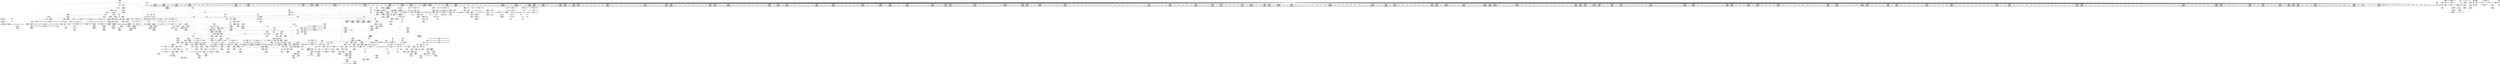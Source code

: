 digraph {
	CE0x55faa90 [shape=record,shape=Mrecord,label="{CE0x55faa90|selinux_inode_getxattr:tobool1|security/selinux/hooks.c,3041|*SummSink*}"]
	CE0x560bb20 [shape=record,shape=Mrecord,label="{CE0x560bb20|selinux_inode_getxattr:do.end|*SummSource*}"]
	CE0x5693840 [shape=record,shape=Mrecord,label="{CE0x5693840|12:_i32,_56:_i8*,_:_CRE_885,886_}"]
	CE0x561b5d0 [shape=record,shape=Mrecord,label="{CE0x561b5d0|i64*_getelementptr_inbounds_(_11_x_i64_,_11_x_i64_*___llvm_gcov_ctr239,_i64_0,_i64_8)|*Constant*|*SummSink*}"]
	CE0x568bf40 [shape=record,shape=Mrecord,label="{CE0x568bf40|12:_i32,_56:_i8*,_:_CRE_595,596_}"]
	CE0x562f910 [shape=record,shape=Mrecord,label="{CE0x562f910|_call_void___validate_creds(%struct.cred*_%cred,_i8*_getelementptr_inbounds_(_25_x_i8_,_25_x_i8_*_.str3,_i32_0,_i32_0),_i32_1609)_#10,_!dbg_!27719|security/selinux/hooks.c,1609|*SummSource*}"]
	CE0x569ed70 [shape=record,shape=Mrecord,label="{CE0x569ed70|inode_has_perm:tmp16|security/selinux/hooks.c,1615|*SummSource*}"]
	CE0x5618e70 [shape=record,shape=Mrecord,label="{CE0x5618e70|dentry_has_perm:tmp1|*SummSource*}"]
	CE0x569e4f0 [shape=record,shape=Mrecord,label="{CE0x569e4f0|inode_has_perm:i_security|security/selinux/hooks.c,1615|*SummSink*}"]
	CE0x5617040 [shape=record,shape=Mrecord,label="{CE0x5617040|GLOBAL:lockdep_rcu_suspicious|*Constant*|*SummSource*}"]
	CE0x5692ff0 [shape=record,shape=Mrecord,label="{CE0x5692ff0|12:_i32,_56:_i8*,_:_CRE_878,879_}"]
	CE0x55fee50 [shape=record,shape=Mrecord,label="{CE0x55fee50|GLOBAL:inode_has_perm|*Constant*|*SummSink*}"]
	CE0x5696560 [shape=record,shape=Mrecord,label="{CE0x5696560|12:_i32,_56:_i8*,_:_CRE_923,924_}"]
	CE0x56292b0 [shape=record,shape=Mrecord,label="{CE0x56292b0|inode_has_perm:call|security/selinux/hooks.c,1614|*SummSink*}"]
	CE0x568a190 [shape=record,shape=Mrecord,label="{CE0x568a190|12:_i32,_56:_i8*,_:_CRE_570,571_}"]
	CE0x5681f50 [shape=record,shape=Mrecord,label="{CE0x5681f50|12:_i32,_56:_i8*,_:_CRE_290,291_}"]
	CE0x56122f0 [shape=record,shape=Mrecord,label="{CE0x56122f0|selinux_inode_getxattr:tmp14|security/selinux/hooks.c,3041|*SummSink*}"]
	CE0x55fefc0 [shape=record,shape=Mrecord,label="{CE0x55fefc0|inode_has_perm:entry}"]
	CE0x5688190 [shape=record,shape=Mrecord,label="{CE0x5688190|12:_i32,_56:_i8*,_:_CRE_528,536_|*MultipleSource*|Function::inode_has_perm&Arg::inode::|*LoadInst*|security/selinux/hooks.c,1627|security/selinux/hooks.c,1611}"]
	CE0x568b820 [shape=record,shape=Mrecord,label="{CE0x568b820|12:_i32,_56:_i8*,_:_CRE_589,590_}"]
	CE0x562d2b0 [shape=record,shape=Mrecord,label="{CE0x562d2b0|104:_%struct.inode*,_:_CRE_172,173_}"]
	CE0x5628120 [shape=record,shape=Mrecord,label="{CE0x5628120|i64*_getelementptr_inbounds_(_8_x_i64_,_8_x_i64_*___llvm_gcov_ctr154,_i64_0,_i64_6)|*Constant*|*SummSink*}"]
	CE0x5623290 [shape=record,shape=Mrecord,label="{CE0x5623290|selinux_inode_getxattr:tmp4|security/selinux/hooks.c,3041|*SummSource*}"]
	CE0x5685d90 [shape=record,shape=Mrecord,label="{CE0x5685d90|12:_i32,_56:_i8*,_:_CRE_464,472_|*MultipleSource*|Function::inode_has_perm&Arg::inode::|*LoadInst*|security/selinux/hooks.c,1627|security/selinux/hooks.c,1611}"]
	CE0x5662480 [shape=record,shape=Mrecord,label="{CE0x5662480|_ret_void,_!dbg_!27722|include/linux/cred.h,175|*SummSink*}"]
	CE0x562e630 [shape=record,shape=Mrecord,label="{CE0x562e630|_call_void_mcount()_#3}"]
	CE0x560b050 [shape=record,shape=Mrecord,label="{CE0x560b050|i8*_getelementptr_inbounds_(_45_x_i8_,_45_x_i8_*_.str12,_i32_0,_i32_0)|*Constant*|*SummSource*}"]
	CE0x56973a0 [shape=record,shape=Mrecord,label="{CE0x56973a0|12:_i32,_56:_i8*,_:_CRE_935,936_}"]
	CE0x5683250 [shape=record,shape=Mrecord,label="{CE0x5683250|12:_i32,_56:_i8*,_:_CRE_306,307_}"]
	CE0x562c590 [shape=record,shape=Mrecord,label="{CE0x562c590|104:_%struct.inode*,_:_CRE_158,159_}"]
	CE0x5690880 [shape=record,shape=Mrecord,label="{CE0x5690880|12:_i32,_56:_i8*,_:_CRE_776,792_|*MultipleSource*|Function::inode_has_perm&Arg::inode::|*LoadInst*|security/selinux/hooks.c,1627|security/selinux/hooks.c,1611}"]
	CE0x567c9b0 [shape=record,shape=Mrecord,label="{CE0x567c9b0|12:_i32,_56:_i8*,_:_CRE_195,196_}"]
	CE0x5687b30 [shape=record,shape=Mrecord,label="{CE0x5687b30|12:_i32,_56:_i8*,_:_CRE_508,512_|*MultipleSource*|Function::inode_has_perm&Arg::inode::|*LoadInst*|security/selinux/hooks.c,1627|security/selinux/hooks.c,1611}"]
	CE0x5652f20 [shape=record,shape=Mrecord,label="{CE0x5652f20|12:_i32,_56:_i8*,_:_CRE_24,32_|*MultipleSource*|Function::inode_has_perm&Arg::inode::|*LoadInst*|security/selinux/hooks.c,1627|security/selinux/hooks.c,1611}"]
	CE0x5690eb0 [shape=record,shape=Mrecord,label="{CE0x5690eb0|12:_i32,_56:_i8*,_:_CRE_808,816_|*MultipleSource*|Function::inode_has_perm&Arg::inode::|*LoadInst*|security/selinux/hooks.c,1627|security/selinux/hooks.c,1611}"]
	CE0x5662e10 [shape=record,shape=Mrecord,label="{CE0x5662e10|GLOBAL:current_task|Global_var:current_task|*SummSink*}"]
	CE0x5612080 [shape=record,shape=Mrecord,label="{CE0x5612080|selinux_inode_getxattr:tmp14|security/selinux/hooks.c,3041}"]
	CE0x5602d80 [shape=record,shape=Mrecord,label="{CE0x5602d80|dentry_has_perm:dentry|Function::dentry_has_perm&Arg::dentry::|*SummSource*}"]
	CE0x5612df0 [shape=record,shape=Mrecord,label="{CE0x5612df0|12:_i32,_56:_i8*,_:_CRE_146,147_}"]
	CE0x5614490 [shape=record,shape=Mrecord,label="{CE0x5614490|COLLAPSED:_GCMRE___llvm_gcov_ctr153_internal_global_2_x_i64_zeroinitializer:_elem_0:default:}"]
	CE0x56a74d0 [shape=record,shape=Mrecord,label="{CE0x56a74d0|inode_has_perm:conv|security/selinux/hooks.c,1611}"]
	CE0x5614ec0 [shape=record,shape=Mrecord,label="{CE0x5614ec0|104:_%struct.inode*,_:_CRE_145,146_}"]
	CE0x5611600 [shape=record,shape=Mrecord,label="{CE0x5611600|get_current:tmp2|*SummSource*}"]
	CE0x560bbc0 [shape=record,shape=Mrecord,label="{CE0x560bbc0|selinux_inode_getxattr:do.end|*SummSink*}"]
	CE0x5622220 [shape=record,shape=Mrecord,label="{CE0x5622220|GLOBAL:selinux_inode_getxattr.__warned|Global_var:selinux_inode_getxattr.__warned|*SummSource*}"]
	CE0x56a6b80 [shape=record,shape=Mrecord,label="{CE0x56a6b80|inode_has_perm:lnot|security/selinux/hooks.c,1611}"]
	CE0x567eb10 [shape=record,shape=Mrecord,label="{CE0x567eb10|12:_i32,_56:_i8*,_:_CRE_246,247_}"]
	CE0x5655f70 [shape=record,shape=Mrecord,label="{CE0x5655f70|inode_has_perm:call4|security/selinux/hooks.c,1617}"]
	CE0x567df80 [shape=record,shape=Mrecord,label="{CE0x567df80|12:_i32,_56:_i8*,_:_CRE_232,236_|*MultipleSource*|Function::inode_has_perm&Arg::inode::|*LoadInst*|security/selinux/hooks.c,1627|security/selinux/hooks.c,1611}"]
	CE0x5620760 [shape=record,shape=Mrecord,label="{CE0x5620760|i64_1|*Constant*|*SummSource*}"]
	CE0x56297d0 [shape=record,shape=Mrecord,label="{CE0x56297d0|GLOBAL:cred_sid|*Constant*|*SummSource*}"]
	CE0x5692b30 [shape=record,shape=Mrecord,label="{CE0x5692b30|12:_i32,_56:_i8*,_:_CRE_874,875_}"]
	CE0x56809f0 [shape=record,shape=Mrecord,label="{CE0x56809f0|12:_i32,_56:_i8*,_:_CRE_272,273_}"]
	CE0x561a840 [shape=record,shape=Mrecord,label="{CE0x561a840|selinux_inode_getxattr:if.end|*SummSource*}"]
	CE0x5607cc0 [shape=record,shape=Mrecord,label="{CE0x5607cc0|104:_%struct.inode*,_:_CRE_92,93_}"]
	CE0x56a9660 [shape=record,shape=Mrecord,label="{CE0x56a9660|inode_has_perm:tmp7|security/selinux/hooks.c,1611|*SummSink*}"]
	CE0x56078c0 [shape=record,shape=Mrecord,label="{CE0x56078c0|104:_%struct.inode*,_:_CRE_89,90_}"]
	CE0x560dfa0 [shape=record,shape=Mrecord,label="{CE0x560dfa0|GLOBAL:__llvm_gcov_ctr239|Global_var:__llvm_gcov_ctr239|*SummSink*}"]
	CE0x5626db0 [shape=record,shape=Mrecord,label="{CE0x5626db0|selinux_inode_getxattr:tmp18|security/selinux/hooks.c,3041}"]
	CE0x5608d80 [shape=record,shape=Mrecord,label="{CE0x5608d80|selinux_inode_getxattr:tmp10|security/selinux/hooks.c,3041|*SummSource*}"]
	CE0x55fff40 [shape=record,shape=Mrecord,label="{CE0x55fff40|inode_has_perm:perms|Function::inode_has_perm&Arg::perms::|*SummSink*}"]
	CE0x5686e80 [shape=record,shape=Mrecord,label="{CE0x5686e80|12:_i32,_56:_i8*,_:_CRE_483,484_}"]
	CE0x568a520 [shape=record,shape=Mrecord,label="{CE0x568a520|12:_i32,_56:_i8*,_:_CRE_573,574_}"]
	CE0x564ddc0 [shape=record,shape=Mrecord,label="{CE0x564ddc0|i64*_getelementptr_inbounds_(_5_x_i64_,_5_x_i64_*___llvm_gcov_ctr155,_i64_0,_i64_3)|*Constant*}"]
	CE0x5667af0 [shape=record,shape=Mrecord,label="{CE0x5667af0|104:_%struct.inode*,_:_CRE_212,213_}"]
	CE0x5661850 [shape=record,shape=Mrecord,label="{CE0x5661850|__validate_creds:tmp}"]
	CE0x564ec30 [shape=record,shape=Mrecord,label="{CE0x564ec30|COLLAPSED:_GCMRE___llvm_gcov_ctr98_internal_global_2_x_i64_zeroinitializer:_elem_0:default:}"]
	"CONST[source:0(mediator),value:0(static)][purpose:{operation}][SnkIdx:3]"
	CE0x565d1a0 [shape=record,shape=Mrecord,label="{CE0x565d1a0|i32_1609|*Constant*|*SummSource*}"]
	CE0x56866c0 [shape=record,shape=Mrecord,label="{CE0x56866c0|12:_i32,_56:_i8*,_:_CRE_476,477_}"]
	CE0x5685950 [shape=record,shape=Mrecord,label="{CE0x5685950|12:_i32,_56:_i8*,_:_CRE_448,456_|*MultipleSource*|Function::inode_has_perm&Arg::inode::|*LoadInst*|security/selinux/hooks.c,1627|security/selinux/hooks.c,1611}"]
	CE0x565f690 [shape=record,shape=Mrecord,label="{CE0x565f690|i64*_getelementptr_inbounds_(_2_x_i64_,_2_x_i64_*___llvm_gcov_ctr131,_i64_0,_i64_1)|*Constant*}"]
	CE0x565a5c0 [shape=record,shape=Mrecord,label="{CE0x565a5c0|GLOBAL:__invalid_creds|*Constant*|*SummSink*}"]
	CE0x560a7d0 [shape=record,shape=Mrecord,label="{CE0x560a7d0|i8*_getelementptr_inbounds_(_45_x_i8_,_45_x_i8_*_.str12,_i32_0,_i32_0)|*Constant*}"]
	CE0x565a1f0 [shape=record,shape=Mrecord,label="{CE0x565a1f0|_call_void___invalid_creds(%struct.cred*_%cred,_i8*_%file,_i32_%line)_#10,_!dbg_!27721|include/linux/cred.h,174|*SummSource*}"]
	CE0x56968f0 [shape=record,shape=Mrecord,label="{CE0x56968f0|12:_i32,_56:_i8*,_:_CRE_926,927_}"]
	CE0x56a7790 [shape=record,shape=Mrecord,label="{CE0x56a7790|inode_has_perm:lnot.ext|security/selinux/hooks.c,1611}"]
	CE0x562e540 [shape=record,shape=Mrecord,label="{CE0x562e540|selinux_inode_getxattr:tmp3|*SummSink*}"]
	CE0x565d660 [shape=record,shape=Mrecord,label="{CE0x565d660|cred_sid:tmp2|*SummSink*}"]
	CE0x56876d0 [shape=record,shape=Mrecord,label="{CE0x56876d0|12:_i32,_56:_i8*,_:_CRE_500,504_|*MultipleSource*|Function::inode_has_perm&Arg::inode::|*LoadInst*|security/selinux/hooks.c,1627|security/selinux/hooks.c,1611}"]
	CE0x5600440 [shape=record,shape=Mrecord,label="{CE0x5600440|inode_has_perm:adp|Function::inode_has_perm&Arg::adp::|*SummSink*}"]
	CE0x56928d0 [shape=record,shape=Mrecord,label="{CE0x56928d0|12:_i32,_56:_i8*,_:_CRE_872,873_}"]
	CE0x56961d0 [shape=record,shape=Mrecord,label="{CE0x56961d0|12:_i32,_56:_i8*,_:_CRE_920,921_}"]
	CE0x5613570 [shape=record,shape=Mrecord,label="{CE0x5613570|12:_i32,_56:_i8*,_:_CRE_154,155_}"]
	CE0x56ab1c0 [shape=record,shape=Mrecord,label="{CE0x56ab1c0|inode_has_perm:tmp10|security/selinux/hooks.c,1611|*SummSink*}"]
	CE0x56a37b0 [shape=record,shape=Mrecord,label="{CE0x56a37b0|__validate_creds:conv|include/linux/cred.h,173|*SummSink*}"]
	CE0x5692390 [shape=record,shape=Mrecord,label="{CE0x5692390|12:_i32,_56:_i8*,_:_CRE_867,868_}"]
	CE0x5681830 [shape=record,shape=Mrecord,label="{CE0x5681830|12:_i32,_56:_i8*,_:_CRE_284,285_}"]
	CE0x560c2d0 [shape=record,shape=Mrecord,label="{CE0x560c2d0|selinux_inode_getxattr:bb}"]
	CE0x5628da0 [shape=record,shape=Mrecord,label="{CE0x5628da0|inode_has_perm:tmp14|security/selinux/hooks.c,1614|*SummSink*}"]
	CE0x5604a00 [shape=record,shape=Mrecord,label="{CE0x5604a00|104:_%struct.inode*,_:_CRE_185,186_}"]
	CE0x567ab60 [shape=record,shape=Mrecord,label="{CE0x567ab60|12:_i32,_56:_i8*,_:_CRE_164,165_}"]
	CE0x5601ab0 [shape=record,shape=Mrecord,label="{CE0x5601ab0|dentry_has_perm:entry}"]
	CE0x5659ea0 [shape=record,shape=Mrecord,label="{CE0x5659ea0|_call_void___invalid_creds(%struct.cred*_%cred,_i8*_%file,_i32_%line)_#10,_!dbg_!27721|include/linux/cred.h,174}"]
	CE0x5680530 [shape=record,shape=Mrecord,label="{CE0x5680530|12:_i32,_56:_i8*,_:_CRE_268,269_}"]
	CE0x56347b0 [shape=record,shape=Mrecord,label="{CE0x56347b0|i64*_getelementptr_inbounds_(_2_x_i64_,_2_x_i64_*___llvm_gcov_ctr153,_i64_0,_i64_1)|*Constant*|*SummSource*}"]
	CE0x56510f0 [shape=record,shape=Mrecord,label="{CE0x56510f0|inode_has_perm:tmp4|security/selinux/hooks.c,1609|*SummSink*}"]
	CE0x56154f0 [shape=record,shape=Mrecord,label="{CE0x56154f0|104:_%struct.inode*,_:_CRE_152,153_}"]
	CE0x5694a10 [shape=record,shape=Mrecord,label="{CE0x5694a10|12:_i32,_56:_i8*,_:_CRE_900,901_}"]
	CE0x56130c0 [shape=record,shape=Mrecord,label="{CE0x56130c0|12:_i32,_56:_i8*,_:_CRE_149,150_}"]
	CE0x5603210 [shape=record,shape=Mrecord,label="{CE0x5603210|i32_16|*Constant*|*SummSink*}"]
	CE0x56a78c0 [shape=record,shape=Mrecord,label="{CE0x56a78c0|inode_has_perm:lnot.ext|security/selinux/hooks.c,1611|*SummSource*}"]
	CE0x560cd80 [shape=record,shape=Mrecord,label="{CE0x560cd80|selinux_inode_getxattr:tmp20|security/selinux/hooks.c,3041}"]
	CE0x5601da0 [shape=record,shape=Mrecord,label="{CE0x5601da0|GLOBAL:dentry_has_perm|*Constant*|*SummSink*}"]
	CE0x56ab090 [shape=record,shape=Mrecord,label="{CE0x56ab090|inode_has_perm:tmp10|security/selinux/hooks.c,1611|*SummSource*}"]
	CE0x5653a40 [shape=record,shape=Mrecord,label="{CE0x5653a40|dentry_has_perm:bb|*SummSource*}"]
	CE0x567ec40 [shape=record,shape=Mrecord,label="{CE0x567ec40|12:_i32,_56:_i8*,_:_CRE_247,248_}"]
	CE0x5682c60 [shape=record,shape=Mrecord,label="{CE0x5682c60|12:_i32,_56:_i8*,_:_CRE_301,302_}"]
	CE0x5698d00 [shape=record,shape=Mrecord,label="{CE0x5698d00|12:_i32,_56:_i8*,_:_CRE_1000,1008_|*MultipleSource*|Function::inode_has_perm&Arg::inode::|*LoadInst*|security/selinux/hooks.c,1627|security/selinux/hooks.c,1611}"]
	CE0x5689e00 [shape=record,shape=Mrecord,label="{CE0x5689e00|12:_i32,_56:_i8*,_:_CRE_567,568_}"]
	CE0x5660e60 [shape=record,shape=Mrecord,label="{CE0x5660e60|_call_void_mcount()_#3|*SummSource*}"]
	CE0x5603cf0 [shape=record,shape=Mrecord,label="{CE0x5603cf0|i64*_getelementptr_inbounds_(_2_x_i64_,_2_x_i64_*___llvm_gcov_ctr98,_i64_0,_i64_0)|*Constant*}"]
	CE0x56a1350 [shape=record,shape=Mrecord,label="{CE0x56a1350|avc_has_perm:auditdata|Function::avc_has_perm&Arg::auditdata::}"]
	CE0x5656820 [shape=record,shape=Mrecord,label="{CE0x5656820|i32_(i32,_i32,_i16,_i32,_%struct.common_audit_data*)*_bitcast_(i32_(i32,_i32,_i16,_i32,_%struct.common_audit_data.495*)*_avc_has_perm_to_i32_(i32,_i32,_i16,_i32,_%struct.common_audit_data*)*)|*Constant*|*SummSink*}"]
	CE0x5691510 [shape=record,shape=Mrecord,label="{CE0x5691510|12:_i32,_56:_i8*,_:_CRE_832,840_|*MultipleSource*|Function::inode_has_perm&Arg::inode::|*LoadInst*|security/selinux/hooks.c,1627|security/selinux/hooks.c,1611}"]
	CE0x5603fc0 [shape=record,shape=Mrecord,label="{CE0x5603fc0|_ret_i32_%call5,_!dbg_!27741|security/selinux/hooks.c,3043|*SummSource*}"]
	CE0x5673bb0 [shape=record,shape=Mrecord,label="{CE0x5673bb0|__validate_creds:conv|include/linux/cred.h,173}"]
	CE0x5630dd0 [shape=record,shape=Mrecord,label="{CE0x5630dd0|_call_void_mcount()_#3|*SummSource*}"]
	CE0x55f95c0 [shape=record,shape=Mrecord,label="{CE0x55f95c0|selinux_inode_getxattr:tmp1|*SummSink*}"]
	CE0x56a1850 [shape=record,shape=Mrecord,label="{CE0x56a1850|_ret_i32_%retval.0,_!dbg_!27728|security/selinux/avc.c,775|*SummSink*}"]
	CE0x56c0910 [shape=record,shape=Mrecord,label="{CE0x56c0910|inode_has_perm:tmp16|security/selinux/hooks.c,1615|*SummSink*}"]
	CE0x5669da0 [shape=record,shape=Mrecord,label="{CE0x5669da0|i64*_getelementptr_inbounds_(_8_x_i64_,_8_x_i64_*___llvm_gcov_ctr154,_i64_0,_i64_1)|*Constant*|*SummSource*}"]
	CE0x5613840 [shape=record,shape=Mrecord,label="{CE0x5613840|12:_i32,_56:_i8*,_:_CRE_157,158_}"]
	CE0x569de60 [shape=record,shape=Mrecord,label="{CE0x569de60|_ret_i32_%tmp6,_!dbg_!27716|security/selinux/hooks.c,197|*SummSink*}"]
	CE0x5694da0 [shape=record,shape=Mrecord,label="{CE0x5694da0|12:_i32,_56:_i8*,_:_CRE_903,904_}"]
	CE0x56c7f10 [shape=record,shape=Mrecord,label="{CE0x56c7f10|i32_1|*Constant*}"]
	CE0x5660410 [shape=record,shape=Mrecord,label="{CE0x5660410|12:_i32,_56:_i8*,_:_CRE_104,112_|*MultipleSource*|Function::inode_has_perm&Arg::inode::|*LoadInst*|security/selinux/hooks.c,1627|security/selinux/hooks.c,1611}"]
	CE0x560cbf0 [shape=record,shape=Mrecord,label="{CE0x560cbf0|i64*_getelementptr_inbounds_(_11_x_i64_,_11_x_i64_*___llvm_gcov_ctr239,_i64_0,_i64_10)|*Constant*|*SummSource*}"]
	CE0x569dd00 [shape=record,shape=Mrecord,label="{CE0x569dd00|_ret_i32_%tmp6,_!dbg_!27716|security/selinux/hooks.c,197|*SummSource*}"]
	CE0x5682670 [shape=record,shape=Mrecord,label="{CE0x5682670|12:_i32,_56:_i8*,_:_CRE_296,297_}"]
	CE0x56648f0 [shape=record,shape=Mrecord,label="{CE0x56648f0|104:_%struct.inode*,_:_CRE_315,316_}"]
	CE0x5669b20 [shape=record,shape=Mrecord,label="{CE0x5669b20|GLOBAL:creds_are_invalid|*Constant*|*SummSink*}"]
	CE0x5673810 [shape=record,shape=Mrecord,label="{CE0x5673810|12:_i32,_56:_i8*,_:_CRE_64,72_|*MultipleSource*|Function::inode_has_perm&Arg::inode::|*LoadInst*|security/selinux/hooks.c,1627|security/selinux/hooks.c,1611}"]
	CE0x56c65e0 [shape=record,shape=Mrecord,label="{CE0x56c65e0|i64*_getelementptr_inbounds_(_5_x_i64_,_5_x_i64_*___llvm_gcov_ctr155,_i64_0,_i64_4)|*Constant*|*SummSink*}"]
	CE0x565edd0 [shape=record,shape=Mrecord,label="{CE0x565edd0|_call_void_mcount()_#3|*SummSink*}"]
	CE0x5667a00 [shape=record,shape=Mrecord,label="{CE0x5667a00|104:_%struct.inode*,_:_CRE_211,212_}"]
	CE0x562cef0 [shape=record,shape=Mrecord,label="{CE0x562cef0|104:_%struct.inode*,_:_CRE_168,169_}"]
	CE0x562b720 [shape=record,shape=Mrecord,label="{CE0x562b720|i32_78|*Constant*|*SummSource*}"]
	CE0x564f560 [shape=record,shape=Mrecord,label="{CE0x564f560|inode_has_perm:do.body}"]
	CE0x567f100 [shape=record,shape=Mrecord,label="{CE0x567f100|12:_i32,_56:_i8*,_:_CRE_251,252_}"]
	CE0x569d5c0 [shape=record,shape=Mrecord,label="{CE0x569d5c0|cred_sid:entry}"]
	CE0x5667eb0 [shape=record,shape=Mrecord,label="{CE0x5667eb0|104:_%struct.inode*,_:_CRE_216,217_}"]
	CE0x5683120 [shape=record,shape=Mrecord,label="{CE0x5683120|12:_i32,_56:_i8*,_:_CRE_305,306_}"]
	CE0x567e860 [shape=record,shape=Mrecord,label="{CE0x567e860|12:_i32,_56:_i8*,_:_CRE_243,244_}"]
	CE0x5666c40 [shape=record,shape=Mrecord,label="{CE0x5666c40|get_current:tmp4|./arch/x86/include/asm/current.h,14|*SummSink*}"]
	CE0x567ed70 [shape=record,shape=Mrecord,label="{CE0x567ed70|12:_i32,_56:_i8*,_:_CRE_248,249_}"]
	CE0x5686fb0 [shape=record,shape=Mrecord,label="{CE0x5686fb0|12:_i32,_56:_i8*,_:_CRE_484,485_}"]
	CE0x568b230 [shape=record,shape=Mrecord,label="{CE0x568b230|12:_i32,_56:_i8*,_:_CRE_584,585_}"]
	CE0x5698560 [shape=record,shape=Mrecord,label="{CE0x5698560|12:_i32,_56:_i8*,_:_CRE_981,982_}"]
	CE0x5633d60 [shape=record,shape=Mrecord,label="{CE0x5633d60|inode_has_perm:if.end}"]
	CE0x568e410 [shape=record,shape=Mrecord,label="{CE0x568e410|12:_i32,_56:_i8*,_:_CRE_640,648_|*MultipleSource*|Function::inode_has_perm&Arg::inode::|*LoadInst*|security/selinux/hooks.c,1627|security/selinux/hooks.c,1611}"]
	CE0x5696db0 [shape=record,shape=Mrecord,label="{CE0x5696db0|12:_i32,_56:_i8*,_:_CRE_930,931_}"]
	CE0x5698760 [shape=record,shape=Mrecord,label="{CE0x5698760|12:_i32,_56:_i8*,_:_CRE_983,984_}"]
	CE0x5690660 [shape=record,shape=Mrecord,label="{CE0x5690660|12:_i32,_56:_i8*,_:_CRE_768,776_|*MultipleSource*|Function::inode_has_perm&Arg::inode::|*LoadInst*|security/selinux/hooks.c,1627|security/selinux/hooks.c,1611}"]
	CE0x562df30 [shape=record,shape=Mrecord,label="{CE0x562df30|inode_has_perm:do.end|*SummSink*}"]
	CE0x5630ab0 [shape=record,shape=Mrecord,label="{CE0x5630ab0|inode_has_perm:tmp1|*SummSink*}"]
	CE0x5605270 [shape=record,shape=Mrecord,label="{CE0x5605270|104:_%struct.inode*,_:_CRE_194,195_}"]
	CE0x562b8f0 [shape=record,shape=Mrecord,label="{CE0x562b8f0|selinux_inode_getxattr:tmp21|security/selinux/hooks.c,3041}"]
	CE0x5681960 [shape=record,shape=Mrecord,label="{CE0x5681960|12:_i32,_56:_i8*,_:_CRE_285,286_}"]
	CE0x5614570 [shape=record,shape=Mrecord,label="{CE0x5614570|_call_void_mcount()_#3|*SummSink*}"]
	CE0x5698460 [shape=record,shape=Mrecord,label="{CE0x5698460|12:_i32,_56:_i8*,_:_CRE_980,981_}"]
	CE0x567cfa0 [shape=record,shape=Mrecord,label="{CE0x567cfa0|12:_i32,_56:_i8*,_:_CRE_200,201_}"]
	CE0x561e710 [shape=record,shape=Mrecord,label="{CE0x561e710|i8_1|*Constant*}"]
	CE0x5667280 [shape=record,shape=Mrecord,label="{CE0x5667280|104:_%struct.inode*,_:_CRE_203,204_}"]
	CE0x5602040 [shape=record,shape=Mrecord,label="{CE0x5602040|dentry_has_perm:cred|Function::dentry_has_perm&Arg::cred::}"]
	CE0x561bd70 [shape=record,shape=Mrecord,label="{CE0x561bd70|selinux_inode_getxattr:tmp15|security/selinux/hooks.c,3041|*SummSource*}"]
	CE0x5697270 [shape=record,shape=Mrecord,label="{CE0x5697270|12:_i32,_56:_i8*,_:_CRE_934,935_}"]
	CE0x5654760 [shape=record,shape=Mrecord,label="{CE0x5654760|i32_5|*Constant*|*SummSink*}"]
	CE0x56c92e0 [shape=record,shape=Mrecord,label="{CE0x56c92e0|__validate_creds:tmp9|include/linux/cred.h,175|*SummSource*}"]
	CE0x567a7f0 [shape=record,shape=Mrecord,label="{CE0x567a7f0|cred_sid:tmp1|*SummSink*}"]
	CE0x567cae0 [shape=record,shape=Mrecord,label="{CE0x567cae0|12:_i32,_56:_i8*,_:_CRE_196,197_}"]
	CE0x566d7a0 [shape=record,shape=Mrecord,label="{CE0x566d7a0|__validate_creds:lnot|include/linux/cred.h,173}"]
	CE0x5602940 [shape=record,shape=Mrecord,label="{CE0x5602940|selinux_inode_getxattr:dentry|Function::selinux_inode_getxattr&Arg::dentry::|*SummSink*}"]
	CE0x56158b0 [shape=record,shape=Mrecord,label="{CE0x56158b0|104:_%struct.inode*,_:_CRE_156,157_}"]
	CE0x562ad50 [shape=record,shape=Mrecord,label="{CE0x562ad50|get_current:entry|*SummSink*}"]
	CE0x567f490 [shape=record,shape=Mrecord,label="{CE0x567f490|12:_i32,_56:_i8*,_:_CRE_254,255_}"]
	CE0x5601fd0 [shape=record,shape=Mrecord,label="{CE0x5601fd0|dentry_has_perm:entry|*SummSink*}"]
	CE0x568cfe0 [shape=record,shape=Mrecord,label="{CE0x568cfe0|12:_i32,_56:_i8*,_:_CRE_609,610_}"]
	CE0x5661790 [shape=record,shape=Mrecord,label="{CE0x5661790|__validate_creds:cred|Function::__validate_creds&Arg::cred::|*SummSink*}"]
	CE0x560a070 [shape=record,shape=Mrecord,label="{CE0x560a070|selinux_inode_getxattr:if.end}"]
	CE0x568c530 [shape=record,shape=Mrecord,label="{CE0x568c530|12:_i32,_56:_i8*,_:_CRE_600,601_}"]
	CE0x5651080 [shape=record,shape=Mrecord,label="{CE0x5651080|inode_has_perm:tmp4|security/selinux/hooks.c,1609|*SummSource*}"]
	CE0x560ba50 [shape=record,shape=Mrecord,label="{CE0x560ba50|selinux_inode_getxattr:entry|*SummSource*}"]
	CE0x56558f0 [shape=record,shape=Mrecord,label="{CE0x56558f0|inode_has_perm:sclass|security/selinux/hooks.c,1617|*SummSource*}"]
	CE0x56c6740 [shape=record,shape=Mrecord,label="{CE0x56c6740|__validate_creds:tmp8|include/linux/cred.h,175}"]
	CE0x5667dc0 [shape=record,shape=Mrecord,label="{CE0x5667dc0|104:_%struct.inode*,_:_CRE_215,216_}"]
	CE0x5617300 [shape=record,shape=Mrecord,label="{CE0x5617300|i8*_getelementptr_inbounds_(_25_x_i8_,_25_x_i8_*_.str3,_i32_0,_i32_0)|*Constant*|*SummSink*}"]
	CE0x56a6860 [shape=record,shape=Mrecord,label="{CE0x56a6860|inode_has_perm:tobool|security/selinux/hooks.c,1611|*SummSink*}"]
	CE0x6a2b340 [shape=record,shape=Mrecord,label="{CE0x6a2b340|selinux_inode_getxattr:bb|*SummSink*}"]
	CE0x56989c0 [shape=record,shape=Mrecord,label="{CE0x56989c0|12:_i32,_56:_i8*,_:_CRE_988,992_|*MultipleSource*|Function::inode_has_perm&Arg::inode::|*LoadInst*|security/selinux/hooks.c,1627|security/selinux/hooks.c,1611}"]
	CE0x56935e0 [shape=record,shape=Mrecord,label="{CE0x56935e0|12:_i32,_56:_i8*,_:_CRE_883,884_}"]
	CE0x5691730 [shape=record,shape=Mrecord,label="{CE0x5691730|12:_i32,_56:_i8*,_:_CRE_840,848_|*MultipleSource*|Function::inode_has_perm&Arg::inode::|*LoadInst*|security/selinux/hooks.c,1627|security/selinux/hooks.c,1611}"]
	CE0x56636e0 [shape=record,shape=Mrecord,label="{CE0x56636e0|104:_%struct.inode*,_:_CRE_280,288_|*MultipleSource*|Function::selinux_inode_getxattr&Arg::dentry::|Function::dentry_has_perm&Arg::dentry::|security/selinux/hooks.c,1627}"]
	CE0x560dec0 [shape=record,shape=Mrecord,label="{CE0x560dec0|GLOBAL:__llvm_gcov_ctr239|Global_var:__llvm_gcov_ctr239}"]
	CE0x5664090 [shape=record,shape=Mrecord,label="{CE0x5664090|104:_%struct.inode*,_:_CRE_306,307_}"]
	CE0x567b1f0 [shape=record,shape=Mrecord,label="{CE0x567b1f0|12:_i32,_56:_i8*,_:_CRE_171,172_}"]
	CE0x569df90 [shape=record,shape=Mrecord,label="{CE0x569df90|i32_10|*Constant*|*SummSink*}"]
	CE0x5699170 [shape=record,shape=Mrecord,label="{CE0x5699170|inode_has_perm:tmp6|*LoadInst*|security/selinux/hooks.c,1611|*SummSource*}"]
	CE0x56869c0 [shape=record,shape=Mrecord,label="{CE0x56869c0|12:_i32,_56:_i8*,_:_CRE_479,480_}"]
	CE0x5660910 [shape=record,shape=Mrecord,label="{CE0x5660910|i1_true|*Constant*}"]
	CE0x569ea80 [shape=record,shape=Mrecord,label="{CE0x569ea80|inode_has_perm:tmp15|*LoadInst*|security/selinux/hooks.c,1615|*SummSource*}"]
	CE0x566b060 [shape=record,shape=Mrecord,label="{CE0x566b060|__validate_creds:expval|include/linux/cred.h,173|*SummSink*}"]
	CE0x56074b0 [shape=record,shape=Mrecord,label="{CE0x56074b0|104:_%struct.inode*,_:_CRE_72,80_|*MultipleSource*|Function::selinux_inode_getxattr&Arg::dentry::|Function::dentry_has_perm&Arg::dentry::|security/selinux/hooks.c,1627}"]
	CE0x5631e90 [shape=record,shape=Mrecord,label="{CE0x5631e90|cred_sid:tmp3|*SummSource*}"]
	CE0x5613d10 [shape=record,shape=Mrecord,label="{CE0x5613d10|i64*_getelementptr_inbounds_(_2_x_i64_,_2_x_i64_*___llvm_gcov_ctr153,_i64_0,_i64_0)|*Constant*|*SummSink*}"]
	CE0x567c1e0 [shape=record,shape=Mrecord,label="{CE0x567c1e0|12:_i32,_56:_i8*,_:_CRE_188,189_}"]
	CE0x5604460 [shape=record,shape=Mrecord,label="{CE0x5604460|104:_%struct.inode*,_:_CRE_179,180_}"]
	CE0x5672940 [shape=record,shape=Mrecord,label="{CE0x5672940|cred_sid:security|security/selinux/hooks.c,196|*SummSource*}"]
	CE0x56005b0 [shape=record,shape=Mrecord,label="{CE0x56005b0|_ret_i32_%retval.0,_!dbg_!27739|security/selinux/hooks.c,1618}"]
	CE0x5626770 [shape=record,shape=Mrecord,label="{CE0x5626770|i64*_getelementptr_inbounds_(_11_x_i64_,_11_x_i64_*___llvm_gcov_ctr239,_i64_0,_i64_9)|*Constant*|*SummSink*}"]
	CE0x5610580 [shape=record,shape=Mrecord,label="{CE0x5610580|selinux_inode_getxattr:tmp11|security/selinux/hooks.c,3041|*SummSource*}"]
	CE0x5680660 [shape=record,shape=Mrecord,label="{CE0x5680660|12:_i32,_56:_i8*,_:_CRE_269,270_}"]
	CE0x567f360 [shape=record,shape=Mrecord,label="{CE0x567f360|12:_i32,_56:_i8*,_:_CRE_253,254_}"]
	CE0x5629420 [shape=record,shape=Mrecord,label="{CE0x5629420|GLOBAL:cred_sid|*Constant*}"]
	CE0x56071c0 [shape=record,shape=Mrecord,label="{CE0x56071c0|dentry_has_perm:ad|security/selinux/hooks.c, 1628|*SummSource*}"]
	CE0x561b8c0 [shape=record,shape=Mrecord,label="{CE0x561b8c0|i64*_getelementptr_inbounds_(_11_x_i64_,_11_x_i64_*___llvm_gcov_ctr239,_i64_0,_i64_8)|*Constant*}"]
	CE0x569ec00 [shape=record,shape=Mrecord,label="{CE0x569ec00|inode_has_perm:tmp16|security/selinux/hooks.c,1615}"]
	CE0x5622cb0 [shape=record,shape=Mrecord,label="{CE0x5622cb0|selinux_inode_getxattr:tmp8|security/selinux/hooks.c,3041|*SummSource*}"]
	CE0x5682ff0 [shape=record,shape=Mrecord,label="{CE0x5682ff0|12:_i32,_56:_i8*,_:_CRE_304,305_}"]
	CE0x5673c20 [shape=record,shape=Mrecord,label="{CE0x5673c20|__validate_creds:lnot1|include/linux/cred.h,173}"]
	CE0x5670b40 [shape=record,shape=Mrecord,label="{CE0x5670b40|__validate_creds:tmp2|include/linux/cred.h,173}"]
	CE0x5606e90 [shape=record,shape=Mrecord,label="{CE0x5606e90|i64*_getelementptr_inbounds_(_2_x_i64_,_2_x_i64_*___llvm_gcov_ctr153,_i64_0,_i64_1)|*Constant*}"]
	CE0x562c950 [shape=record,shape=Mrecord,label="{CE0x562c950|104:_%struct.inode*,_:_CRE_162,163_}"]
	CE0x56aa100 [shape=record,shape=Mrecord,label="{CE0x56aa100|inode_has_perm:tmp9|security/selinux/hooks.c,1611|*SummSource*}"]
	CE0x5617960 [shape=record,shape=Mrecord,label="{CE0x5617960|i32_3041|*Constant*|*SummSink*}"]
	CE0x56a8440 [shape=record,shape=Mrecord,label="{CE0x56a8440|GLOBAL:llvm.expect.i64|*Constant*|*SummSink*}"]
	CE0x5608fb0 [shape=record,shape=Mrecord,label="{CE0x5608fb0|selinux_inode_getxattr:tmp11|security/selinux/hooks.c,3041}"]
	CE0x56a7f40 [shape=record,shape=Mrecord,label="{CE0x56a7f40|GLOBAL:llvm.expect.i64|*Constant*}"]
	CE0x5602d10 [shape=record,shape=Mrecord,label="{CE0x5602d10|dentry_has_perm:dentry|Function::dentry_has_perm&Arg::dentry::}"]
	CE0x5652dc0 [shape=record,shape=Mrecord,label="{CE0x5652dc0|12:_i32,_56:_i8*,_:_CRE_16,24_|*MultipleSource*|Function::inode_has_perm&Arg::inode::|*LoadInst*|security/selinux/hooks.c,1627|security/selinux/hooks.c,1611}"]
	CE0x56a92f0 [shape=record,shape=Mrecord,label="{CE0x56a92f0|inode_has_perm:tmp8|security/selinux/hooks.c,1611}"]
	CE0x560dc30 [shape=record,shape=Mrecord,label="{CE0x560dc30|selinux_inode_getxattr:call|security/selinux/hooks.c,3041}"]
	CE0x55fbba0 [shape=record,shape=Mrecord,label="{CE0x55fbba0|i64*_getelementptr_inbounds_(_11_x_i64_,_11_x_i64_*___llvm_gcov_ctr239,_i64_0,_i64_0)|*Constant*|*SummSource*}"]
	CE0x568c1a0 [shape=record,shape=Mrecord,label="{CE0x568c1a0|12:_i32,_56:_i8*,_:_CRE_597,598_}"]
	CE0x560bd30 [shape=record,shape=Mrecord,label="{CE0x560bd30|i64*_getelementptr_inbounds_(_2_x_i64_,_2_x_i64_*___llvm_gcov_ctr98,_i64_0,_i64_1)|*Constant*|*SummSink*}"]
	CE0x6a2b3b0 [shape=record,shape=Mrecord,label="{CE0x6a2b3b0|selinux_inode_getxattr:land.lhs.true2}"]
	CE0x5692670 [shape=record,shape=Mrecord,label="{CE0x5692670|12:_i32,_56:_i8*,_:_CRE_870,871_}"]
	CE0x5697d80 [shape=record,shape=Mrecord,label="{CE0x5697d80|12:_i32,_56:_i8*,_:_CRE_976,977_}"]
	CE0x5613390 [shape=record,shape=Mrecord,label="{CE0x5613390|12:_i32,_56:_i8*,_:_CRE_152,153_}"]
	CE0x5698660 [shape=record,shape=Mrecord,label="{CE0x5698660|12:_i32,_56:_i8*,_:_CRE_982,983_}"]
	CE0x5675910 [shape=record,shape=Mrecord,label="{CE0x5675910|cred_sid:tmp6|security/selinux/hooks.c,197}"]
	CE0x5625f90 [shape=record,shape=Mrecord,label="{CE0x5625f90|i64_2|*Constant*}"]
	CE0x564fb70 [shape=record,shape=Mrecord,label="{CE0x564fb70|inode_has_perm:tmp2}"]
	CE0x5684220 [shape=record,shape=Mrecord,label="{CE0x5684220|12:_i32,_56:_i8*,_:_CRE_352,360_|*MultipleSource*|Function::inode_has_perm&Arg::inode::|*LoadInst*|security/selinux/hooks.c,1627|security/selinux/hooks.c,1611}"]
	CE0x562a660 [shape=record,shape=Mrecord,label="{CE0x562a660|12:_i32,_56:_i8*,_:_CRE_141,142_}"]
	CE0x5694b40 [shape=record,shape=Mrecord,label="{CE0x5694b40|12:_i32,_56:_i8*,_:_CRE_901,902_}"]
	CE0x5685100 [shape=record,shape=Mrecord,label="{CE0x5685100|12:_i32,_56:_i8*,_:_CRE_416,424_|*MultipleSource*|Function::inode_has_perm&Arg::inode::|*LoadInst*|security/selinux/hooks.c,1627|security/selinux/hooks.c,1611}"]
	CE0x5627010 [shape=record,shape=Mrecord,label="{CE0x5627010|selinux_inode_getxattr:tmp18|security/selinux/hooks.c,3041|*SummSource*}"]
	CE0x567c4f0 [shape=record,shape=Mrecord,label="{CE0x567c4f0|12:_i32,_56:_i8*,_:_CRE_191,192_}"]
	CE0x562b880 [shape=record,shape=Mrecord,label="{CE0x562b880|selinux_inode_getxattr:cred4|security/selinux/hooks.c,3041}"]
	CE0x56017d0 [shape=record,shape=Mrecord,label="{CE0x56017d0|GLOBAL:dentry_has_perm|*Constant*}"]
	CE0x5672d40 [shape=record,shape=Mrecord,label="{CE0x5672d40|12:_i32,_56:_i8*,_:_CRE_4,8_|*MultipleSource*|Function::inode_has_perm&Arg::inode::|*LoadInst*|security/selinux/hooks.c,1627|security/selinux/hooks.c,1611}"]
	CE0x565fae0 [shape=record,shape=Mrecord,label="{CE0x565fae0|i64*_getelementptr_inbounds_(_8_x_i64_,_8_x_i64_*___llvm_gcov_ctr154,_i64_0,_i64_0)|*Constant*|*SummSource*}"]
	CE0x567efd0 [shape=record,shape=Mrecord,label="{CE0x567efd0|12:_i32,_56:_i8*,_:_CRE_250,251_}"]
	CE0x56642f0 [shape=record,shape=Mrecord,label="{CE0x56642f0|104:_%struct.inode*,_:_CRE_308,309_}"]
	CE0x5674a30 [shape=record,shape=Mrecord,label="{CE0x5674a30|i64*_getelementptr_inbounds_(_2_x_i64_,_2_x_i64_*___llvm_gcov_ctr131,_i64_0,_i64_0)|*Constant*|*SummSink*}"]
	CE0x56a4040 [shape=record,shape=Mrecord,label="{CE0x56a4040|__validate_creds:if.then|*SummSink*}"]
	CE0x565e610 [shape=record,shape=Mrecord,label="{CE0x565e610|i64*_getelementptr_inbounds_(_2_x_i64_,_2_x_i64_*___llvm_gcov_ctr131,_i64_0,_i64_1)|*Constant*|*SummSink*}"]
	CE0x5668810 [shape=record,shape=Mrecord,label="{CE0x5668810|104:_%struct.inode*,_:_CRE_240,248_|*MultipleSource*|Function::selinux_inode_getxattr&Arg::dentry::|Function::dentry_has_perm&Arg::dentry::|security/selinux/hooks.c,1627}"]
	CE0x56a1ff0 [shape=record,shape=Mrecord,label="{CE0x56a1ff0|inode_has_perm:retval.0|*SummSink*}"]
	CE0x5672550 [shape=record,shape=Mrecord,label="{CE0x5672550|104:_%struct.inode*,_:_CRE_48,52_|*MultipleSource*|Function::selinux_inode_getxattr&Arg::dentry::|Function::dentry_has_perm&Arg::dentry::|security/selinux/hooks.c,1627}"]
	CE0x565ffb0 [shape=record,shape=Mrecord,label="{CE0x565ffb0|__validate_creds:tmp1|*SummSink*}"]
	CE0x5685fb0 [shape=record,shape=Mrecord,label="{CE0x5685fb0|12:_i32,_56:_i8*,_:_CRE_472,473_}"]
	CE0x567c0f0 [shape=record,shape=Mrecord,label="{CE0x567c0f0|12:_i32,_56:_i8*,_:_CRE_187,188_}"]
	CE0x568c8c0 [shape=record,shape=Mrecord,label="{CE0x568c8c0|12:_i32,_56:_i8*,_:_CRE_603,604_}"]
	CE0x566b920 [shape=record,shape=Mrecord,label="{CE0x566b920|12:_i32,_56:_i8*,_:_CRE_48,56_|*MultipleSource*|Function::inode_has_perm&Arg::inode::|*LoadInst*|security/selinux/hooks.c,1627|security/selinux/hooks.c,1611}"]
	CE0x560cca0 [shape=record,shape=Mrecord,label="{CE0x560cca0|i64*_getelementptr_inbounds_(_11_x_i64_,_11_x_i64_*___llvm_gcov_ctr239,_i64_0,_i64_10)|*Constant*|*SummSink*}"]
	CE0x567ea10 [shape=record,shape=Mrecord,label="{CE0x567ea10|12:_i32,_56:_i8*,_:_CRE_245,246_}"]
	CE0x56aae50 [shape=record,shape=Mrecord,label="{CE0x56aae50|inode_has_perm:tmp10|security/selinux/hooks.c,1611}"]
	CE0x568f310 [shape=record,shape=Mrecord,label="{CE0x568f310|12:_i32,_56:_i8*,_:_CRE_688,692_|*MultipleSource*|Function::inode_has_perm&Arg::inode::|*LoadInst*|security/selinux/hooks.c,1627|security/selinux/hooks.c,1611}"]
	CE0x568b950 [shape=record,shape=Mrecord,label="{CE0x568b950|12:_i32,_56:_i8*,_:_CRE_590,591_}"]
	CE0x4e16180 [shape=record,shape=Mrecord,label="{CE0x4e16180|selinux_inode_getxattr:tmp2|*SummSink*}"]
	CE0x5612fd0 [shape=record,shape=Mrecord,label="{CE0x5612fd0|12:_i32,_56:_i8*,_:_CRE_148,149_}"]
	CE0x561b050 [shape=record,shape=Mrecord,label="{CE0x561b050|selinux_inode_getxattr:tmp}"]
	CE0x56263f0 [shape=record,shape=Mrecord,label="{CE0x56263f0|selinux_inode_getxattr:tmp5|security/selinux/hooks.c,3041|*SummSource*}"]
	CE0x56150f0 [shape=record,shape=Mrecord,label="{CE0x56150f0|104:_%struct.inode*,_:_CRE_147,148_}"]
	CE0x5613480 [shape=record,shape=Mrecord,label="{CE0x5613480|12:_i32,_56:_i8*,_:_CRE_153,154_}"]
	CE0x5651d40 [shape=record,shape=Mrecord,label="{CE0x5651d40|inode_has_perm:bb|*SummSink*}"]
	CE0x5604730 [shape=record,shape=Mrecord,label="{CE0x5604730|104:_%struct.inode*,_:_CRE_182,183_}"]
	CE0x561f590 [shape=record,shape=Mrecord,label="{CE0x561f590|i8*_getelementptr_inbounds_(_25_x_i8_,_25_x_i8_*_.str3,_i32_0,_i32_0)|*Constant*}"]
	CE0x5651430 [shape=record,shape=Mrecord,label="{CE0x5651430|__validate_creds:bb|*SummSink*}"]
	CE0x56319a0 [shape=record,shape=Mrecord,label="{CE0x56319a0|inode_has_perm:tmp1|*SummSource*}"]
	CE0x5667910 [shape=record,shape=Mrecord,label="{CE0x5667910|104:_%struct.inode*,_:_CRE_210,211_}"]
	CE0x565ecf0 [shape=record,shape=Mrecord,label="{CE0x565ecf0|i64*_getelementptr_inbounds_(_8_x_i64_,_8_x_i64_*___llvm_gcov_ctr154,_i64_0,_i64_0)|*Constant*|*SummSink*}"]
	CE0x5698190 [shape=record,shape=Mrecord,label="{CE0x5698190|12:_i32,_56:_i8*,_:_CRE_978,979_}"]
	CE0x5652880 [shape=record,shape=Mrecord,label="{CE0x5652880|__validate_creds:conv|include/linux/cred.h,173|*SummSource*}"]
	CE0x567d460 [shape=record,shape=Mrecord,label="{CE0x567d460|12:_i32,_56:_i8*,_:_CRE_204,205_}"]
	CE0x5626290 [shape=record,shape=Mrecord,label="{CE0x5626290|selinux_inode_getxattr:tmp5|security/selinux/hooks.c,3041}"]
	CE0x564dc90 [shape=record,shape=Mrecord,label="{CE0x564dc90|__validate_creds:tmp5|include/linux/cred.h,173|*SummSink*}"]
	CE0x56abe30 [shape=record,shape=Mrecord,label="{CE0x56abe30|inode_has_perm:tmp11|security/selinux/hooks.c,1612|*SummSource*}"]
	CE0x5668180 [shape=record,shape=Mrecord,label="{CE0x5668180|104:_%struct.inode*,_:_CRE_219,220_}"]
	CE0x5696b50 [shape=record,shape=Mrecord,label="{CE0x5696b50|12:_i32,_56:_i8*,_:_CRE_928,929_}"]
	CE0x5672810 [shape=record,shape=Mrecord,label="{CE0x5672810|104:_%struct.inode*,_:_CRE_64,72_|*MultipleSource*|Function::selinux_inode_getxattr&Arg::dentry::|Function::dentry_has_perm&Arg::dentry::|security/selinux/hooks.c,1627}"]
	CE0x5631740 [shape=record,shape=Mrecord,label="{CE0x5631740|i64_2|*Constant*}"]
	CE0x568cc50 [shape=record,shape=Mrecord,label="{CE0x568cc50|12:_i32,_56:_i8*,_:_CRE_606,607_}"]
	CE0x56276f0 [shape=record,shape=Mrecord,label="{CE0x56276f0|i64*_getelementptr_inbounds_(_11_x_i64_,_11_x_i64_*___llvm_gcov_ctr239,_i64_0,_i64_10)|*Constant*}"]
	CE0x568afd0 [shape=record,shape=Mrecord,label="{CE0x568afd0|12:_i32,_56:_i8*,_:_CRE_582,583_}"]
	CE0x562ee50 [shape=record,shape=Mrecord,label="{CE0x562ee50|GLOBAL:selinux_inode_getxattr.__warned|Global_var:selinux_inode_getxattr.__warned}"]
	"CONST[source:0(mediator),value:2(dynamic)][purpose:{subject}][SnkIdx:0]"
	CE0x56a7ca0 [shape=record,shape=Mrecord,label="{CE0x56a7ca0|inode_has_perm:conv|security/selinux/hooks.c,1611|*SummSink*}"]
	CE0x5606690 [shape=record,shape=Mrecord,label="{CE0x5606690|get_current:bb}"]
	CE0x56655a0 [shape=record,shape=Mrecord,label="{CE0x56655a0|104:_%struct.inode*,_:_CRE_0,4_|*MultipleSource*|Function::selinux_inode_getxattr&Arg::dentry::|Function::dentry_has_perm&Arg::dentry::|security/selinux/hooks.c,1627}"]
	CE0x568e080 [shape=record,shape=Mrecord,label="{CE0x568e080|12:_i32,_56:_i8*,_:_CRE_623,624_}"]
	CE0x562c1a0 [shape=record,shape=Mrecord,label="{CE0x562c1a0|selinux_inode_getxattr:tmp21|security/selinux/hooks.c,3041|*SummSink*}"]
	CE0x567a710 [shape=record,shape=Mrecord,label="{CE0x567a710|cred_sid:tmp1}"]
	CE0x56527a0 [shape=record,shape=Mrecord,label="{CE0x56527a0|__validate_creds:lnot.ext|include/linux/cred.h,173|*SummSink*}"]
	CE0x5654870 [shape=record,shape=Mrecord,label="{CE0x5654870|dentry_has_perm:d_inode|security/selinux/hooks.c,1627}"]
	CE0x5627080 [shape=record,shape=Mrecord,label="{CE0x5627080|selinux_inode_getxattr:tmp18|security/selinux/hooks.c,3041|*SummSink*}"]
	CE0x56a51a0 [shape=record,shape=Mrecord,label="{CE0x56a51a0|avc_has_perm:requested|Function::avc_has_perm&Arg::requested::}"]
	CE0x56a8f30 [shape=record,shape=Mrecord,label="{CE0x56a8f30|inode_has_perm:tobool2|security/selinux/hooks.c,1611|*SummSink*}"]
	CE0x5630e40 [shape=record,shape=Mrecord,label="{CE0x5630e40|_call_void_mcount()_#3|*SummSink*}"]
	CE0x56942f0 [shape=record,shape=Mrecord,label="{CE0x56942f0|12:_i32,_56:_i8*,_:_CRE_894,895_}"]
	CE0x56304e0 [shape=record,shape=Mrecord,label="{CE0x56304e0|__validate_creds:call|include/linux/cred.h,173|*SummSink*}"]
	CE0x56a1110 [shape=record,shape=Mrecord,label="{CE0x56a1110|avc_has_perm:requested|Function::avc_has_perm&Arg::requested::|*SummSink*}"]
	CE0x5684630 [shape=record,shape=Mrecord,label="{CE0x5684630|12:_i32,_56:_i8*,_:_CRE_376,384_|*MultipleSource*|Function::inode_has_perm&Arg::inode::|*LoadInst*|security/selinux/hooks.c,1627|security/selinux/hooks.c,1611}"]
	CE0x5631d10 [shape=record,shape=Mrecord,label="{CE0x5631d10|cred_sid:tmp3}"]
	CE0x568fde0 [shape=record,shape=Mrecord,label="{CE0x568fde0|12:_i32,_56:_i8*,_:_CRE_736,740_|*MultipleSource*|Function::inode_has_perm&Arg::inode::|*LoadInst*|security/selinux/hooks.c,1627|security/selinux/hooks.c,1611}"]
	CE0x5604dc0 [shape=record,shape=Mrecord,label="{CE0x5604dc0|104:_%struct.inode*,_:_CRE_189,190_}"]
	CE0x568e620 [shape=record,shape=Mrecord,label="{CE0x568e620|12:_i32,_56:_i8*,_:_CRE_648,656_|*MultipleSource*|Function::inode_has_perm&Arg::inode::|*LoadInst*|security/selinux/hooks.c,1627|security/selinux/hooks.c,1611}"]
	CE0x561a750 [shape=record,shape=Mrecord,label="{CE0x561a750|selinux_inode_getxattr:if.then|*SummSink*}"]
	CE0x567f950 [shape=record,shape=Mrecord,label="{CE0x567f950|12:_i32,_56:_i8*,_:_CRE_258,259_}"]
	CE0x5692540 [shape=record,shape=Mrecord,label="{CE0x5692540|12:_i32,_56:_i8*,_:_CRE_869,870_}"]
	CE0x5605090 [shape=record,shape=Mrecord,label="{CE0x5605090|104:_%struct.inode*,_:_CRE_192,193_}"]
	CE0x560c260 [shape=record,shape=Mrecord,label="{CE0x560c260|selinux_inode_getxattr:do.body|*SummSink*}"]
	CE0x5669490 [shape=record,shape=Mrecord,label="{CE0x5669490|dentry_has_perm:bb}"]
	CE0x5687470 [shape=record,shape=Mrecord,label="{CE0x5687470|12:_i32,_56:_i8*,_:_CRE_488,496_|*MultipleSource*|Function::inode_has_perm&Arg::inode::|*LoadInst*|security/selinux/hooks.c,1627|security/selinux/hooks.c,1611}"]
	CE0x568f590 [shape=record,shape=Mrecord,label="{CE0x568f590|12:_i32,_56:_i8*,_:_CRE_696,704_|*MultipleSource*|Function::inode_has_perm&Arg::inode::|*LoadInst*|security/selinux/hooks.c,1627|security/selinux/hooks.c,1611}"]
	CE0x5682b30 [shape=record,shape=Mrecord,label="{CE0x5682b30|12:_i32,_56:_i8*,_:_CRE_300,301_}"]
	CE0x5632290 [shape=record,shape=Mrecord,label="{CE0x5632290|12:_i32,_56:_i8*,_:_CRE_120,128_|*MultipleSource*|Function::inode_has_perm&Arg::inode::|*LoadInst*|security/selinux/hooks.c,1627|security/selinux/hooks.c,1611}"]
	CE0x56c10b0 [shape=record,shape=Mrecord,label="{CE0x56c10b0|inode_has_perm:sid3|security/selinux/hooks.c,1617|*SummSink*}"]
	CE0x5672cd0 [shape=record,shape=Mrecord,label="{CE0x5672cd0|12:_i32,_56:_i8*,_:_CRE_2,4_|*MultipleSource*|Function::inode_has_perm&Arg::inode::|*LoadInst*|security/selinux/hooks.c,1627|security/selinux/hooks.c,1611}"]
	CE0x564e380 [shape=record,shape=Mrecord,label="{CE0x564e380|i64*_getelementptr_inbounds_(_5_x_i64_,_5_x_i64_*___llvm_gcov_ctr155,_i64_0,_i64_3)|*Constant*|*SummSink*}"]
	CE0x5680c50 [shape=record,shape=Mrecord,label="{CE0x5680c50|12:_i32,_56:_i8*,_:_CRE_274,275_}"]
	CE0x568ac40 [shape=record,shape=Mrecord,label="{CE0x568ac40|12:_i32,_56:_i8*,_:_CRE_579,580_}"]
	CE0x5633ea0 [shape=record,shape=Mrecord,label="{CE0x5633ea0|inode_has_perm:if.end|*SummSink*}"]
	CE0x567d200 [shape=record,shape=Mrecord,label="{CE0x567d200|12:_i32,_56:_i8*,_:_CRE_202,203_}"]
	CE0x5659cb0 [shape=record,shape=Mrecord,label="{CE0x5659cb0|GLOBAL:__invalid_creds|*Constant*}"]
	CE0x564e860 [shape=record,shape=Mrecord,label="{CE0x564e860|dentry_has_perm:type|security/selinux/hooks.c,1630|*SummSink*}"]
	CE0x567bf10 [shape=record,shape=Mrecord,label="{CE0x567bf10|12:_i32,_56:_i8*,_:_CRE_185,186_}"]
	CE0x5607150 [shape=record,shape=Mrecord,label="{CE0x5607150|dentry_has_perm:ad|security/selinux/hooks.c, 1628}"]
	CE0x5695130 [shape=record,shape=Mrecord,label="{CE0x5695130|12:_i32,_56:_i8*,_:_CRE_906,907_}"]
	CE0x5605450 [shape=record,shape=Mrecord,label="{CE0x5605450|104:_%struct.inode*,_:_CRE_196,197_}"]
	CE0x5653100 [shape=record,shape=Mrecord,label="{CE0x5653100|12:_i32,_56:_i8*,_:_CRE_32,40_|*MultipleSource*|Function::inode_has_perm&Arg::inode::|*LoadInst*|security/selinux/hooks.c,1627|security/selinux/hooks.c,1611}"]
	CE0x5661380 [shape=record,shape=Mrecord,label="{CE0x5661380|cred_sid:security|security/selinux/hooks.c,196}"]
	CE0x55ff4f0 [shape=record,shape=Mrecord,label="{CE0x55ff4f0|inode_has_perm:cred|Function::inode_has_perm&Arg::cred::|*SummSink*}"]
	CE0x5668270 [shape=record,shape=Mrecord,label="{CE0x5668270|104:_%struct.inode*,_:_CRE_220,221_}"]
	CE0x567ad40 [shape=record,shape=Mrecord,label="{CE0x567ad40|12:_i32,_56:_i8*,_:_CRE_166,167_}"]
	CE0x5689150 [shape=record,shape=Mrecord,label="{CE0x5689150|12:_i32,_56:_i8*,_:_CRE_556,557_}"]
	CE0x55fabb0 [shape=record,shape=Mrecord,label="{CE0x55fabb0|i64_5|*Constant*}"]
	CE0x568c9f0 [shape=record,shape=Mrecord,label="{CE0x568c9f0|12:_i32,_56:_i8*,_:_CRE_604,605_}"]
	CE0x5670850 [shape=record,shape=Mrecord,label="{CE0x5670850|__validate_creds:tobool|include/linux/cred.h,173|*SummSource*}"]
	CE0x560e190 [shape=record,shape=Mrecord,label="{CE0x560e190|i64_0|*Constant*|*SummSource*}"]
	CE0x5633480 [shape=record,shape=Mrecord,label="{CE0x5633480|i8*_getelementptr_inbounds_(_25_x_i8_,_25_x_i8_*_.str3,_i32_0,_i32_0)|*Constant*}"]
	CE0x5653bd0 [shape=record,shape=Mrecord,label="{CE0x5653bd0|dentry_has_perm:bb|*SummSink*}"]
	CE0x56c79a0 [shape=record,shape=Mrecord,label="{CE0x56c79a0|cred_sid:tmp4|*LoadInst*|security/selinux/hooks.c,196|*SummSink*}"]
	CE0x568a8b0 [shape=record,shape=Mrecord,label="{CE0x568a8b0|12:_i32,_56:_i8*,_:_CRE_576,577_}"]
	CE0x562e870 [shape=record,shape=Mrecord,label="{CE0x562e870|get_current:tmp2}"]
	CE0x5680790 [shape=record,shape=Mrecord,label="{CE0x5680790|12:_i32,_56:_i8*,_:_CRE_270,271_}"]
	CE0x5669ca0 [shape=record,shape=Mrecord,label="{CE0x5669ca0|GLOBAL:creds_are_invalid|*Constant*|*SummSource*}"]
	CE0x5695d10 [shape=record,shape=Mrecord,label="{CE0x5695d10|12:_i32,_56:_i8*,_:_CRE_916,917_}"]
	CE0x562faa0 [shape=record,shape=Mrecord,label="{CE0x562faa0|_call_void___validate_creds(%struct.cred*_%cred,_i8*_getelementptr_inbounds_(_25_x_i8_,_25_x_i8_*_.str3,_i32_0,_i32_0),_i32_1609)_#10,_!dbg_!27719|security/selinux/hooks.c,1609|*SummSink*}"]
	"CONST[source:1(input),value:2(dynamic)][purpose:{subject}][SrcIdx:4]"
	CE0x5664620 [shape=record,shape=Mrecord,label="{CE0x5664620|104:_%struct.inode*,_:_CRE_312,313_}"]
	CE0x568eea0 [shape=record,shape=Mrecord,label="{CE0x568eea0|12:_i32,_56:_i8*,_:_CRE_680,684_|*MultipleSource*|Function::inode_has_perm&Arg::inode::|*LoadInst*|security/selinux/hooks.c,1627|security/selinux/hooks.c,1611}"]
	CE0x56c9410 [shape=record,shape=Mrecord,label="{CE0x56c9410|__validate_creds:tmp9|include/linux/cred.h,175|*SummSink*}"]
	CE0x56c9160 [shape=record,shape=Mrecord,label="{CE0x56c9160|__validate_creds:tmp9|include/linux/cred.h,175}"]
	CE0x5611d90 [shape=record,shape=Mrecord,label="{CE0x5611d90|selinux_inode_getxattr:tmp13|security/selinux/hooks.c,3041}"]
	CE0x565ed60 [shape=record,shape=Mrecord,label="{CE0x565ed60|_call_void_mcount()_#3}"]
	CE0x568a780 [shape=record,shape=Mrecord,label="{CE0x568a780|12:_i32,_56:_i8*,_:_CRE_575,576_}"]
	CE0x5619a30 [shape=record,shape=Mrecord,label="{CE0x5619a30|selinux_inode_getxattr:land.lhs.true2|*SummSource*}"]
	CE0x567d0d0 [shape=record,shape=Mrecord,label="{CE0x567d0d0|12:_i32,_56:_i8*,_:_CRE_201,202_}"]
	CE0x56868c0 [shape=record,shape=Mrecord,label="{CE0x56868c0|12:_i32,_56:_i8*,_:_CRE_478,479_}"]
	CE0x56a26d0 [shape=record,shape=Mrecord,label="{CE0x56a26d0|inode_has_perm:tmp19|security/selinux/hooks.c,1618}"]
	CE0x56abea0 [shape=record,shape=Mrecord,label="{CE0x56abea0|inode_has_perm:tmp11|security/selinux/hooks.c,1612|*SummSink*}"]
	CE0x562aa90 [shape=record,shape=Mrecord,label="{CE0x562aa90|get_current:entry}"]
	CE0x56a86e0 [shape=record,shape=Mrecord,label="{CE0x56a86e0|inode_has_perm:expval|security/selinux/hooks.c,1611|*SummSource*}"]
	CE0x562dcc0 [shape=record,shape=Mrecord,label="{CE0x562dcc0|inode_has_perm:if.then|*SummSink*}"]
	CE0x5664280 [shape=record,shape=Mrecord,label="{CE0x5664280|104:_%struct.inode*,_:_CRE_307,308_}"]
	CE0x5627aa0 [shape=record,shape=Mrecord,label="{CE0x5627aa0|inode_has_perm:tmp12|security/selinux/hooks.c,1612|*SummSink*}"]
	CE0x5600750 [shape=record,shape=Mrecord,label="{CE0x5600750|_ret_i32_%retval.0,_!dbg_!27739|security/selinux/hooks.c,1618|*SummSource*}"]
	CE0x56885a0 [shape=record,shape=Mrecord,label="{CE0x56885a0|12:_i32,_56:_i8*,_:_CRE_540,544_|*MultipleSource*|Function::inode_has_perm&Arg::inode::|*LoadInst*|security/selinux/hooks.c,1627|security/selinux/hooks.c,1611}"]
	CE0x5661440 [shape=record,shape=Mrecord,label="{CE0x5661440|__validate_creds:entry|*SummSink*}"]
	CE0x568f9a0 [shape=record,shape=Mrecord,label="{CE0x568f9a0|12:_i32,_56:_i8*,_:_CRE_712,728_|*MultipleSource*|Function::inode_has_perm&Arg::inode::|*LoadInst*|security/selinux/hooks.c,1627|security/selinux/hooks.c,1611}"]
	CE0x5605eb0 [shape=record,shape=Mrecord,label="{CE0x5605eb0|%struct.task_struct*_(%struct.task_struct**)*_asm_movq_%gs:$_1:P_,$0_,_r,im,_dirflag_,_fpsr_,_flags_|*SummSource*}"]
	CE0x5652620 [shape=record,shape=Mrecord,label="{CE0x5652620|__validate_creds:lnot.ext|include/linux/cred.h,173}"]
	CE0x5633e00 [shape=record,shape=Mrecord,label="{CE0x5633e00|inode_has_perm:if.end|*SummSource*}"]
	CE0x565fda0 [shape=record,shape=Mrecord,label="{CE0x565fda0|_call_void_mcount()_#3|*SummSource*}"]
	CE0x5608080 [shape=record,shape=Mrecord,label="{CE0x5608080|i32_0|*Constant*}"]
	CE0x5664530 [shape=record,shape=Mrecord,label="{CE0x5664530|104:_%struct.inode*,_:_CRE_311,312_}"]
	CE0x5604280 [shape=record,shape=Mrecord,label="{CE0x5604280|104:_%struct.inode*,_:_CRE_177,178_}"]
	CE0x5663cb0 [shape=record,shape=Mrecord,label="{CE0x5663cb0|104:_%struct.inode*,_:_CRE_304,305_}"]
	CE0x56a9150 [shape=record,shape=Mrecord,label="{CE0x56a9150|i64_4|*Constant*}"]
	CE0x561b3d0 [shape=record,shape=Mrecord,label="{CE0x561b3d0|i1_true|*Constant*|*SummSink*}"]
	CE0x5666dd0 [shape=record,shape=Mrecord,label="{CE0x5666dd0|104:_%struct.inode*,_:_CRE_198,199_}"]
	CE0x567b2e0 [shape=record,shape=Mrecord,label="{CE0x567b2e0|12:_i32,_56:_i8*,_:_CRE_172,173_}"]
	CE0x5667640 [shape=record,shape=Mrecord,label="{CE0x5667640|104:_%struct.inode*,_:_CRE_207,208_}"]
	CE0x561ab60 [shape=record,shape=Mrecord,label="{CE0x561ab60|selinux_inode_getxattr:tmp6|security/selinux/hooks.c,3041|*SummSink*}"]
	CE0x5625cb0 [shape=record,shape=Mrecord,label="{CE0x5625cb0|i64_3|*Constant*|*SummSink*}"]
	CE0x55ff190 [shape=record,shape=Mrecord,label="{CE0x55ff190|inode_has_perm:entry|*SummSink*}"]
	CE0x5682080 [shape=record,shape=Mrecord,label="{CE0x5682080|12:_i32,_56:_i8*,_:_CRE_291,292_}"]
	CE0x5621890 [shape=record,shape=Mrecord,label="{CE0x5621890|i64*_getelementptr_inbounds_(_11_x_i64_,_11_x_i64_*___llvm_gcov_ctr239,_i64_0,_i64_6)|*Constant*|*SummSource*}"]
	CE0x5659fd0 [shape=record,shape=Mrecord,label="{CE0x5659fd0|i64*_getelementptr_inbounds_(_5_x_i64_,_5_x_i64_*___llvm_gcov_ctr155,_i64_0,_i64_4)|*Constant*}"]
	CE0x56312c0 [shape=record,shape=Mrecord,label="{CE0x56312c0|i32_1609|*Constant*}"]
	CE0x560a1f0 [shape=record,shape=Mrecord,label="{CE0x560a1f0|selinux_inode_getxattr:tmp3}"]
	CE0x5610a90 [shape=record,shape=Mrecord,label="{CE0x5610a90|selinux_inode_getxattr:tmp12|security/selinux/hooks.c,3041|*SummSource*}"]
	CE0x56132a0 [shape=record,shape=Mrecord,label="{CE0x56132a0|12:_i32,_56:_i8*,_:_CRE_151,152_}"]
	CE0x56753e0 [shape=record,shape=Mrecord,label="{CE0x56753e0|0:_i32,_4:_i32,_8:_i32,_12:_i32,_:_CMRE_12,16_|*MultipleSource*|security/selinux/hooks.c,196|security/selinux/hooks.c,197|*LoadInst*|security/selinux/hooks.c,196}"]
	CE0x566b740 [shape=record,shape=Mrecord,label="{CE0x566b740|12:_i32,_56:_i8*,_:_CRE_40,48_|*MultipleSource*|Function::inode_has_perm&Arg::inode::|*LoadInst*|security/selinux/hooks.c,1627|security/selinux/hooks.c,1611}"]
	CE0x56a64e0 [shape=record,shape=Mrecord,label="{CE0x56a64e0|inode_has_perm:and|security/selinux/hooks.c,1611|*SummSink*}"]
	CE0x56a1690 [shape=record,shape=Mrecord,label="{CE0x56a1690|_ret_i32_%retval.0,_!dbg_!27728|security/selinux/avc.c,775|*SummSource*}"]
	CE0x55fe810 [shape=record,shape=Mrecord,label="{CE0x55fe810|dentry_has_perm:call|security/selinux/hooks.c,1632|*SummSink*}"]
	CE0x5655140 [shape=record,shape=Mrecord,label="{CE0x5655140|avc_has_perm:ssid|Function::avc_has_perm&Arg::ssid::|*SummSink*}"]
	CE0x564e0d0 [shape=record,shape=Mrecord,label="{CE0x564e0d0|i64*_getelementptr_inbounds_(_5_x_i64_,_5_x_i64_*___llvm_gcov_ctr155,_i64_0,_i64_3)|*Constant*|*SummSource*}"]
	CE0x56709d0 [shape=record,shape=Mrecord,label="{CE0x56709d0|__validate_creds:tobool|include/linux/cred.h,173|*SummSink*}"]
	CE0x5617630 [shape=record,shape=Mrecord,label="{CE0x5617630|i32_3041|*Constant*}"]
	CE0x56c0b20 [shape=record,shape=Mrecord,label="{CE0x56c0b20|i32_3|*Constant*}"]
	CE0x5673940 [shape=record,shape=Mrecord,label="{CE0x5673940|__validate_creds:lnot|include/linux/cred.h,173|*SummSource*}"]
	CE0x5652ae0 [shape=record,shape=Mrecord,label="{CE0x5652ae0|dentry_has_perm:tmp|*SummSink*}"]
	CE0x56740b0 [shape=record,shape=Mrecord,label="{CE0x56740b0|12:_i32,_56:_i8*,_:_CRE_12,16_|*MultipleSource*|Function::inode_has_perm&Arg::inode::|*LoadInst*|security/selinux/hooks.c,1627|security/selinux/hooks.c,1611}"]
	CE0x562bb70 [shape=record,shape=Mrecord,label="{CE0x562bb70|selinux_inode_getxattr:cred4|security/selinux/hooks.c,3041|*SummSink*}"]
	CE0x55ff270 [shape=record,shape=Mrecord,label="{CE0x55ff270|inode_has_perm:cred|Function::inode_has_perm&Arg::cred::}"]
	CE0x561ea50 [shape=record,shape=Mrecord,label="{CE0x561ea50|i8_1|*Constant*|*SummSource*}"]
	CE0x5632080 [shape=record,shape=Mrecord,label="{CE0x5632080|12:_i32,_56:_i8*,_:_CRE_112,120_|*MultipleSource*|Function::inode_has_perm&Arg::inode::|*LoadInst*|security/selinux/hooks.c,1627|security/selinux/hooks.c,1611}"]
	CE0x5604910 [shape=record,shape=Mrecord,label="{CE0x5604910|104:_%struct.inode*,_:_CRE_184,185_}"]
	CE0x56231c0 [shape=record,shape=Mrecord,label="{CE0x56231c0|selinux_inode_getxattr:tmp4|security/selinux/hooks.c,3041}"]
	CE0x565de20 [shape=record,shape=Mrecord,label="{CE0x565de20|__validate_creds:tmp1}"]
	CE0x56c7cc0 [shape=record,shape=Mrecord,label="{CE0x56c7cc0|cred_sid:tmp5|security/selinux/hooks.c,196|*SummSource*}"]
	CE0x5632620 [shape=record,shape=Mrecord,label="{CE0x5632620|12:_i32,_56:_i8*,_:_CRE_136,137_}"]
	CE0x56633c0 [shape=record,shape=Mrecord,label="{CE0x56633c0|104:_%struct.inode*,_:_CRE_264,272_|*MultipleSource*|Function::selinux_inode_getxattr&Arg::dentry::|Function::dentry_has_perm&Arg::dentry::|security/selinux/hooks.c,1627}"]
	CE0x562a770 [shape=record,shape=Mrecord,label="{CE0x562a770|12:_i32,_56:_i8*,_:_CRE_143,144_}"]
	CE0x56629f0 [shape=record,shape=Mrecord,label="{CE0x56629f0|get_current:tmp3|*SummSink*}"]
	CE0x5680400 [shape=record,shape=Mrecord,label="{CE0x5680400|12:_i32,_56:_i8*,_:_CRE_267,268_}"]
	CE0x561b2a0 [shape=record,shape=Mrecord,label="{CE0x561b2a0|i1_true|*Constant*|*SummSource*}"]
	CE0x5602c30 [shape=record,shape=Mrecord,label="{CE0x5602c30|i32_16|*Constant*}"]
	CE0x5688a40 [shape=record,shape=Mrecord,label="{CE0x5688a40|12:_i32,_56:_i8*,_:_CRE_552,553_}"]
	CE0x56896e0 [shape=record,shape=Mrecord,label="{CE0x56896e0|12:_i32,_56:_i8*,_:_CRE_561,562_}"]
	CE0x5626120 [shape=record,shape=Mrecord,label="{CE0x5626120|selinux_inode_getxattr:tmp6|security/selinux/hooks.c,3041}"]
	CE0x56c7dd0 [shape=record,shape=Mrecord,label="{CE0x56c7dd0|cred_sid:tmp5|security/selinux/hooks.c,196|*SummSink*}"]
	CE0x5686d50 [shape=record,shape=Mrecord,label="{CE0x5686d50|12:_i32,_56:_i8*,_:_CRE_482,483_}"]
	CE0x55fc080 [shape=record,shape=Mrecord,label="{CE0x55fc080|selinux_inode_getxattr:entry|*SummSink*}"]
	CE0x562b6b0 [shape=record,shape=Mrecord,label="{CE0x562b6b0|i32_78|*Constant*|*SummSink*}"]
	CE0x568d5d0 [shape=record,shape=Mrecord,label="{CE0x568d5d0|12:_i32,_56:_i8*,_:_CRE_614,615_}"]
	CE0x5693e30 [shape=record,shape=Mrecord,label="{CE0x5693e30|12:_i32,_56:_i8*,_:_CRE_890,891_}"]
	CE0x56284f0 [shape=record,shape=Mrecord,label="{CE0x56284f0|inode_has_perm:tmp13|security/selinux/hooks.c,1614}"]
	CE0x564d190 [shape=record,shape=Mrecord,label="{CE0x564d190|i8_10|*Constant*}"]
	CE0x5695720 [shape=record,shape=Mrecord,label="{CE0x5695720|12:_i32,_56:_i8*,_:_CRE_911,912_}"]
	CE0x5696300 [shape=record,shape=Mrecord,label="{CE0x5696300|12:_i32,_56:_i8*,_:_CRE_921,922_}"]
	CE0x55ffdf0 [shape=record,shape=Mrecord,label="{CE0x55ffdf0|inode_has_perm:perms|Function::inode_has_perm&Arg::perms::|*SummSource*}"]
	CE0x5625e90 [shape=record,shape=Mrecord,label="{CE0x5625e90|i64_0|*Constant*}"]
	CE0x5606b40 [shape=record,shape=Mrecord,label="{CE0x5606b40|inode_has_perm:tmp5|security/selinux/hooks.c,1609|*SummSource*}"]
	CE0x5684cc0 [shape=record,shape=Mrecord,label="{CE0x5684cc0|12:_i32,_56:_i8*,_:_CRE_400,408_|*MultipleSource*|Function::inode_has_perm&Arg::inode::|*LoadInst*|security/selinux/hooks.c,1627|security/selinux/hooks.c,1611}"]
	CE0x5697010 [shape=record,shape=Mrecord,label="{CE0x5697010|12:_i32,_56:_i8*,_:_CRE_932,933_}"]
	CE0x5668d60 [shape=record,shape=Mrecord,label="{CE0x5668d60|__validate_creds:lnot1|include/linux/cred.h,173|*SummSink*}"]
	CE0x5623100 [shape=record,shape=Mrecord,label="{CE0x5623100|i64_2|*Constant*|*SummSink*}"]
	CE0x56ab6d0 [shape=record,shape=Mrecord,label="{CE0x56ab6d0|i64*_getelementptr_inbounds_(_8_x_i64_,_8_x_i64_*___llvm_gcov_ctr154,_i64_0,_i64_5)|*Constant*|*SummSource*}"]
	CE0x5690440 [shape=record,shape=Mrecord,label="{CE0x5690440|12:_i32,_56:_i8*,_:_CRE_760,768_|*MultipleSource*|Function::inode_has_perm&Arg::inode::|*LoadInst*|security/selinux/hooks.c,1627|security/selinux/hooks.c,1611}"]
	CE0x560c4c0 [shape=record,shape=Mrecord,label="{CE0x560c4c0|selinux_inode_getxattr:do.body|*SummSource*}"]
	CE0x567f820 [shape=record,shape=Mrecord,label="{CE0x567f820|12:_i32,_56:_i8*,_:_CRE_257,258_}"]
	CE0x5630f40 [shape=record,shape=Mrecord,label="{CE0x5630f40|i32_0|*Constant*}"]
	CE0x568e840 [shape=record,shape=Mrecord,label="{CE0x568e840|12:_i32,_56:_i8*,_:_CRE_656,664_|*MultipleSource*|Function::inode_has_perm&Arg::inode::|*LoadInst*|security/selinux/hooks.c,1627|security/selinux/hooks.c,1611}"]
	CE0x567d7f0 [shape=record,shape=Mrecord,label="{CE0x567d7f0|12:_i32,_56:_i8*,_:_CRE_207,208_}"]
	CE0x566ae00 [shape=record,shape=Mrecord,label="{CE0x566ae00|__validate_creds:expval|include/linux/cred.h,173|*SummSource*}"]
	CE0x56a4870 [shape=record,shape=Mrecord,label="{CE0x56a4870|avc_has_perm:tsid|Function::avc_has_perm&Arg::tsid::|*SummSource*}"]
	CE0x55fa9d0 [shape=record,shape=Mrecord,label="{CE0x55fa9d0|selinux_inode_getxattr:tobool1|security/selinux/hooks.c,3041|*SummSource*}"]
	CE0x5696a20 [shape=record,shape=Mrecord,label="{CE0x5696a20|12:_i32,_56:_i8*,_:_CRE_927,928_}"]
	CE0x56a4100 [shape=record,shape=Mrecord,label="{CE0x56a4100|__validate_creds:bb}"]
	CE0x561ceb0 [shape=record,shape=Mrecord,label="{CE0x561ceb0|__validate_creds:tmp4|include/linux/cred.h,173|*SummSource*}"]
	CE0x5675d50 [shape=record,shape=Mrecord,label="{CE0x5675d50|cred_sid:tmp6|security/selinux/hooks.c,197|*SummSink*}"]
	CE0x569d9f0 [shape=record,shape=Mrecord,label="{CE0x569d9f0|cred_sid:cred|Function::cred_sid&Arg::cred::|*SummSource*}"]
	CE0x5656490 [shape=record,shape=Mrecord,label="{CE0x5656490|i32_(i32,_i32,_i16,_i32,_%struct.common_audit_data*)*_bitcast_(i32_(i32,_i32,_i16,_i32,_%struct.common_audit_data.495*)*_avc_has_perm_to_i32_(i32,_i32,_i16,_i32,_%struct.common_audit_data*)*)|*Constant*}"]
	CE0x56089a0 [shape=record,shape=Mrecord,label="{CE0x56089a0|selinux_inode_getxattr:tmp9|security/selinux/hooks.c,3041|*SummSource*}"]
	CE0x565f8f0 [shape=record,shape=Mrecord,label="{CE0x565f8f0|i64*_getelementptr_inbounds_(_2_x_i64_,_2_x_i64_*___llvm_gcov_ctr131,_i64_0,_i64_1)|*Constant*|*SummSource*}"]
	CE0x5662d80 [shape=record,shape=Mrecord,label="{CE0x5662d80|GLOBAL:current_task|Global_var:current_task|*SummSource*}"]
	CE0x5613660 [shape=record,shape=Mrecord,label="{CE0x5613660|12:_i32,_56:_i8*,_:_CRE_155,156_}"]
	CE0x560cd10 [shape=record,shape=Mrecord,label="{CE0x560cd10|selinux_inode_getxattr:tmp19|security/selinux/hooks.c,3041|*SummSink*}"]
	"CONST[source:0(mediator),value:2(dynamic)][purpose:{object}][SnkIdx:2]"
	CE0x56504e0 [shape=record,shape=Mrecord,label="{CE0x56504e0|i32_4|*Constant*|*SummSink*}"]
	CE0x5662ef0 [shape=record,shape=Mrecord,label="{CE0x5662ef0|_call_void_mcount()_#3}"]
	CE0x56616d0 [shape=record,shape=Mrecord,label="{CE0x56616d0|__validate_creds:cred|Function::__validate_creds&Arg::cred::|*SummSource*}"]
	CE0x5653fc0 [shape=record,shape=Mrecord,label="{CE0x5653fc0|_call_void_mcount()_#3|*SummSource*}"]
	CE0x562cb30 [shape=record,shape=Mrecord,label="{CE0x562cb30|104:_%struct.inode*,_:_CRE_164,165_}"]
	CE0x5601be0 [shape=record,shape=Mrecord,label="{CE0x5601be0|GLOBAL:dentry_has_perm|*Constant*|*SummSource*}"]
	CE0x56083b0 [shape=record,shape=Mrecord,label="{CE0x56083b0|i32_0|*Constant*|*SummSink*}"]
	CE0x56037d0 [shape=record,shape=Mrecord,label="{CE0x56037d0|dentry_has_perm:av|Function::dentry_has_perm&Arg::av::|*SummSink*}"]
	CE0x5607710 [shape=record,shape=Mrecord,label="{CE0x5607710|104:_%struct.inode*,_:_CRE_88,89_}"]
	CE0x5664e90 [shape=record,shape=Mrecord,label="{CE0x5664e90|dentry_has_perm:tmp4|*LoadInst*|security/selinux/hooks.c,1627|*SummSource*}"]
	CE0x562c770 [shape=record,shape=Mrecord,label="{CE0x562c770|104:_%struct.inode*,_:_CRE_160,161_}"]
	CE0x56a5280 [shape=record,shape=Mrecord,label="{CE0x56a5280|avc_has_perm:requested|Function::avc_has_perm&Arg::requested::|*SummSource*}"]
	CE0x5656990 [shape=record,shape=Mrecord,label="{CE0x5656990|avc_has_perm:entry|*SummSource*}"]
	CE0x56883b0 [shape=record,shape=Mrecord,label="{CE0x56883b0|12:_i32,_56:_i8*,_:_CRE_536,540_|*MultipleSource*|Function::inode_has_perm&Arg::inode::|*LoadInst*|security/selinux/hooks.c,1627|security/selinux/hooks.c,1611}"]
	CE0x5697140 [shape=record,shape=Mrecord,label="{CE0x5697140|12:_i32,_56:_i8*,_:_CRE_933,934_}"]
	CE0x56757a0 [shape=record,shape=Mrecord,label="{CE0x56757a0|0:_i32,_4:_i32,_8:_i32,_12:_i32,_:_CMRE_20,24_|*MultipleSource*|security/selinux/hooks.c,196|security/selinux/hooks.c,197|*LoadInst*|security/selinux/hooks.c,196}"]
	CE0x56599d0 [shape=record,shape=Mrecord,label="{CE0x56599d0|__validate_creds:tmp7|include/linux/cred.h,174|*SummSink*}"]
	CE0x5602f00 [shape=record,shape=Mrecord,label="{CE0x5602f00|dentry_has_perm:dentry|Function::dentry_has_perm&Arg::dentry::|*SummSink*}"]
	CE0x56a82d0 [shape=record,shape=Mrecord,label="{CE0x56a82d0|inode_has_perm:expval|security/selinux/hooks.c,1611}"]
	CE0x560b710 [shape=record,shape=Mrecord,label="{CE0x560b710|selinux_inode_getxattr:tobool|security/selinux/hooks.c,3041}"]
	CE0x5654420 [shape=record,shape=Mrecord,label="{CE0x5654420|i32_5|*Constant*}"]
	CE0x567d590 [shape=record,shape=Mrecord,label="{CE0x567d590|12:_i32,_56:_i8*,_:_CRE_205,206_}"]
	CE0x567e640 [shape=record,shape=Mrecord,label="{CE0x567e640|12:_i32,_56:_i8*,_:_CRE_242,243_}"]
	CE0x568e2e0 [shape=record,shape=Mrecord,label="{CE0x568e2e0|12:_i32,_56:_i8*,_:_CRE_632,640_|*MultipleSource*|Function::inode_has_perm&Arg::inode::|*LoadInst*|security/selinux/hooks.c,1627|security/selinux/hooks.c,1611}"]
	CE0x567ce70 [shape=record,shape=Mrecord,label="{CE0x567ce70|12:_i32,_56:_i8*,_:_CRE_199,200_}"]
	CE0x5610870 [shape=record,shape=Mrecord,label="{CE0x5610870|selinux_inode_getxattr:tmp12|security/selinux/hooks.c,3041}"]
	CE0x56a3340 [shape=record,shape=Mrecord,label="{CE0x56a3340|__validate_creds:if.end|*SummSink*}"]
	CE0x562a5f0 [shape=record,shape=Mrecord,label="{CE0x562a5f0|12:_i32,_56:_i8*,_:_CRE_140,141_}"]
	CE0x5665a20 [shape=record,shape=Mrecord,label="{CE0x5665a20|i32_1|*Constant*}"]
	CE0x567b100 [shape=record,shape=Mrecord,label="{CE0x567b100|12:_i32,_56:_i8*,_:_CRE_170,171_}"]
	CE0x56828d0 [shape=record,shape=Mrecord,label="{CE0x56828d0|12:_i32,_56:_i8*,_:_CRE_298,299_}"]
	CE0x561efe0 [shape=record,shape=Mrecord,label="{CE0x561efe0|dentry_has_perm:tmp3|*SummSource*}"]
	CE0x5631040 [shape=record,shape=Mrecord,label="{CE0x5631040|__validate_creds:file|Function::__validate_creds&Arg::file::|*SummSource*}"]
	CE0x56801a0 [shape=record,shape=Mrecord,label="{CE0x56801a0|12:_i32,_56:_i8*,_:_CRE_265,266_}"]
	CE0x565e320 [shape=record,shape=Mrecord,label="{CE0x565e320|__validate_creds:line|Function::__validate_creds&Arg::line::|*SummSource*}"]
	CE0x5611e70 [shape=record,shape=Mrecord,label="{CE0x5611e70|selinux_inode_getxattr:tmp13|security/selinux/hooks.c,3041|*SummSink*}"]
	CE0x55fb230 [shape=record,shape=Mrecord,label="{CE0x55fb230|selinux_inode_getxattr:land.lhs.true|*SummSource*}"]
	CE0x562a580 [shape=record,shape=Mrecord,label="{CE0x562a580|12:_i32,_56:_i8*,_:_CRE_139,140_}"]
	CE0x56aace0 [shape=record,shape=Mrecord,label="{CE0x56aace0|inode_has_perm:tmp9|security/selinux/hooks.c,1611|*SummSink*}"]
	CE0x565e2b0 [shape=record,shape=Mrecord,label="{CE0x565e2b0|__validate_creds:line|Function::__validate_creds&Arg::line::}"]
	CE0x565d5f0 [shape=record,shape=Mrecord,label="{CE0x565d5f0|cred_sid:tmp2|*SummSource*}"]
	CE0x5605cc0 [shape=record,shape=Mrecord,label="{CE0x5605cc0|i64*_getelementptr_inbounds_(_2_x_i64_,_2_x_i64_*___llvm_gcov_ctr153,_i64_0,_i64_1)|*Constant*|*SummSink*}"]
	CE0x56c8cc0 [shape=record,shape=Mrecord,label="{CE0x56c8cc0|__validate_creds:tmp8|include/linux/cred.h,175|*SummSource*}"]
	CE0x56a9ad0 [shape=record,shape=Mrecord,label="{CE0x56a9ad0|GLOBAL:__llvm_gcov_ctr154|Global_var:__llvm_gcov_ctr154|*SummSource*}"]
	CE0x5672420 [shape=record,shape=Mrecord,label="{CE0x5672420|104:_%struct.inode*,_:_CRE_40,48_|*MultipleSource*|Function::selinux_inode_getxattr&Arg::dentry::|Function::dentry_has_perm&Arg::dentry::|security/selinux/hooks.c,1627}"]
	CE0x5661f10 [shape=record,shape=Mrecord,label="{CE0x5661f10|inode_has_perm:tmp3|*SummSink*}"]
	CE0x56024c0 [shape=record,shape=Mrecord,label="{CE0x56024c0|selinux_inode_getxattr:dentry|Function::selinux_inode_getxattr&Arg::dentry::}"]
	CE0x569d830 [shape=record,shape=Mrecord,label="{CE0x569d830|cred_sid:cred|Function::cred_sid&Arg::cred::}"]
	CE0x561b0c0 [shape=record,shape=Mrecord,label="{CE0x561b0c0|selinux_inode_getxattr:tmp|*SummSource*}"]
	CE0x568d370 [shape=record,shape=Mrecord,label="{CE0x568d370|12:_i32,_56:_i8*,_:_CRE_612,613_}"]
	CE0x560e7f0 [shape=record,shape=Mrecord,label="{CE0x560e7f0|i64_1|*Constant*|*SummSink*}"]
	CE0x5660a80 [shape=record,shape=Mrecord,label="{CE0x5660a80|__validate_creds:lnot|include/linux/cred.h,173|*SummSink*}"]
	CE0x56040f0 [shape=record,shape=Mrecord,label="{CE0x56040f0|_ret_i32_%call5,_!dbg_!27741|security/selinux/hooks.c,3043|*SummSink*}"]
	CE0x5615220 [shape=record,shape=Mrecord,label="{CE0x5615220|104:_%struct.inode*,_:_CRE_149,150_}"]
	CE0x56170d0 [shape=record,shape=Mrecord,label="{CE0x56170d0|GLOBAL:lockdep_rcu_suspicious|*Constant*|*SummSink*}"]
	CE0x5605a10 [shape=record,shape=Mrecord,label="{CE0x5605a10|get_current:tmp|*SummSink*}"]
	CE0x56895b0 [shape=record,shape=Mrecord,label="{CE0x56895b0|12:_i32,_56:_i8*,_:_CRE_560,561_}"]
	CE0x5668ae0 [shape=record,shape=Mrecord,label="{CE0x5668ae0|104:_%struct.inode*,_:_CRE_256,264_|*MultipleSource*|Function::selinux_inode_getxattr&Arg::dentry::|Function::dentry_has_perm&Arg::dentry::|security/selinux/hooks.c,1627}"]
	CE0x5667730 [shape=record,shape=Mrecord,label="{CE0x5667730|104:_%struct.inode*,_:_CRE_208,209_}"]
	CE0x566a930 [shape=record,shape=Mrecord,label="{CE0x566a930|inode_has_perm:i_flags|security/selinux/hooks.c,1611|*SummSource*}"]
	CE0x568f0f0 [shape=record,shape=Mrecord,label="{CE0x568f0f0|12:_i32,_56:_i8*,_:_CRE_684,688_|*MultipleSource*|Function::inode_has_perm&Arg::inode::|*LoadInst*|security/selinux/hooks.c,1627|security/selinux/hooks.c,1611}"]
	CE0x5681110 [shape=record,shape=Mrecord,label="{CE0x5681110|12:_i32,_56:_i8*,_:_CRE_278,279_}"]
	CE0x567c000 [shape=record,shape=Mrecord,label="{CE0x567c000|12:_i32,_56:_i8*,_:_CRE_186,187_}"]
	CE0x5670cd0 [shape=record,shape=Mrecord,label="{CE0x5670cd0|__validate_creds:tmp2|include/linux/cred.h,173|*SummSource*}"]
	CE0x56155e0 [shape=record,shape=Mrecord,label="{CE0x56155e0|104:_%struct.inode*,_:_CRE_153,154_}"]
	CE0x567da50 [shape=record,shape=Mrecord,label="{CE0x567da50|12:_i32,_56:_i8*,_:_CRE_212,216_|*MultipleSource*|Function::inode_has_perm&Arg::inode::|*LoadInst*|security/selinux/hooks.c,1627|security/selinux/hooks.c,1611}"]
	CE0x567e3c0 [shape=record,shape=Mrecord,label="{CE0x567e3c0|12:_i32,_56:_i8*,_:_CRE_241,242_}"]
	CE0x56156d0 [shape=record,shape=Mrecord,label="{CE0x56156d0|104:_%struct.inode*,_:_CRE_154,155_}"]
	CE0x5631930 [shape=record,shape=Mrecord,label="{CE0x5631930|inode_has_perm:tmp1}"]
	CE0x567b970 [shape=record,shape=Mrecord,label="{CE0x567b970|12:_i32,_56:_i8*,_:_CRE_179,180_}"]
	CE0x568b100 [shape=record,shape=Mrecord,label="{CE0x568b100|12:_i32,_56:_i8*,_:_CRE_583,584_}"]
	CE0x5629c40 [shape=record,shape=Mrecord,label="{CE0x5629c40|GLOBAL:get_current|*Constant*}"]
	CE0x5601f00 [shape=record,shape=Mrecord,label="{CE0x5601f00|dentry_has_perm:entry|*SummSource*}"]
	CE0x562a1c0 [shape=record,shape=Mrecord,label="{CE0x562a1c0|12:_i32,_56:_i8*,_:_CRE_137,138_}"]
	CE0x56c0f40 [shape=record,shape=Mrecord,label="{CE0x56c0f40|i32_3|*Constant*|*SummSink*}"]
	CE0x5685510 [shape=record,shape=Mrecord,label="{CE0x5685510|12:_i32,_56:_i8*,_:_CRE_432,440_|*MultipleSource*|Function::inode_has_perm&Arg::inode::|*LoadInst*|security/selinux/hooks.c,1627|security/selinux/hooks.c,1611}"]
	CE0x565fd30 [shape=record,shape=Mrecord,label="{CE0x565fd30|inode_has_perm:tmp}"]
	CE0x5667460 [shape=record,shape=Mrecord,label="{CE0x5667460|104:_%struct.inode*,_:_CRE_205,206_}"]
	CE0x5695ab0 [shape=record,shape=Mrecord,label="{CE0x5695ab0|12:_i32,_56:_i8*,_:_CRE_914,915_}"]
	CE0x5626460 [shape=record,shape=Mrecord,label="{CE0x5626460|selinux_inode_getxattr:tmp5|security/selinux/hooks.c,3041|*SummSink*}"]
	CE0x5697600 [shape=record,shape=Mrecord,label="{CE0x5697600|12:_i32,_56:_i8*,_:_CRE_944,952_|*MultipleSource*|Function::inode_has_perm&Arg::inode::|*LoadInst*|security/selinux/hooks.c,1627|security/selinux/hooks.c,1611}"]
	CE0x5621580 [shape=record,shape=Mrecord,label="{CE0x5621580|i64*_getelementptr_inbounds_(_11_x_i64_,_11_x_i64_*___llvm_gcov_ctr239,_i64_0,_i64_6)|*Constant*}"]
	CE0x5683bd0 [shape=record,shape=Mrecord,label="{CE0x5683bd0|12:_i32,_56:_i8*,_:_CRE_328,336_|*MultipleSource*|Function::inode_has_perm&Arg::inode::|*LoadInst*|security/selinux/hooks.c,1627|security/selinux/hooks.c,1611}"]
	CE0x56c8d30 [shape=record,shape=Mrecord,label="{CE0x56c8d30|__validate_creds:tmp8|include/linux/cred.h,175|*SummSink*}"]
	CE0x5629f90 [shape=record,shape=Mrecord,label="{CE0x5629f90|GLOBAL:get_current|*Constant*|*SummSource*}"]
	CE0x56002f0 [shape=record,shape=Mrecord,label="{CE0x56002f0|inode_has_perm:adp|Function::inode_has_perm&Arg::adp::|*SummSource*}"]
	CE0x561cc30 [shape=record,shape=Mrecord,label="{CE0x561cc30|__validate_creds:tmp3|include/linux/cred.h,173|*SummSink*}"]
	CE0x561fa10 [shape=record,shape=Mrecord,label="{CE0x561fa10|_call_void_lockdep_rcu_suspicious(i8*_getelementptr_inbounds_(_25_x_i8_,_25_x_i8_*_.str3,_i32_0,_i32_0),_i32_3041,_i8*_getelementptr_inbounds_(_45_x_i8_,_45_x_i8_*_.str12,_i32_0,_i32_0))_#10,_!dbg_!27729|security/selinux/hooks.c,3041|*SummSource*}"]
	CE0x5682a00 [shape=record,shape=Mrecord,label="{CE0x5682a00|12:_i32,_56:_i8*,_:_CRE_299,300_}"]
	CE0x56a7010 [shape=record,shape=Mrecord,label="{CE0x56a7010|inode_has_perm:lnot|security/selinux/hooks.c,1611|*SummSink*}"]
	CE0x568bbb0 [shape=record,shape=Mrecord,label="{CE0x568bbb0|12:_i32,_56:_i8*,_:_CRE_592,593_}"]
	CE0x560b100 [shape=record,shape=Mrecord,label="{CE0x560b100|i8*_getelementptr_inbounds_(_45_x_i8_,_45_x_i8_*_.str12,_i32_0,_i32_0)|*Constant*|*SummSink*}"]
	CE0x5694090 [shape=record,shape=Mrecord,label="{CE0x5694090|12:_i32,_56:_i8*,_:_CRE_892,893_}"]
	CE0x5692a00 [shape=record,shape=Mrecord,label="{CE0x5692a00|12:_i32,_56:_i8*,_:_CRE_873,874_}"]
	CE0x5629110 [shape=record,shape=Mrecord,label="{CE0x5629110|inode_has_perm:call|security/selinux/hooks.c,1614}"]
	CE0x56614b0 [shape=record,shape=Mrecord,label="{CE0x56614b0|__validate_creds:cred|Function::__validate_creds&Arg::cred::}"]
	CE0x5605d30 [shape=record,shape=Mrecord,label="{CE0x5605d30|%struct.task_struct*_(%struct.task_struct**)*_asm_movq_%gs:$_1:P_,$0_,_r,im,_dirflag_,_fpsr_,_flags_}"]
	CE0x5605f40 [shape=record,shape=Mrecord,label="{CE0x5605f40|%struct.task_struct*_(%struct.task_struct**)*_asm_movq_%gs:$_1:P_,$0_,_r,im,_dirflag_,_fpsr_,_flags_|*SummSink*}"]
	CE0x56abdc0 [shape=record,shape=Mrecord,label="{CE0x56abdc0|inode_has_perm:tmp11|security/selinux/hooks.c,1612}"]
	CE0x568c400 [shape=record,shape=Mrecord,label="{CE0x568c400|12:_i32,_56:_i8*,_:_CRE_599,600_}"]
	CE0x5683970 [shape=record,shape=Mrecord,label="{CE0x5683970|12:_i32,_56:_i8*,_:_CRE_312,320_|*MultipleSource*|Function::inode_has_perm&Arg::inode::|*LoadInst*|security/selinux/hooks.c,1627|security/selinux/hooks.c,1611}"]
	CE0x567c3c0 [shape=record,shape=Mrecord,label="{CE0x567c3c0|12:_i32,_56:_i8*,_:_CRE_190,191_}"]
	CE0x567fbb0 [shape=record,shape=Mrecord,label="{CE0x567fbb0|12:_i32,_56:_i8*,_:_CRE_260,261_}"]
	CE0x56ac650 [shape=record,shape=Mrecord,label="{CE0x56ac650|i32_512|*Constant*|*SummSource*}"]
	CE0x56c85b0 [shape=record,shape=Mrecord,label="{CE0x56c85b0|cred_sid:sid|security/selinux/hooks.c,197|*SummSource*}"]
	CE0x560e710 [shape=record,shape=Mrecord,label="{CE0x560e710|selinux_inode_getxattr:tmp|*SummSink*}"]
	CE0x56890a0 [shape=record,shape=Mrecord,label="{CE0x56890a0|12:_i32,_56:_i8*,_:_CRE_555,556_}"]
	CE0x5661130 [shape=record,shape=Mrecord,label="{CE0x5661130|i32_22|*Constant*|*SummSink*}"]
	CE0x5698f20 [shape=record,shape=Mrecord,label="{CE0x5698f20|inode_has_perm:tmp6|*LoadInst*|security/selinux/hooks.c,1611}"]
	CE0x56598a0 [shape=record,shape=Mrecord,label="{CE0x56598a0|__validate_creds:tmp7|include/linux/cred.h,174|*SummSource*}"]
	CE0x5604550 [shape=record,shape=Mrecord,label="{CE0x5604550|104:_%struct.inode*,_:_CRE_180,181_}"]
	CE0x56157c0 [shape=record,shape=Mrecord,label="{CE0x56157c0|104:_%struct.inode*,_:_CRE_155,156_}"]
	CE0x560d520 [shape=record,shape=Mrecord,label="{CE0x560d520|selinux_inode_getxattr:call3|security/selinux/hooks.c,3041}"]
	CE0x568ceb0 [shape=record,shape=Mrecord,label="{CE0x568ceb0|12:_i32,_56:_i8*,_:_CRE_608,609_}"]
	CE0x5614ad0 [shape=record,shape=Mrecord,label="{CE0x5614ad0|104:_%struct.inode*,_:_CRE_104,112_|*MultipleSource*|Function::selinux_inode_getxattr&Arg::dentry::|Function::dentry_has_perm&Arg::dentry::|security/selinux/hooks.c,1627}"]
	CE0x5661e70 [shape=record,shape=Mrecord,label="{CE0x5661e70|inode_has_perm:tmp3|*SummSource*}"]
	CE0x5628560 [shape=record,shape=Mrecord,label="{CE0x5628560|inode_has_perm:tmp13|security/selinux/hooks.c,1614|*SummSource*}"]
	CE0x56a7c30 [shape=record,shape=Mrecord,label="{CE0x56a7c30|inode_has_perm:conv|security/selinux/hooks.c,1611|*SummSource*}"]
	CE0x5622e40 [shape=record,shape=Mrecord,label="{CE0x5622e40|selinux_inode_getxattr:tmp8|security/selinux/hooks.c,3041|*SummSink*}"]
	CE0x569e630 [shape=record,shape=Mrecord,label="{CE0x569e630|inode_has_perm:i_security|security/selinux/hooks.c,1615}"]
	CE0x560daf0 [shape=record,shape=Mrecord,label="{CE0x560daf0|_call_void_mcount()_#3|*SummSink*}"]
	CE0x5666400 [shape=record,shape=Mrecord,label="{CE0x5666400|dentry_has_perm:tmp2}"]
	CE0x569d750 [shape=record,shape=Mrecord,label="{CE0x569d750|cred_sid:entry|*SummSink*}"]
	CE0x56075e0 [shape=record,shape=Mrecord,label="{CE0x56075e0|104:_%struct.inode*,_:_CRE_80,88_|*MultipleSource*|Function::selinux_inode_getxattr&Arg::dentry::|Function::dentry_has_perm&Arg::dentry::|security/selinux/hooks.c,1627}"]
	CE0x56015b0 [shape=record,shape=Mrecord,label="{CE0x56015b0|selinux_inode_getxattr:call5|security/selinux/hooks.c,3043|*SummSink*}"]
	CE0x55fe4c0 [shape=record,shape=Mrecord,label="{CE0x55fe4c0|dentry_has_perm:dentry1|security/selinux/hooks.c,1631|*SummSource*}"]
	CE0x5604fa0 [shape=record,shape=Mrecord,label="{CE0x5604fa0|104:_%struct.inode*,_:_CRE_191,192_}"]
	CE0x567d6c0 [shape=record,shape=Mrecord,label="{CE0x567d6c0|12:_i32,_56:_i8*,_:_CRE_206,207_}"]
	CE0x567e910 [shape=record,shape=Mrecord,label="{CE0x567e910|12:_i32,_56:_i8*,_:_CRE_244,245_}"]
	CE0x56a1de0 [shape=record,shape=Mrecord,label="{CE0x56a1de0|inode_has_perm:retval.0|*SummSource*}"]
	CE0x566a6c0 [shape=record,shape=Mrecord,label="{CE0x566a6c0|inode_has_perm:i_flags|security/selinux/hooks.c,1611|*SummSink*}"]
	CE0x5697730 [shape=record,shape=Mrecord,label="{CE0x5697730|12:_i32,_56:_i8*,_:_CRE_952,960_|*MultipleSource*|Function::inode_has_perm&Arg::inode::|*LoadInst*|security/selinux/hooks.c,1627|security/selinux/hooks.c,1611}"]
	CE0x5690000 [shape=record,shape=Mrecord,label="{CE0x5690000|12:_i32,_56:_i8*,_:_CRE_744,752_|*MultipleSource*|Function::inode_has_perm&Arg::inode::|*LoadInst*|security/selinux/hooks.c,1627|security/selinux/hooks.c,1611}"]
	CE0x560da10 [shape=record,shape=Mrecord,label="{CE0x560da10|_call_void_mcount()_#3|*SummSource*}"]
	CE0x561f9a0 [shape=record,shape=Mrecord,label="{CE0x561f9a0|_call_void_lockdep_rcu_suspicious(i8*_getelementptr_inbounds_(_25_x_i8_,_25_x_i8_*_.str3,_i32_0,_i32_0),_i32_3041,_i8*_getelementptr_inbounds_(_45_x_i8_,_45_x_i8_*_.str12,_i32_0,_i32_0))_#10,_!dbg_!27729|security/selinux/hooks.c,3041}"]
	CE0x5681a90 [shape=record,shape=Mrecord,label="{CE0x5681a90|12:_i32,_56:_i8*,_:_CRE_286,287_}"]
	CE0x55fe7a0 [shape=record,shape=Mrecord,label="{CE0x55fe7a0|dentry_has_perm:call|security/selinux/hooks.c,1632|*SummSource*}"]
	CE0x56a7dd0 [shape=record,shape=Mrecord,label="{CE0x56a7dd0|i64_0|*Constant*}"]
	CE0x56a27b0 [shape=record,shape=Mrecord,label="{CE0x56a27b0|inode_has_perm:tmp19|security/selinux/hooks.c,1618|*SummSink*}"]
	CE0x567a780 [shape=record,shape=Mrecord,label="{CE0x567a780|cred_sid:tmp1|*SummSource*}"]
	CE0x567c880 [shape=record,shape=Mrecord,label="{CE0x567c880|12:_i32,_56:_i8*,_:_CRE_194,195_}"]
	CE0x562beb0 [shape=record,shape=Mrecord,label="{CE0x562beb0|selinux_inode_getxattr:tmp21|security/selinux/hooks.c,3041|*SummSource*}"]
	CE0x5684aa0 [shape=record,shape=Mrecord,label="{CE0x5684aa0|12:_i32,_56:_i8*,_:_CRE_392,400_|*MultipleSource*|Function::inode_has_perm&Arg::inode::|*LoadInst*|security/selinux/hooks.c,1627|security/selinux/hooks.c,1611}"]
	CE0x568d830 [shape=record,shape=Mrecord,label="{CE0x568d830|12:_i32,_56:_i8*,_:_CRE_616,617_}"]
	CE0x56835e0 [shape=record,shape=Mrecord,label="{CE0x56835e0|12:_i32,_56:_i8*,_:_CRE_309,310_}"]
	CE0x56c7590 [shape=record,shape=Mrecord,label="{CE0x56c7590|i64*_getelementptr_inbounds_(_2_x_i64_,_2_x_i64_*___llvm_gcov_ctr131,_i64_0,_i64_0)|*Constant*}"]
	CE0x56039c0 [shape=record,shape=Mrecord,label="{CE0x56039c0|_ret_i32_%call,_!dbg_!27723|security/selinux/hooks.c,1632|*SummSource*}"]
	CE0x5656320 [shape=record,shape=Mrecord,label="{CE0x5656320|inode_has_perm:call4|security/selinux/hooks.c,1617|*SummSink*}"]
	CE0x5664710 [shape=record,shape=Mrecord,label="{CE0x5664710|104:_%struct.inode*,_:_CRE_313,314_}"]
	CE0x5606cb0 [shape=record,shape=Mrecord,label="{CE0x5606cb0|inode_has_perm:tmp5|security/selinux/hooks.c,1609|*SummSink*}"]
	CE0x55f9520 [shape=record,shape=Mrecord,label="{CE0x55f9520|selinux_inode_getxattr:tmp1|*SummSource*}"]
	CE0x55ff100 [shape=record,shape=Mrecord,label="{CE0x55ff100|inode_has_perm:entry|*SummSource*}"]
	CE0x567d330 [shape=record,shape=Mrecord,label="{CE0x567d330|12:_i32,_56:_i8*,_:_CRE_203,204_}"]
	CE0x562baa0 [shape=record,shape=Mrecord,label="{CE0x562baa0|selinux_inode_getxattr:cred4|security/selinux/hooks.c,3041|*SummSource*}"]
	CE0x567ae30 [shape=record,shape=Mrecord,label="{CE0x567ae30|12:_i32,_56:_i8*,_:_CRE_167,168_}"]
	CE0x568fb90 [shape=record,shape=Mrecord,label="{CE0x568fb90|12:_i32,_56:_i8*,_:_CRE_728,736_|*MultipleSource*|Function::inode_has_perm&Arg::inode::|*LoadInst*|security/selinux/hooks.c,1627|security/selinux/hooks.c,1611}"]
	CE0x56c96f0 [shape=record,shape=Mrecord,label="{CE0x56c96f0|cred_sid:bb}"]
	CE0x568da90 [shape=record,shape=Mrecord,label="{CE0x568da90|12:_i32,_56:_i8*,_:_CRE_618,619_}"]
	CE0x569e2e0 [shape=record,shape=Mrecord,label="{CE0x569e2e0|i32_10|*Constant*|*SummSource*}"]
	CE0x5604640 [shape=record,shape=Mrecord,label="{CE0x5604640|104:_%struct.inode*,_:_CRE_181,182_}"]
	CE0x5608270 [shape=record,shape=Mrecord,label="{CE0x5608270|i32_0|*Constant*|*SummSource*}"]
	CE0x568b360 [shape=record,shape=Mrecord,label="{CE0x568b360|12:_i32,_56:_i8*,_:_CRE_585,586_}"]
	CE0x5696690 [shape=record,shape=Mrecord,label="{CE0x5696690|12:_i32,_56:_i8*,_:_CRE_924,925_}"]
	CE0x5607aa0 [shape=record,shape=Mrecord,label="{CE0x5607aa0|104:_%struct.inode*,_:_CRE_90,91_}"]
	CE0x562ae60 [shape=record,shape=Mrecord,label="{CE0x562ae60|_ret_%struct.task_struct*_%tmp4,_!dbg_!27714|./arch/x86/include/asm/current.h,14|*SummSource*}"]
	CE0x5668c30 [shape=record,shape=Mrecord,label="{CE0x5668c30|__validate_creds:lnot1|include/linux/cred.h,173|*SummSource*}"]
	CE0x5693710 [shape=record,shape=Mrecord,label="{CE0x5693710|12:_i32,_56:_i8*,_:_CRE_884,885_}"]
	CE0x7210c60 [shape=record,shape=Mrecord,label="{CE0x7210c60|selinux_inode_getxattr:if.end|*SummSink*}"]
	CE0x5655a20 [shape=record,shape=Mrecord,label="{CE0x5655a20|inode_has_perm:sclass|security/selinux/hooks.c,1617|*SummSink*}"]
	CE0x5691d30 [shape=record,shape=Mrecord,label="{CE0x5691d30|12:_i32,_56:_i8*,_:_CRE_864,865_}"]
	CE0x565ec20 [shape=record,shape=Mrecord,label="{CE0x565ec20|inode_has_perm:tmp|*SummSink*}"]
	CE0x565fc90 [shape=record,shape=Mrecord,label="{CE0x565fc90|COLLAPSED:_GCMRE___llvm_gcov_ctr154_internal_global_8_x_i64_zeroinitializer:_elem_0:default:}"]
	CE0x5667fa0 [shape=record,shape=Mrecord,label="{CE0x5667fa0|104:_%struct.inode*,_:_CRE_217,218_}"]
	CE0x56834b0 [shape=record,shape=Mrecord,label="{CE0x56834b0|12:_i32,_56:_i8*,_:_CRE_308,309_}"]
	CE0x566a860 [shape=record,shape=Mrecord,label="{CE0x566a860|inode_has_perm:i_flags|security/selinux/hooks.c,1611}"]
	CE0x56a5650 [shape=record,shape=Mrecord,label="{CE0x56a5650|inode_has_perm:sid3|security/selinux/hooks.c,1617|*SummSource*}"]
	CE0x5695980 [shape=record,shape=Mrecord,label="{CE0x5695980|12:_i32,_56:_i8*,_:_CRE_913,914_}"]
	CE0x565ddb0 [shape=record,shape=Mrecord,label="{CE0x565ddb0|i64_1|*Constant*}"]
	CE0x560d0a0 [shape=record,shape=Mrecord,label="{CE0x560d0a0|selinux_inode_getxattr:tmp20|security/selinux/hooks.c,3041|*SummSink*}"]
	CE0x567f230 [shape=record,shape=Mrecord,label="{CE0x567f230|12:_i32,_56:_i8*,_:_CRE_252,253_}"]
	CE0x5604370 [shape=record,shape=Mrecord,label="{CE0x5604370|104:_%struct.inode*,_:_CRE_178,179_}"]
	CE0x5695be0 [shape=record,shape=Mrecord,label="{CE0x5695be0|12:_i32,_56:_i8*,_:_CRE_915,916_}"]
	CE0x5606960 [shape=record,shape=Mrecord,label="{CE0x5606960|get_current:bb|*SummSink*}"]
	CE0x562eca0 [shape=record,shape=Mrecord,label="{CE0x562eca0|selinux_inode_getxattr:tmp7|security/selinux/hooks.c,3041|*SummSink*}"]
	CE0x56a99a0 [shape=record,shape=Mrecord,label="{CE0x56a99a0|GLOBAL:__llvm_gcov_ctr154|Global_var:__llvm_gcov_ctr154}"]
	CE0x55ff600 [shape=record,shape=Mrecord,label="{CE0x55ff600|inode_has_perm:inode|Function::inode_has_perm&Arg::inode::}"]
	CE0x5622c40 [shape=record,shape=Mrecord,label="{CE0x5622c40|selinux_inode_getxattr:tmp8|security/selinux/hooks.c,3041}"]
	CE0x566a5c0 [shape=record,shape=Mrecord,label="{CE0x566a5c0|i32_4|*Constant*|*SummSource*}"]
	CE0x568ab10 [shape=record,shape=Mrecord,label="{CE0x568ab10|12:_i32,_56:_i8*,_:_CRE_578,579_}"]
	CE0x56656d0 [shape=record,shape=Mrecord,label="{CE0x56656d0|dentry_has_perm:d_inode|security/selinux/hooks.c,1627|*SummSink*}"]
	CE0x56808c0 [shape=record,shape=Mrecord,label="{CE0x56808c0|12:_i32,_56:_i8*,_:_CRE_271,272_}"]
	CE0x5604be0 [shape=record,shape=Mrecord,label="{CE0x5604be0|104:_%struct.inode*,_:_CRE_187,188_}"]
	CE0x562c860 [shape=record,shape=Mrecord,label="{CE0x562c860|104:_%struct.inode*,_:_CRE_161,162_}"]
	CE0x564f080 [shape=record,shape=Mrecord,label="{CE0x564f080|inode_has_perm:do.body|*SummSource*}"]
	CE0x561cd40 [shape=record,shape=Mrecord,label="{CE0x561cd40|__validate_creds:tmp4|include/linux/cred.h,173}"]
	CE0x7210cd0 [shape=record,shape=Mrecord,label="{CE0x7210cd0|i64*_getelementptr_inbounds_(_11_x_i64_,_11_x_i64_*___llvm_gcov_ctr239,_i64_0,_i64_0)|*Constant*}"]
	CE0x560b570 [shape=record,shape=Mrecord,label="{CE0x560b570|selinux_inode_getxattr:tobool|security/selinux/hooks.c,3041|*SummSink*}"]
	CE0x562d1c0 [shape=record,shape=Mrecord,label="{CE0x562d1c0|104:_%struct.inode*,_:_CRE_171,172_}"]
	CE0x562a860 [shape=record,shape=Mrecord,label="{CE0x562a860|12:_i32,_56:_i8*,_:_CRE_144,145_}"]
	CE0x5628c30 [shape=record,shape=Mrecord,label="{CE0x5628c30|inode_has_perm:tmp14|security/selinux/hooks.c,1614|*SummSource*}"]
	CE0x5665740 [shape=record,shape=Mrecord,label="{CE0x5665740|dentry_has_perm:d_inode|security/selinux/hooks.c,1627|*SummSource*}"]
	CE0x567d920 [shape=record,shape=Mrecord,label="{CE0x567d920|12:_i32,_56:_i8*,_:_CRE_208,210_|*MultipleSource*|Function::inode_has_perm&Arg::inode::|*LoadInst*|security/selinux/hooks.c,1627|security/selinux/hooks.c,1611}"]
	CE0x56a4af0 [shape=record,shape=Mrecord,label="{CE0x56a4af0|avc_has_perm:tclass|Function::avc_has_perm&Arg::tclass::}"]
	CE0x56814a0 [shape=record,shape=Mrecord,label="{CE0x56814a0|12:_i32,_56:_i8*,_:_CRE_281,282_}"]
	CE0x5667cd0 [shape=record,shape=Mrecord,label="{CE0x5667cd0|104:_%struct.inode*,_:_CRE_214,215_}"]
	CE0x56106b0 [shape=record,shape=Mrecord,label="{CE0x56106b0|selinux_inode_getxattr:tmp11|security/selinux/hooks.c,3041|*SummSink*}"]
	CE0x5613b10 [shape=record,shape=Mrecord,label="{CE0x5613b10|12:_i32,_56:_i8*,_:_CRE_160,161_}"]
	CE0x56c0e10 [shape=record,shape=Mrecord,label="{CE0x56c0e10|i32_3|*Constant*|*SummSource*}"]
	CE0x5681e20 [shape=record,shape=Mrecord,label="{CE0x5681e20|12:_i32,_56:_i8*,_:_CRE_289,290_}"]
	CE0x56a66e0 [shape=record,shape=Mrecord,label="{CE0x56a66e0|inode_has_perm:tobool|security/selinux/hooks.c,1611|*SummSource*}"]
	CE0x5651f20 [shape=record,shape=Mrecord,label="{CE0x5651f20|inode_has_perm:return|*SummSource*}"]
	CE0x56237a0 [shape=record,shape=Mrecord,label="{CE0x56237a0|i64_5|*Constant*|*SummSink*}"]
	CE0x5654310 [shape=record,shape=Mrecord,label="{CE0x5654310|_call_void_mcount()_#3|*SummSink*}"]
	CE0x56a0e70 [shape=record,shape=Mrecord,label="{CE0x56a0e70|inode_has_perm:tmp17|security/selinux/hooks.c,1617|*SummSource*}"]
	CE0x5668f80 [shape=record,shape=Mrecord,label="{CE0x5668f80|dentry_has_perm:tmp|*SummSource*}"]
	CE0x5661030 [shape=record,shape=Mrecord,label="{CE0x5661030|i32_22|*Constant*}"]
	CE0x566a730 [shape=record,shape=Mrecord,label="{CE0x566a730|12:_i32,_56:_i8*,_:_CRE_0,2_|*MultipleSource*|Function::inode_has_perm&Arg::inode::|*LoadInst*|security/selinux/hooks.c,1627|security/selinux/hooks.c,1611}"]
	CE0x56821b0 [shape=record,shape=Mrecord,label="{CE0x56821b0|12:_i32,_56:_i8*,_:_CRE_292,293_}"]
	CE0x564db10 [shape=record,shape=Mrecord,label="{CE0x564db10|__validate_creds:tmp5|include/linux/cred.h,173|*SummSource*}"]
	CE0x5668540 [shape=record,shape=Mrecord,label="{CE0x5668540|104:_%struct.inode*,_:_CRE_223,224_}"]
	CE0x5665110 [shape=record,shape=Mrecord,label="{CE0x5665110|dentry_has_perm:type|security/selinux/hooks.c,1630|*SummSource*}"]
	CE0x5655410 [shape=record,shape=Mrecord,label="{CE0x5655410|avc_has_perm:entry}"]
	CE0x560a350 [shape=record,shape=Mrecord,label="{CE0x560a350|selinux_inode_getxattr:tmp3|*SummSource*}"]
	CE0x561c400 [shape=record,shape=Mrecord,label="{CE0x561c400|__validate_creds:tmp2|include/linux/cred.h,173|*SummSink*}"]
	CE0x562f8a0 [shape=record,shape=Mrecord,label="{CE0x562f8a0|_call_void___validate_creds(%struct.cred*_%cred,_i8*_getelementptr_inbounds_(_25_x_i8_,_25_x_i8_*_.str3,_i32_0,_i32_0),_i32_1609)_#10,_!dbg_!27719|security/selinux/hooks.c,1609}"]
	CE0x5689cd0 [shape=record,shape=Mrecord,label="{CE0x5689cd0|12:_i32,_56:_i8*,_:_CRE_566,567_}"]
	CE0x5662c70 [shape=record,shape=Mrecord,label="{CE0x5662c70|GLOBAL:current_task|Global_var:current_task}"]
	CE0x561edd0 [shape=record,shape=Mrecord,label="{CE0x561edd0|dentry_has_perm:tmp3}"]
	CE0x567bd30 [shape=record,shape=Mrecord,label="{CE0x567bd30|12:_i32,_56:_i8*,_:_CRE_183,184_}"]
	CE0x5609ee0 [shape=record,shape=Mrecord,label="{CE0x5609ee0|selinux_inode_getxattr:land.lhs.true}"]
	CE0x56670a0 [shape=record,shape=Mrecord,label="{CE0x56670a0|104:_%struct.inode*,_:_CRE_201,202_}"]
	CE0x564e990 [shape=record,shape=Mrecord,label="{CE0x564e990|0:_i8,_8:_%struct.dentry*,_24:_%struct.selinux_audit_data*,_:_SCMRE_0,1_|*MultipleSource*|security/selinux/hooks.c,1630|security/selinux/hooks.c, 1628}"]
	CE0x568e1b0 [shape=record,shape=Mrecord,label="{CE0x568e1b0|12:_i32,_56:_i8*,_:_CRE_624,628_|*MultipleSource*|Function::inode_has_perm&Arg::inode::|*LoadInst*|security/selinux/hooks.c,1627|security/selinux/hooks.c,1611}"]
	CE0x560b390 [shape=record,shape=Mrecord,label="{CE0x560b390|selinux_inode_getxattr:do.body}"]
	CE0x5696430 [shape=record,shape=Mrecord,label="{CE0x5696430|12:_i32,_56:_i8*,_:_CRE_922,923_}"]
	CE0x56870e0 [shape=record,shape=Mrecord,label="{CE0x56870e0|12:_i32,_56:_i8*,_:_CRE_485,486_}"]
	CE0x5622ad0 [shape=record,shape=Mrecord,label="{CE0x5622ad0|0:_i8,_:_GCMR_selinux_inode_getxattr.__warned_internal_global_i8_0,_section_.data.unlikely_,_align_1:_elem_0:default:}"]
	CE0x562a0c0 [shape=record,shape=Mrecord,label="{CE0x562a0c0|GLOBAL:get_current|*Constant*|*SummSink*}"]
	CE0x56a4f30 [shape=record,shape=Mrecord,label="{CE0x56a4f30|_ret_i32_%retval.0,_!dbg_!27728|security/selinux/avc.c,775}"]
	CE0x567b880 [shape=record,shape=Mrecord,label="{CE0x567b880|12:_i32,_56:_i8*,_:_CRE_178,179_}"]
	CE0x56974d0 [shape=record,shape=Mrecord,label="{CE0x56974d0|12:_i32,_56:_i8*,_:_CRE_936,944_|*MultipleSource*|Function::inode_has_perm&Arg::inode::|*LoadInst*|security/selinux/hooks.c,1627|security/selinux/hooks.c,1611}"]
	CE0x5681240 [shape=record,shape=Mrecord,label="{CE0x5681240|12:_i32,_56:_i8*,_:_CRE_279,280_}"]
	CE0x5660260 [shape=record,shape=Mrecord,label="{CE0x5660260|12:_i32,_56:_i8*,_:_CRE_96,104_|*MultipleSource*|Function::inode_has_perm&Arg::inode::|*LoadInst*|security/selinux/hooks.c,1627|security/selinux/hooks.c,1611}"]
	CE0x56088a0 [shape=record,shape=Mrecord,label="{CE0x56088a0|selinux_inode_getxattr:tmp9|security/selinux/hooks.c,3041}"]
	CE0x5604cd0 [shape=record,shape=Mrecord,label="{CE0x5604cd0|104:_%struct.inode*,_:_CRE_188,189_}"]
	CE0x560b910 [shape=record,shape=Mrecord,label="{CE0x560b910|i64_3|*Constant*|*SummSource*}"]
	CE0x564e700 [shape=record,shape=Mrecord,label="{CE0x564e700|__validate_creds:tmp6|include/linux/cred.h,174}"]
	CE0x561deb0 [shape=record,shape=Mrecord,label="{CE0x561deb0|i64*_getelementptr_inbounds_(_11_x_i64_,_11_x_i64_*___llvm_gcov_ctr239,_i64_0,_i64_9)|*Constant*}"]
	CE0x564ee60 [shape=record,shape=Mrecord,label="{CE0x564ee60|get_current:tmp1}"]
	CE0x56a1a30 [shape=record,shape=Mrecord,label="{CE0x56a1a30|i64*_getelementptr_inbounds_(_8_x_i64_,_8_x_i64_*___llvm_gcov_ctr154,_i64_0,_i64_7)|*Constant*}"]
	CE0x5651520 [shape=record,shape=Mrecord,label="{CE0x5651520|i64*_getelementptr_inbounds_(_5_x_i64_,_5_x_i64_*___llvm_gcov_ctr155,_i64_0,_i64_0)|*Constant*}"]
	CE0x5603e60 [shape=record,shape=Mrecord,label="{CE0x5603e60|_ret_i32_%call5,_!dbg_!27741|security/selinux/hooks.c,3043}"]
	CE0x567cd40 [shape=record,shape=Mrecord,label="{CE0x567cd40|12:_i32,_56:_i8*,_:_CRE_198,199_}"]
	CE0x566af40 [shape=record,shape=Mrecord,label="{CE0x566af40|__validate_creds:expval|include/linux/cred.h,173}"]
	CE0x56827a0 [shape=record,shape=Mrecord,label="{CE0x56827a0|12:_i32,_56:_i8*,_:_CRE_297,298_}"]
	CE0x566c1a0 [shape=record,shape=Mrecord,label="{CE0x566c1a0|GLOBAL:__validate_creds|*Constant*|*SummSink*}"]
	CE0x568c2d0 [shape=record,shape=Mrecord,label="{CE0x568c2d0|12:_i32,_56:_i8*,_:_CRE_598,599_}"]
	CE0x5626b30 [shape=record,shape=Mrecord,label="{CE0x5626b30|selinux_inode_getxattr:tmp17|security/selinux/hooks.c,3041|*SummSource*}"]
	CE0x5679eb0 [shape=record,shape=Mrecord,label="{CE0x5679eb0|12:_i32,_56:_i8*,_:_CRE_72,76_|*MultipleSource*|Function::inode_has_perm&Arg::inode::|*LoadInst*|security/selinux/hooks.c,1627|security/selinux/hooks.c,1611}"]
	CE0x56a9f90 [shape=record,shape=Mrecord,label="{CE0x56a9f90|inode_has_perm:tmp9|security/selinux/hooks.c,1611}"]
	CE0x5689940 [shape=record,shape=Mrecord,label="{CE0x5689940|12:_i32,_56:_i8*,_:_CRE_563,564_}"]
	CE0x56726e0 [shape=record,shape=Mrecord,label="{CE0x56726e0|104:_%struct.inode*,_:_CRE_56,64_|*MultipleSource*|Function::selinux_inode_getxattr&Arg::dentry::|Function::dentry_has_perm&Arg::dentry::|security/selinux/hooks.c,1627}"]
	CE0x5607c50 [shape=record,shape=Mrecord,label="{CE0x5607c50|104:_%struct.inode*,_:_CRE_91,92_}"]
	CE0x5673630 [shape=record,shape=Mrecord,label="{CE0x5673630|12:_i32,_56:_i8*,_:_CRE_56,64_|*MultipleSource*|Function::inode_has_perm&Arg::inode::|*LoadInst*|security/selinux/hooks.c,1627|security/selinux/hooks.c,1611}"]
	CE0x56867c0 [shape=record,shape=Mrecord,label="{CE0x56867c0|12:_i32,_56:_i8*,_:_CRE_477,478_}"]
	CE0x568f7b0 [shape=record,shape=Mrecord,label="{CE0x568f7b0|12:_i32,_56:_i8*,_:_CRE_704,712_|*MultipleSource*|Function::inode_has_perm&Arg::inode::|*LoadInst*|security/selinux/hooks.c,1627|security/selinux/hooks.c,1611}"]
	CE0x5651360 [shape=record,shape=Mrecord,label="{CE0x5651360|__validate_creds:bb|*SummSource*}"]
	CE0x5691920 [shape=record,shape=Mrecord,label="{CE0x5691920|12:_i32,_56:_i8*,_:_CRE_848,856_|*MultipleSource*|Function::inode_has_perm&Arg::inode::|*LoadInst*|security/selinux/hooks.c,1627|security/selinux/hooks.c,1611}"]
	CE0x565de90 [shape=record,shape=Mrecord,label="{CE0x565de90|__validate_creds:tmp1|*SummSource*}"]
	CE0x564eca0 [shape=record,shape=Mrecord,label="{CE0x564eca0|get_current:tmp|*SummSource*}"]
	CE0x56a3f50 [shape=record,shape=Mrecord,label="{CE0x56a3f50|__validate_creds:if.then|*SummSource*}"]
	CE0x5687340 [shape=record,shape=Mrecord,label="{CE0x5687340|12:_i32,_56:_i8*,_:_CRE_487,488_}"]
	CE0x56c8a90 [shape=record,shape=Mrecord,label="{CE0x56c8a90|i64*_getelementptr_inbounds_(_2_x_i64_,_2_x_i64_*___llvm_gcov_ctr131,_i64_0,_i64_0)|*Constant*|*SummSource*}"]
	CE0x5663ac0 [shape=record,shape=Mrecord,label="{CE0x5663ac0|104:_%struct.inode*,_:_CRE_296,304_|*MultipleSource*|Function::selinux_inode_getxattr&Arg::dentry::|Function::dentry_has_perm&Arg::dentry::|security/selinux/hooks.c,1627}"]
	CE0x5614420 [shape=record,shape=Mrecord,label="{CE0x5614420|dentry_has_perm:tmp}"]
	CE0x56802d0 [shape=record,shape=Mrecord,label="{CE0x56802d0|12:_i32,_56:_i8*,_:_CRE_266,267_}"]
	CE0x567c750 [shape=record,shape=Mrecord,label="{CE0x567c750|12:_i32,_56:_i8*,_:_CRE_193,194_}"]
	CE0x5683aa0 [shape=record,shape=Mrecord,label="{CE0x5683aa0|12:_i32,_56:_i8*,_:_CRE_320,328_|*MultipleSource*|Function::inode_has_perm&Arg::inode::|*LoadInst*|security/selinux/hooks.c,1627|security/selinux/hooks.c,1611}"]
	CE0x56a13c0 [shape=record,shape=Mrecord,label="{CE0x56a13c0|avc_has_perm:auditdata|Function::avc_has_perm&Arg::auditdata::|*SummSource*}"]
	CE0x567fe10 [shape=record,shape=Mrecord,label="{CE0x567fe10|12:_i32,_56:_i8*,_:_CRE_262,263_}"]
	CE0x567a6a0 [shape=record,shape=Mrecord,label="{CE0x567a6a0|cred_sid:tmp|*SummSink*}"]
	CE0x5695390 [shape=record,shape=Mrecord,label="{CE0x5695390|12:_i32,_56:_i8*,_:_CRE_908,909_}"]
	CE0x5667190 [shape=record,shape=Mrecord,label="{CE0x5667190|104:_%struct.inode*,_:_CRE_202,203_}"]
	CE0x55ffbb0 [shape=record,shape=Mrecord,label="{CE0x55ffbb0|inode_has_perm:perms|Function::inode_has_perm&Arg::perms::}"]
	CE0x55fe940 [shape=record,shape=Mrecord,label="{CE0x55fe940|GLOBAL:inode_has_perm|*Constant*}"]
	CE0x56a2740 [shape=record,shape=Mrecord,label="{CE0x56a2740|inode_has_perm:tmp19|security/selinux/hooks.c,1618|*SummSource*}"]
	CE0x565f1e0 [shape=record,shape=Mrecord,label="{CE0x565f1e0|_ret_void,_!dbg_!27722|include/linux/cred.h,175}"]
	CE0x567be20 [shape=record,shape=Mrecord,label="{CE0x567be20|12:_i32,_56:_i8*,_:_CRE_184,185_}"]
	CE0x5667820 [shape=record,shape=Mrecord,label="{CE0x5667820|104:_%struct.inode*,_:_CRE_209,210_}"]
	CE0x561b130 [shape=record,shape=Mrecord,label="{CE0x561b130|COLLAPSED:_GCMRE___llvm_gcov_ctr239_internal_global_11_x_i64_zeroinitializer:_elem_0:default:}"]
	CE0x5608e90 [shape=record,shape=Mrecord,label="{CE0x5608e90|selinux_inode_getxattr:tmp10|security/selinux/hooks.c,3041|*SummSink*}"]
	CE0x5611e00 [shape=record,shape=Mrecord,label="{CE0x5611e00|selinux_inode_getxattr:tmp13|security/selinux/hooks.c,3041|*SummSource*}"]
	CE0x561f390 [shape=record,shape=Mrecord,label="{CE0x561f390|i8_1|*Constant*|*SummSink*}"]
	CE0x569d6e0 [shape=record,shape=Mrecord,label="{CE0x569d6e0|cred_sid:entry|*SummSource*}"]
	CE0x567eea0 [shape=record,shape=Mrecord,label="{CE0x567eea0|12:_i32,_56:_i8*,_:_CRE_249,250_}"]
	CE0x564fbe0 [shape=record,shape=Mrecord,label="{CE0x564fbe0|inode_has_perm:tmp2|*SummSource*}"]
	CE0x5694c70 [shape=record,shape=Mrecord,label="{CE0x5694c70|12:_i32,_56:_i8*,_:_CRE_902,903_}"]
	CE0x5664ad0 [shape=record,shape=Mrecord,label="{CE0x5664ad0|104:_%struct.inode*,_:_CRE_317,318_}"]
	CE0x561afe0 [shape=record,shape=Mrecord,label="{CE0x561afe0|i64*_getelementptr_inbounds_(_11_x_i64_,_11_x_i64_*___llvm_gcov_ctr239,_i64_0,_i64_0)|*Constant*|*SummSink*}"]
	CE0x5621bc0 [shape=record,shape=Mrecord,label="{CE0x5621bc0|i64*_getelementptr_inbounds_(_11_x_i64_,_11_x_i64_*___llvm_gcov_ctr239,_i64_0,_i64_6)|*Constant*|*SummSink*}"]
	CE0x56149e0 [shape=record,shape=Mrecord,label="{CE0x56149e0|104:_%struct.inode*,_:_CRE_96,104_|*MultipleSource*|Function::selinux_inode_getxattr&Arg::dentry::|Function::dentry_has_perm&Arg::dentry::|security/selinux/hooks.c,1627}"]
	CE0x564fc50 [shape=record,shape=Mrecord,label="{CE0x564fc50|inode_has_perm:tmp2|*SummSink*}"]
	CE0x5607e70 [shape=record,shape=Mrecord,label="{CE0x5607e70|104:_%struct.inode*,_:_CRE_94,95_}"]
	CE0x5694ed0 [shape=record,shape=Mrecord,label="{CE0x5694ed0|12:_i32,_56:_i8*,_:_CRE_904,905_}"]
	CE0x5689480 [shape=record,shape=Mrecord,label="{CE0x5689480|12:_i32,_56:_i8*,_:_CRE_559,560_}"]
	CE0x568b490 [shape=record,shape=Mrecord,label="{CE0x568b490|12:_i32,_56:_i8*,_:_CRE_586,587_}"]
	CE0x568cb20 [shape=record,shape=Mrecord,label="{CE0x568cb20|12:_i32,_56:_i8*,_:_CRE_605,606_}"]
	CE0x5603b80 [shape=record,shape=Mrecord,label="{CE0x5603b80|_ret_i32_%call,_!dbg_!27723|security/selinux/hooks.c,1632|*SummSink*}"]
	CE0x566d270 [shape=record,shape=Mrecord,label="{CE0x566d270|__validate_creds:entry}"]
	CE0x56a4c90 [shape=record,shape=Mrecord,label="{CE0x56a4c90|avc_has_perm:tclass|Function::avc_has_perm&Arg::tclass::|*SummSource*}"]
	CE0x569e200 [shape=record,shape=Mrecord,label="{CE0x569e200|i32_10|*Constant*}"]
	CE0x56a9460 [shape=record,shape=Mrecord,label="{CE0x56a9460|inode_has_perm:tmp7|security/selinux/hooks.c,1611|*SummSource*}"]
	CE0x56a3210 [shape=record,shape=Mrecord,label="{CE0x56a3210|__validate_creds:if.end|*SummSource*}"]
	CE0x568aea0 [shape=record,shape=Mrecord,label="{CE0x568aea0|12:_i32,_56:_i8*,_:_CRE_581,582_}"]
	CE0x56c7ad0 [shape=record,shape=Mrecord,label="{CE0x56c7ad0|cred_sid:tmp5|security/selinux/hooks.c,196}"]
	CE0x5604af0 [shape=record,shape=Mrecord,label="{CE0x5604af0|104:_%struct.inode*,_:_CRE_186,187_}"]
	CE0x56550a0 [shape=record,shape=Mrecord,label="{CE0x56550a0|avc_has_perm:ssid|Function::avc_has_perm&Arg::ssid::|*SummSource*}"]
	CE0x56822e0 [shape=record,shape=Mrecord,label="{CE0x56822e0|12:_i32,_56:_i8*,_:_CRE_293,294_}"]
	CE0x565f990 [shape=record,shape=Mrecord,label="{CE0x565f990|i64*_getelementptr_inbounds_(_8_x_i64_,_8_x_i64_*___llvm_gcov_ctr154,_i64_0,_i64_0)|*Constant*}"]
	CE0x5623b00 [shape=record,shape=Mrecord,label="{CE0x5623b00|i64_4|*Constant*}"]
	CE0x565f3c0 [shape=record,shape=Mrecord,label="{CE0x565f3c0|_ret_void,_!dbg_!27722|include/linux/cred.h,175|*SummSource*}"]
	CE0x5681370 [shape=record,shape=Mrecord,label="{CE0x5681370|12:_i32,_56:_i8*,_:_CRE_280,281_}"]
	CE0x5614bc0 [shape=record,shape=Mrecord,label="{CE0x5614bc0|104:_%struct.inode*,_:_CRE_112,144_|*MultipleSource*|Function::selinux_inode_getxattr&Arg::dentry::|Function::dentry_has_perm&Arg::dentry::|security/selinux/hooks.c,1627}"]
	CE0x5615310 [shape=record,shape=Mrecord,label="{CE0x5615310|104:_%struct.inode*,_:_CRE_150,151_}"]
	CE0x560e910 [shape=record,shape=Mrecord,label="{CE0x560e910|i64*_getelementptr_inbounds_(_11_x_i64_,_11_x_i64_*___llvm_gcov_ctr239,_i64_0,_i64_1)|*Constant*}"]
	CE0x561e4a0 [shape=record,shape=Mrecord,label="{CE0x561e4a0|selinux_inode_getxattr:tmp16|security/selinux/hooks.c,3041|*SummSource*}"]
	CE0x5613930 [shape=record,shape=Mrecord,label="{CE0x5613930|12:_i32,_56:_i8*,_:_CRE_158,159_}"]
	CE0x5684000 [shape=record,shape=Mrecord,label="{CE0x5684000|12:_i32,_56:_i8*,_:_CRE_344,352_|*MultipleSource*|Function::inode_has_perm&Arg::inode::|*LoadInst*|security/selinux/hooks.c,1627|security/selinux/hooks.c,1611}"]
	CE0x5665c90 [shape=record,shape=Mrecord,label="{CE0x5665c90|i32_1|*Constant*|*SummSource*}"]
	CE0x5680b20 [shape=record,shape=Mrecord,label="{CE0x5680b20|12:_i32,_56:_i8*,_:_CRE_273,274_}"]
	CE0x5685b70 [shape=record,shape=Mrecord,label="{CE0x5685b70|12:_i32,_56:_i8*,_:_CRE_456,464_|*MultipleSource*|Function::inode_has_perm&Arg::inode::|*LoadInst*|security/selinux/hooks.c,1627|security/selinux/hooks.c,1611}"]
	CE0x561aa50 [shape=record,shape=Mrecord,label="{CE0x561aa50|selinux_inode_getxattr:tmp6|security/selinux/hooks.c,3041|*SummSource*}"]
	CE0x56a5c80 [shape=record,shape=Mrecord,label="{CE0x56a5c80|inode_has_perm:sclass|security/selinux/hooks.c,1617}"]
	CE0x56131b0 [shape=record,shape=Mrecord,label="{CE0x56131b0|12:_i32,_56:_i8*,_:_CRE_150,151_}"]
	CE0x5627280 [shape=record,shape=Mrecord,label="{CE0x5627280|selinux_inode_getxattr:tmp19|security/selinux/hooks.c,3041}"]
	CE0x5674120 [shape=record,shape=Mrecord,label="{CE0x5674120|cred_sid:tmp|*SummSource*}"]
	CE0x5607f60 [shape=record,shape=Mrecord,label="{CE0x5607f60|104:_%struct.inode*,_:_CRE_95,96_}"]
	CE0x55ffa10 [shape=record,shape=Mrecord,label="{CE0x55ffa10|inode_has_perm:inode|Function::inode_has_perm&Arg::inode::|*SummSink*}"]
	CE0x5630870 [shape=record,shape=Mrecord,label="{CE0x5630870|i64*_getelementptr_inbounds_(_8_x_i64_,_8_x_i64_*___llvm_gcov_ctr154,_i64_0,_i64_1)|*Constant*}"]
	CE0x56a1070 [shape=record,shape=Mrecord,label="{CE0x56a1070|inode_has_perm:tmp17|security/selinux/hooks.c,1617|*SummSink*}"]
	CE0x5630410 [shape=record,shape=Mrecord,label="{CE0x5630410|__validate_creds:call|include/linux/cred.h,173|*SummSource*}"]
	CE0x5699390 [shape=record,shape=Mrecord,label="{CE0x5699390|inode_has_perm:tmp6|*LoadInst*|security/selinux/hooks.c,1611|*SummSink*}"]
	CE0x5651c50 [shape=record,shape=Mrecord,label="{CE0x5651c50|inode_has_perm:bb}"]
	CE0x56a6d00 [shape=record,shape=Mrecord,label="{CE0x56a6d00|inode_has_perm:lnot|security/selinux/hooks.c,1611|*SummSource*}"]
	CE0x566d0e0 [shape=record,shape=Mrecord,label="{CE0x566d0e0|GLOBAL:__validate_creds|*Constant*|*SummSource*}"]
	CE0x561e1b0 [shape=record,shape=Mrecord,label="{CE0x561e1b0|selinux_inode_getxattr:tmp17|security/selinux/hooks.c,3041}"]
	CE0x560e200 [shape=record,shape=Mrecord,label="{CE0x560e200|i64_0|*Constant*|*SummSink*}"]
	CE0x565ef20 [shape=record,shape=Mrecord,label="{CE0x565ef20|__validate_creds:call|include/linux/cred.h,173}"]
	CE0x5692d90 [shape=record,shape=Mrecord,label="{CE0x5692d90|12:_i32,_56:_i8*,_:_CRE_876,877_}"]
	CE0x56318c0 [shape=record,shape=Mrecord,label="{CE0x56318c0|i64_1|*Constant*}"]
	CE0x5664da0 [shape=record,shape=Mrecord,label="{CE0x5664da0|dentry_has_perm:tmp4|*LoadInst*|security/selinux/hooks.c,1627}"]
	CE0x5692440 [shape=record,shape=Mrecord,label="{CE0x5692440|12:_i32,_56:_i8*,_:_CRE_868,869_}"]
	CE0x56c7820 [shape=record,shape=Mrecord,label="{CE0x56c7820|cred_sid:tmp4|*LoadInst*|security/selinux/hooks.c,196|*SummSource*}"]
	CE0x568ad70 [shape=record,shape=Mrecord,label="{CE0x568ad70|12:_i32,_56:_i8*,_:_CRE_580,581_}"]
	CE0x5693d00 [shape=record,shape=Mrecord,label="{CE0x5693d00|12:_i32,_56:_i8*,_:_CRE_889,890_}"]
	CE0x560c050 [shape=record,shape=Mrecord,label="{CE0x560c050|selinux_inode_getxattr:bb|*SummSource*}"]
	CE0x568a060 [shape=record,shape=Mrecord,label="{CE0x568a060|12:_i32,_56:_i8*,_:_CRE_569,570_}"]
	CE0x5667be0 [shape=record,shape=Mrecord,label="{CE0x5667be0|104:_%struct.inode*,_:_CRE_213,214_}"]
	CE0x56a2280 [shape=record,shape=Mrecord,label="{CE0x56a2280|i64*_getelementptr_inbounds_(_8_x_i64_,_8_x_i64_*___llvm_gcov_ctr154,_i64_0,_i64_7)|*Constant*|*SummSource*}"]
	CE0x5683de0 [shape=record,shape=Mrecord,label="{CE0x5683de0|12:_i32,_56:_i8*,_:_CRE_336,344_|*MultipleSource*|Function::inode_has_perm&Arg::inode::|*LoadInst*|security/selinux/hooks.c,1627|security/selinux/hooks.c,1611}"]
	CE0x5687d50 [shape=record,shape=Mrecord,label="{CE0x5687d50|12:_i32,_56:_i8*,_:_CRE_512,520_|*MultipleSource*|Function::inode_has_perm&Arg::inode::|*LoadInst*|security/selinux/hooks.c,1627|security/selinux/hooks.c,1611}"]
	CE0x5664bc0 [shape=record,shape=Mrecord,label="{CE0x5664bc0|104:_%struct.inode*,_:_CRE_318,319_}"]
	CE0x5626000 [shape=record,shape=Mrecord,label="{CE0x5626000|i64_2|*Constant*|*SummSource*}"]
	CE0x5668630 [shape=record,shape=Mrecord,label="{CE0x5668630|104:_%struct.inode*,_:_CRE_224,232_|*MultipleSource*|Function::selinux_inode_getxattr&Arg::dentry::|Function::dentry_has_perm&Arg::dentry::|security/selinux/hooks.c,1627}"]
	CE0x562b0a0 [shape=record,shape=Mrecord,label="{CE0x562b0a0|_ret_%struct.task_struct*_%tmp4,_!dbg_!27714|./arch/x86/include/asm/current.h,14}"]
	CE0x5612d00 [shape=record,shape=Mrecord,label="{CE0x5612d00|i32_512|*Constant*}"]
	CE0x56177d0 [shape=record,shape=Mrecord,label="{CE0x56177d0|i32_3041|*Constant*|*SummSource*}"]
	CE0x567b3d0 [shape=record,shape=Mrecord,label="{CE0x567b3d0|12:_i32,_56:_i8*,_:_CRE_173,174_}"]
	CE0x5686c20 [shape=record,shape=Mrecord,label="{CE0x5686c20|12:_i32,_56:_i8*,_:_CRE_481,482_}"]
	CE0x561ca30 [shape=record,shape=Mrecord,label="{CE0x561ca30|GLOBAL:__llvm_gcov_ctr155|Global_var:__llvm_gcov_ctr155|*SummSink*}"]
	CE0x562c450 [shape=record,shape=Mrecord,label="{CE0x562c450|104:_%struct.inode*,_:_CRE_157,158_}"]
	CE0x562eb90 [shape=record,shape=Mrecord,label="{CE0x562eb90|selinux_inode_getxattr:tmp7|security/selinux/hooks.c,3041|*SummSource*}"]
	CE0x562dc50 [shape=record,shape=Mrecord,label="{CE0x562dc50|inode_has_perm:if.then|*SummSource*}"]
	CE0x5633f60 [shape=record,shape=Mrecord,label="{CE0x5633f60|inode_has_perm:if.then}"]
	CE0x56a6e70 [shape=record,shape=Mrecord,label="{CE0x56a6e70|inode_has_perm:lnot1|security/selinux/hooks.c,1611}"]
	CE0x561c780 [shape=record,shape=Mrecord,label="{CE0x561c780|GLOBAL:__llvm_gcov_ctr155|Global_var:__llvm_gcov_ctr155}"]
	CE0x56910d0 [shape=record,shape=Mrecord,label="{CE0x56910d0|12:_i32,_56:_i8*,_:_CRE_816,824_|*MultipleSource*|Function::inode_has_perm&Arg::inode::|*LoadInst*|security/selinux/hooks.c,1627|security/selinux/hooks.c,1611}"]
	CE0x568bce0 [shape=record,shape=Mrecord,label="{CE0x568bce0|12:_i32,_56:_i8*,_:_CRE_593,594_}"]
	CE0x561f050 [shape=record,shape=Mrecord,label="{CE0x561f050|dentry_has_perm:tmp3|*SummSink*}"]
	CE0x56967c0 [shape=record,shape=Mrecord,label="{CE0x56967c0|12:_i32,_56:_i8*,_:_CRE_925,926_}"]
	CE0x561bff0 [shape=record,shape=Mrecord,label="{CE0x561bff0|selinux_inode_getxattr:tmp16|security/selinux/hooks.c,3041}"]
	CE0x5613c00 [shape=record,shape=Mrecord,label="{CE0x5613c00|12:_i32,_56:_i8*,_:_CRE_161,162_}"]
	CE0x560be40 [shape=record,shape=Mrecord,label="{CE0x560be40|i64*_getelementptr_inbounds_(_11_x_i64_,_11_x_i64_*___llvm_gcov_ctr239,_i64_0,_i64_1)|*Constant*|*SummSink*}"]
	CE0x568d110 [shape=record,shape=Mrecord,label="{CE0x568d110|12:_i32,_56:_i8*,_:_CRE_610,611_}"]
	CE0x56689b0 [shape=record,shape=Mrecord,label="{CE0x56689b0|104:_%struct.inode*,_:_CRE_248,256_|*MultipleSource*|Function::selinux_inode_getxattr&Arg::dentry::|Function::dentry_has_perm&Arg::dentry::|security/selinux/hooks.c,1627}"]
	CE0x56912f0 [shape=record,shape=Mrecord,label="{CE0x56912f0|12:_i32,_56:_i8*,_:_CRE_824,832_|*MultipleSource*|Function::inode_has_perm&Arg::inode::|*LoadInst*|security/selinux/hooks.c,1627|security/selinux/hooks.c,1611}"]
	CE0x56638d0 [shape=record,shape=Mrecord,label="{CE0x56638d0|104:_%struct.inode*,_:_CRE_288,296_|*MultipleSource*|Function::selinux_inode_getxattr&Arg::dentry::|Function::dentry_has_perm&Arg::dentry::|security/selinux/hooks.c,1627}"]
	CE0x5611750 [shape=record,shape=Mrecord,label="{CE0x5611750|i64*_getelementptr_inbounds_(_2_x_i64_,_2_x_i64_*___llvm_gcov_ctr98,_i64_0,_i64_1)|*Constant*|*SummSource*}"]
	CE0x561c900 [shape=record,shape=Mrecord,label="{CE0x561c900|GLOBAL:__llvm_gcov_ctr155|Global_var:__llvm_gcov_ctr155|*SummSource*}"]
	CE0x5693380 [shape=record,shape=Mrecord,label="{CE0x5693380|12:_i32,_56:_i8*,_:_CRE_881,882_}"]
	CE0x5687210 [shape=record,shape=Mrecord,label="{CE0x5687210|12:_i32,_56:_i8*,_:_CRE_486,487_}"]
	CE0x561bde0 [shape=record,shape=Mrecord,label="{CE0x561bde0|selinux_inode_getxattr:tmp15|security/selinux/hooks.c,3041|*SummSink*}"]
	CE0x5664800 [shape=record,shape=Mrecord,label="{CE0x5664800|104:_%struct.inode*,_:_CRE_314,315_}"]
	CE0x5654dc0 [shape=record,shape=Mrecord,label="{CE0x5654dc0|avc_has_perm:entry|*SummSink*}"]
	CE0x5683840 [shape=record,shape=Mrecord,label="{CE0x5683840|12:_i32,_56:_i8*,_:_CRE_311,312_}"]
	CE0x5671d50 [shape=record,shape=Mrecord,label="{CE0x5671d50|104:_%struct.inode*,_:_CRE_8,12_|*MultipleSource*|Function::selinux_inode_getxattr&Arg::dentry::|Function::dentry_has_perm&Arg::dentry::|security/selinux/hooks.c,1627}"]
	CE0x567fa80 [shape=record,shape=Mrecord,label="{CE0x567fa80|12:_i32,_56:_i8*,_:_CRE_259,260_}"]
	CE0x5632a00 [shape=record,shape=Mrecord,label="{CE0x5632a00|i64*_getelementptr_inbounds_(_5_x_i64_,_5_x_i64_*___llvm_gcov_ctr155,_i64_0,_i64_0)|*Constant*|*SummSink*}"]
	CE0x4e16110 [shape=record,shape=Mrecord,label="{CE0x4e16110|selinux_inode_getxattr:tmp2|*SummSource*}"]
	CE0x562dd60 [shape=record,shape=Mrecord,label="{CE0x562dd60|inode_has_perm:do.end}"]
	CE0x564d2f0 [shape=record,shape=Mrecord,label="{CE0x564d2f0|i8_10|*Constant*|*SummSource*}"]
	CE0x5607d80 [shape=record,shape=Mrecord,label="{CE0x5607d80|104:_%struct.inode*,_:_CRE_93,94_}"]
	CE0x560c150 [shape=record,shape=Mrecord,label="{CE0x560c150|i64*_getelementptr_inbounds_(_2_x_i64_,_2_x_i64_*___llvm_gcov_ctr98,_i64_0,_i64_1)|*Constant*}"]
	CE0x562d490 [shape=record,shape=Mrecord,label="{CE0x562d490|104:_%struct.inode*,_:_CRE_174,175_}"]
	CE0x567ba60 [shape=record,shape=Mrecord,label="{CE0x567ba60|12:_i32,_56:_i8*,_:_CRE_180,181_}"]
	CE0x5601480 [shape=record,shape=Mrecord,label="{CE0x5601480|selinux_inode_getxattr:call5|security/selinux/hooks.c,3043|*SummSource*}"]
	CE0x56a6400 [shape=record,shape=Mrecord,label="{CE0x56a6400|inode_has_perm:and|security/selinux/hooks.c,1611}"]
	CE0x569fe10 [shape=record,shape=Mrecord,label="{CE0x569fe10|28:_i32,_32:_i16,_:_CRE_32,34_|*MultipleSource*|*LoadInst*|security/selinux/hooks.c,1615|security/selinux/hooks.c,1615|security/selinux/hooks.c,1617}"]
	CE0x5683380 [shape=record,shape=Mrecord,label="{CE0x5683380|12:_i32,_56:_i8*,_:_CRE_307,308_}"]
	CE0x560b8a0 [shape=record,shape=Mrecord,label="{CE0x560b8a0|i64_3|*Constant*}"]
	CE0x56a3910 [shape=record,shape=Mrecord,label="{CE0x56a3910|i64_0|*Constant*}"]
	CE0x5660880 [shape=record,shape=Mrecord,label="{CE0x5660880|COLLAPSED:_CMRE:_elem_0:default:}"]
	CE0x5651e00 [shape=record,shape=Mrecord,label="{CE0x5651e00|inode_has_perm:return}"]
	CE0x5633760 [shape=record,shape=Mrecord,label="{CE0x5633760|__validate_creds:file|Function::__validate_creds&Arg::file::}"]
	CE0x5682ec0 [shape=record,shape=Mrecord,label="{CE0x5682ec0|12:_i32,_56:_i8*,_:_CRE_303,304_}"]
	CE0x56023b0 [shape=record,shape=Mrecord,label="{CE0x56023b0|dentry_has_perm:cred|Function::dentry_has_perm&Arg::cred::|*SummSink*}"]
	CE0x5693aa0 [shape=record,shape=Mrecord,label="{CE0x5693aa0|12:_i32,_56:_i8*,_:_CRE_887,888_}"]
	CE0x56a2d40 [shape=record,shape=Mrecord,label="{CE0x56a2d40|inode_has_perm:tmp20|security/selinux/hooks.c,1618|*SummSource*}"]
	CE0x5631fc0 [shape=record,shape=Mrecord,label="{CE0x5631fc0|_call_void_mcount()_#3}"]
	CE0x5696c80 [shape=record,shape=Mrecord,label="{CE0x5696c80|12:_i32,_56:_i8*,_:_CRE_929,930_}"]
	CE0x5686af0 [shape=record,shape=Mrecord,label="{CE0x5686af0|12:_i32,_56:_i8*,_:_CRE_480,481_}"]
	CE0x567ff40 [shape=record,shape=Mrecord,label="{CE0x567ff40|12:_i32,_56:_i8*,_:_CRE_263,264_}"]
	"CONST[source:0(mediator),value:2(dynamic)][purpose:{object}][SnkIdx:1]"
	CE0x5627e80 [shape=record,shape=Mrecord,label="{CE0x5627e80|i64*_getelementptr_inbounds_(_8_x_i64_,_8_x_i64_*___llvm_gcov_ctr154,_i64_0,_i64_6)|*Constant*|*SummSource*}"]
	CE0x56618c0 [shape=record,shape=Mrecord,label="{CE0x56618c0|COLLAPSED:_GCMRE___llvm_gcov_ctr155_internal_global_5_x_i64_zeroinitializer:_elem_0:default:}"]
	CE0x56a3ab0 [shape=record,shape=Mrecord,label="{CE0x56a3ab0|GLOBAL:llvm.expect.i64|*Constant*}"]
	CE0x5667550 [shape=record,shape=Mrecord,label="{CE0x5667550|104:_%struct.inode*,_:_CRE_206,207_}"]
	CE0x569db30 [shape=record,shape=Mrecord,label="{CE0x569db30|_ret_i32_%tmp6,_!dbg_!27716|security/selinux/hooks.c,197}"]
	CE0x5612ee0 [shape=record,shape=Mrecord,label="{CE0x5612ee0|12:_i32,_56:_i8*,_:_CRE_147,148_}"]
	CE0x561e510 [shape=record,shape=Mrecord,label="{CE0x561e510|selinux_inode_getxattr:tmp16|security/selinux/hooks.c,3041|*SummSink*}"]
	CE0x55fe3e0 [shape=record,shape=Mrecord,label="{CE0x55fe3e0|dentry_has_perm:dentry1|security/selinux/hooks.c,1631}"]
	CE0x4e160a0 [shape=record,shape=Mrecord,label="{CE0x4e160a0|selinux_inode_getxattr:tmp2}"]
	CE0x5663ea0 [shape=record,shape=Mrecord,label="{CE0x5663ea0|104:_%struct.inode*,_:_CRE_305,306_}"]
	CE0x56a31a0 [shape=record,shape=Mrecord,label="{CE0x56a31a0|__validate_creds:if.end}"]
	CE0x5698af0 [shape=record,shape=Mrecord,label="{CE0x5698af0|12:_i32,_56:_i8*,_:_CRE_992,1000_|*MultipleSource*|Function::inode_has_perm&Arg::inode::|*LoadInst*|security/selinux/hooks.c,1627|security/selinux/hooks.c,1611}"]
	CE0x56202f0 [shape=record,shape=Mrecord,label="{CE0x56202f0|selinux_inode_getxattr:entry}"]
	CE0x5612b70 [shape=record,shape=Mrecord,label="{CE0x5612b70|selinux_inode_getxattr:call|security/selinux/hooks.c,3041|*SummSource*}"]
	"CONST[source:1(input),value:2(dynamic)][purpose:{object}][SrcIdx:1]"
	CE0x5697b60 [shape=record,shape=Mrecord,label="{CE0x5697b60|12:_i32,_56:_i8*,_:_CRE_968,976_|*MultipleSource*|Function::inode_has_perm&Arg::inode::|*LoadInst*|security/selinux/hooks.c,1627|security/selinux/hooks.c,1611}"]
	CE0x5698890 [shape=record,shape=Mrecord,label="{CE0x5698890|12:_i32,_56:_i8*,_:_CRE_984,988_|*MultipleSource*|Function::inode_has_perm&Arg::inode::|*LoadInst*|security/selinux/hooks.c,1627|security/selinux/hooks.c,1611}"]
	CE0x5689350 [shape=record,shape=Mrecord,label="{CE0x5689350|12:_i32,_56:_i8*,_:_CRE_558,559_}"]
	CE0x56a7a30 [shape=record,shape=Mrecord,label="{CE0x56a7a30|inode_has_perm:lnot.ext|security/selinux/hooks.c,1611|*SummSink*}"]
	CE0x5671dc0 [shape=record,shape=Mrecord,label="{CE0x5671dc0|104:_%struct.inode*,_:_CRE_16,24_|*MultipleSource*|Function::selinux_inode_getxattr&Arg::dentry::|Function::dentry_has_perm&Arg::dentry::|security/selinux/hooks.c,1627}"]
	CE0x561cbc0 [shape=record,shape=Mrecord,label="{CE0x561cbc0|__validate_creds:tmp3|include/linux/cred.h,173|*SummSource*}"]
	CE0x5629180 [shape=record,shape=Mrecord,label="{CE0x5629180|inode_has_perm:call|security/selinux/hooks.c,1614|*SummSource*}"]
	CE0x56035a0 [shape=record,shape=Mrecord,label="{CE0x56035a0|dentry_has_perm:av|Function::dentry_has_perm&Arg::av::}"]
	CE0x5690aa0 [shape=record,shape=Mrecord,label="{CE0x5690aa0|12:_i32,_56:_i8*,_:_CRE_792,800_|*MultipleSource*|Function::inode_has_perm&Arg::inode::|*LoadInst*|security/selinux/hooks.c,1627|security/selinux/hooks.c,1611}"]
	CE0x56c8450 [shape=record,shape=Mrecord,label="{CE0x56c8450|cred_sid:sid|security/selinux/hooks.c,197|*SummSink*}"]
	CE0x561e020 [shape=record,shape=Mrecord,label="{CE0x561e020|i64*_getelementptr_inbounds_(_11_x_i64_,_11_x_i64_*___llvm_gcov_ctr239,_i64_0,_i64_9)|*Constant*|*SummSource*}"]
	CE0x56ac430 [shape=record,shape=Mrecord,label="{CE0x56ac430|inode_has_perm:tmp12|security/selinux/hooks.c,1612|*SummSource*}"]
	CE0x569da60 [shape=record,shape=Mrecord,label="{CE0x569da60|cred_sid:cred|Function::cred_sid&Arg::cred::|*SummSink*}"]
	CE0x5608ab0 [shape=record,shape=Mrecord,label="{CE0x5608ab0|selinux_inode_getxattr:tmp9|security/selinux/hooks.c,3041|*SummSink*}"]
	CE0x55fe370 [shape=record,shape=Mrecord,label="{CE0x55fe370|dentry_has_perm:call|security/selinux/hooks.c,1632}"]
	CE0x562bfe0 [shape=record,shape=Mrecord,label="{CE0x562bfe0|selinux_inode_getxattr:call5|security/selinux/hooks.c,3043}"]
	CE0x568dcf0 [shape=record,shape=Mrecord,label="{CE0x568dcf0|12:_i32,_56:_i8*,_:_CRE_620,621_}"]
	CE0x5688c60 [shape=record,shape=Mrecord,label="{CE0x5688c60|12:_i32,_56:_i8*,_:_CRE_553,554_}"]
	CE0x5684880 [shape=record,shape=Mrecord,label="{CE0x5684880|12:_i32,_56:_i8*,_:_CRE_384,388_|*MultipleSource*|Function::inode_has_perm&Arg::inode::|*LoadInst*|security/selinux/hooks.c,1627|security/selinux/hooks.c,1611}"]
	CE0x5651010 [shape=record,shape=Mrecord,label="{CE0x5651010|inode_has_perm:tmp4|security/selinux/hooks.c,1609}"]
	CE0x566da60 [shape=record,shape=Mrecord,label="{CE0x566da60|i64*_getelementptr_inbounds_(_8_x_i64_,_8_x_i64_*___llvm_gcov_ctr154,_i64_0,_i64_2)|*Constant*|*SummSink*}"]
	CE0x5665040 [shape=record,shape=Mrecord,label="{CE0x5665040|dentry_has_perm:type|security/selinux/hooks.c,1630}"]
	CE0x5661c60 [shape=record,shape=Mrecord,label="{CE0x5661c60|inode_has_perm:tmp3}"]
	CE0x565e3c0 [shape=record,shape=Mrecord,label="{CE0x565e3c0|__validate_creds:line|Function::__validate_creds&Arg::line::|*SummSink*}"]
	CE0x5668450 [shape=record,shape=Mrecord,label="{CE0x5668450|104:_%struct.inode*,_:_CRE_222,223_}"]
	CE0x5660f00 [shape=record,shape=Mrecord,label="{CE0x5660f00|_call_void_mcount()_#3|*SummSink*}"]
	CE0x561c0b0 [shape=record,shape=Mrecord,label="{CE0x561c0b0|selinux_inode_getxattr:tobool|security/selinux/hooks.c,3041|*SummSource*}"]
	CE0x56a4dc0 [shape=record,shape=Mrecord,label="{CE0x56a4dc0|avc_has_perm:tclass|Function::avc_has_perm&Arg::tclass::|*SummSink*}"]
	CE0x5655e00 [shape=record,shape=Mrecord,label="{CE0x5655e00|inode_has_perm:tmp18|security/selinux/hooks.c,1617|*SummSink*}"]
	CE0x567db80 [shape=record,shape=Mrecord,label="{CE0x567db80|12:_i32,_56:_i8*,_:_CRE_216,224_|*MultipleSource*|Function::inode_has_perm&Arg::inode::|*LoadInst*|security/selinux/hooks.c,1627|security/selinux/hooks.c,1611}"]
	CE0x568b5c0 [shape=record,shape=Mrecord,label="{CE0x568b5c0|12:_i32,_56:_i8*,_:_CRE_587,588_}"]
	CE0x5666470 [shape=record,shape=Mrecord,label="{CE0x5666470|dentry_has_perm:tmp2|*SummSource*}"]
	CE0x5650400 [shape=record,shape=Mrecord,label="{CE0x5650400|i32_4|*Constant*}"]
	CE0x567fce0 [shape=record,shape=Mrecord,label="{CE0x567fce0|12:_i32,_56:_i8*,_:_CRE_261,262_}"]
	CE0x5605540 [shape=record,shape=Mrecord,label="{CE0x5605540|104:_%struct.inode*,_:_CRE_197,198_}"]
	CE0x567e1a0 [shape=record,shape=Mrecord,label="{CE0x567e1a0|12:_i32,_56:_i8*,_:_CRE_240,241_}"]
	CE0x568a2c0 [shape=record,shape=Mrecord,label="{CE0x568a2c0|12:_i32,_56:_i8*,_:_CRE_571,572_}"]
	CE0x5693f60 [shape=record,shape=Mrecord,label="{CE0x5693f60|12:_i32,_56:_i8*,_:_CRE_891,892_}"]
	CE0x5668720 [shape=record,shape=Mrecord,label="{CE0x5668720|104:_%struct.inode*,_:_CRE_232,240_|*MultipleSource*|Function::selinux_inode_getxattr&Arg::dentry::|Function::dentry_has_perm&Arg::dentry::|security/selinux/hooks.c,1627}"]
	CE0x5602760 [shape=record,shape=Mrecord,label="{CE0x5602760|selinux_inode_getxattr:dentry|Function::selinux_inode_getxattr&Arg::dentry::|*SummSource*}"]
	CE0x569e740 [shape=record,shape=Mrecord,label="{CE0x569e740|inode_has_perm:i_security|security/selinux/hooks.c,1615|*SummSource*}"]
	CE0x5653ef0 [shape=record,shape=Mrecord,label="{CE0x5653ef0|get_current:tmp3|*SummSource*}"]
	CE0x5674c30 [shape=record,shape=Mrecord,label="{CE0x5674c30|cred_sid:tmp}"]
	CE0x56a4980 [shape=record,shape=Mrecord,label="{CE0x56a4980|avc_has_perm:tsid|Function::avc_has_perm&Arg::tsid::|*SummSink*}"]
	CE0x55fe630 [shape=record,shape=Mrecord,label="{CE0x55fe630|dentry_has_perm:dentry1|security/selinux/hooks.c,1631|*SummSink*}"]
	CE0x56a9e80 [shape=record,shape=Mrecord,label="{CE0x56a9e80|inode_has_perm:tmp8|security/selinux/hooks.c,1611|*SummSink*}"]
	CE0x5689250 [shape=record,shape=Mrecord,label="{CE0x5689250|12:_i32,_56:_i8*,_:_CRE_557,558_}"]
	CE0x567b790 [shape=record,shape=Mrecord,label="{CE0x567b790|12:_i32,_56:_i8*,_:_CRE_177,178_}"]
	CE0x562cfe0 [shape=record,shape=Mrecord,label="{CE0x562cfe0|104:_%struct.inode*,_:_CRE_169,170_}"]
	CE0x56a7360 [shape=record,shape=Mrecord,label="{CE0x56a7360|inode_has_perm:lnot1|security/selinux/hooks.c,1611|*SummSink*}"]
	CE0x562cd10 [shape=record,shape=Mrecord,label="{CE0x562cd10|104:_%struct.inode*,_:_CRE_166,167_}"]
	CE0x562a6d0 [shape=record,shape=Mrecord,label="{CE0x562a6d0|12:_i32,_56:_i8*,_:_CRE_142,143_}"]
	CE0x565eb40 [shape=record,shape=Mrecord,label="{CE0x565eb40|inode_has_perm:tmp|*SummSource*}"]
	CE0x560d860 [shape=record,shape=Mrecord,label="{CE0x560d860|selinux_inode_getxattr:call3|security/selinux/hooks.c,3041|*SummSink*}"]
	CE0x561eac0 [shape=record,shape=Mrecord,label="{CE0x561eac0|dentry_has_perm:tmp2|*SummSink*}"]
	CE0x562a3a0 [shape=record,shape=Mrecord,label="{CE0x562a3a0|12:_i32,_56:_i8*,_:_CRE_138,139_}"]
	CE0x5631f00 [shape=record,shape=Mrecord,label="{CE0x5631f00|cred_sid:tmp3|*SummSink*}"]
	CE0x5659720 [shape=record,shape=Mrecord,label="{CE0x5659720|__validate_creds:tmp7|include/linux/cred.h,174}"]
	CE0x5621380 [shape=record,shape=Mrecord,label="{CE0x5621380|selinux_inode_getxattr:tmp12|security/selinux/hooks.c,3041|*SummSink*}"]
	CE0x567bb50 [shape=record,shape=Mrecord,label="{CE0x567bb50|12:_i32,_56:_i8*,_:_CRE_181,182_}"]
	CE0x568ea60 [shape=record,shape=Mrecord,label="{CE0x568ea60|12:_i32,_56:_i8*,_:_CRE_664,672_|*MultipleSource*|Function::inode_has_perm&Arg::inode::|*LoadInst*|security/selinux/hooks.c,1627|security/selinux/hooks.c,1611}"]
	CE0x5692170 [shape=record,shape=Mrecord,label="{CE0x5692170|12:_i32,_56:_i8*,_:_CRE_866,867_}"]
	CE0x5602f70 [shape=record,shape=Mrecord,label="{CE0x5602f70|i32_16|*Constant*|*SummSource*}"]
	CE0x55ff480 [shape=record,shape=Mrecord,label="{CE0x55ff480|inode_has_perm:cred|Function::inode_has_perm&Arg::cred::|*SummSource*}"]
	CE0x56a87e0 [shape=record,shape=Mrecord,label="{CE0x56a87e0|inode_has_perm:expval|security/selinux/hooks.c,1611|*SummSink*}"]
	CE0x56887f0 [shape=record,shape=Mrecord,label="{CE0x56887f0|12:_i32,_56:_i8*,_:_CRE_544,552_|*MultipleSource*|Function::inode_has_perm&Arg::inode::|*LoadInst*|security/selinux/hooks.c,1627|security/selinux/hooks.c,1611}"]
	CE0x56a8dc0 [shape=record,shape=Mrecord,label="{CE0x56a8dc0|inode_has_perm:tobool2|security/selinux/hooks.c,1611|*SummSource*}"]
	CE0x55fdf90 [shape=record,shape=Mrecord,label="{CE0x55fdf90|dentry_has_perm:u|security/selinux/hooks.c,1631}"]
	CE0x568d4a0 [shape=record,shape=Mrecord,label="{CE0x568d4a0|12:_i32,_56:_i8*,_:_CRE_613,614_}"]
	CE0x5627e10 [shape=record,shape=Mrecord,label="{CE0x5627e10|i64*_getelementptr_inbounds_(_8_x_i64_,_8_x_i64_*___llvm_gcov_ctr154,_i64_0,_i64_6)|*Constant*}"]
	CE0x5618ee0 [shape=record,shape=Mrecord,label="{CE0x5618ee0|dentry_has_perm:tmp1|*SummSink*}"]
	CE0x5666ec0 [shape=record,shape=Mrecord,label="{CE0x5666ec0|104:_%struct.inode*,_:_CRE_199,200_}"]
	CE0x568c790 [shape=record,shape=Mrecord,label="{CE0x568c790|12:_i32,_56:_i8*,_:_CRE_602,603_}"]
	CE0x56ab970 [shape=record,shape=Mrecord,label="{CE0x56ab970|i64*_getelementptr_inbounds_(_8_x_i64_,_8_x_i64_*___llvm_gcov_ctr154,_i64_0,_i64_5)|*Constant*|*SummSink*}"]
	CE0x56a2400 [shape=record,shape=Mrecord,label="{CE0x56a2400|i64*_getelementptr_inbounds_(_8_x_i64_,_8_x_i64_*___llvm_gcov_ctr154,_i64_0,_i64_7)|*Constant*|*SummSink*}"]
	CE0x55ff8a0 [shape=record,shape=Mrecord,label="{CE0x55ff8a0|inode_has_perm:inode|Function::inode_has_perm&Arg::inode::|*SummSource*}"]
	CE0x56ac890 [shape=record,shape=Mrecord,label="{CE0x56ac890|inode_has_perm:tobool|security/selinux/hooks.c,1611}"]
	CE0x56a0c70 [shape=record,shape=Mrecord,label="{CE0x56a0c70|inode_has_perm:tmp17|security/selinux/hooks.c,1617}"]
	CE0x565a260 [shape=record,shape=Mrecord,label="{CE0x565a260|GLOBAL:__invalid_creds|*Constant*|*SummSource*}"]
	CE0x567cc10 [shape=record,shape=Mrecord,label="{CE0x567cc10|12:_i32,_56:_i8*,_:_CRE_197,198_}"]
	CE0x5623ca0 [shape=record,shape=Mrecord,label="{CE0x5623ca0|i64_4|*Constant*|*SummSink*}"]
	CE0x5680070 [shape=record,shape=Mrecord,label="{CE0x5680070|12:_i32,_56:_i8*,_:_CRE_264,265_}"]
	CE0x56021a0 [shape=record,shape=Mrecord,label="{CE0x56021a0|dentry_has_perm:cred|Function::dentry_has_perm&Arg::cred::|*SummSource*}"]
	CE0x561fa80 [shape=record,shape=Mrecord,label="{CE0x561fa80|_call_void_lockdep_rcu_suspicious(i8*_getelementptr_inbounds_(_25_x_i8_,_25_x_i8_*_.str3,_i32_0,_i32_0),_i32_3041,_i8*_getelementptr_inbounds_(_45_x_i8_,_45_x_i8_*_.str12,_i32_0,_i32_0))_#10,_!dbg_!27729|security/selinux/hooks.c,3041|*SummSink*}"]
	CE0x56a2eb0 [shape=record,shape=Mrecord,label="{CE0x56a2eb0|inode_has_perm:tmp20|security/selinux/hooks.c,1618|*SummSink*}"]
	CE0x56a8850 [shape=record,shape=Mrecord,label="{CE0x56a8850|i64_3|*Constant*}"]
	CE0x5682410 [shape=record,shape=Mrecord,label="{CE0x5682410|12:_i32,_56:_i8*,_:_CRE_294,295_}"]
	CE0x569eaf0 [shape=record,shape=Mrecord,label="{CE0x569eaf0|inode_has_perm:tmp15|*LoadInst*|security/selinux/hooks.c,1615|*SummSink*}"]
	CE0x5605180 [shape=record,shape=Mrecord,label="{CE0x5605180|104:_%struct.inode*,_:_CRE_193,194_}"]
	CE0x5684410 [shape=record,shape=Mrecord,label="{CE0x5684410|12:_i32,_56:_i8*,_:_CRE_360,376_|*MultipleSource*|Function::inode_has_perm&Arg::inode::|*LoadInst*|security/selinux/hooks.c,1627|security/selinux/hooks.c,1611}"]
	CE0x5684ee0 [shape=record,shape=Mrecord,label="{CE0x5684ee0|12:_i32,_56:_i8*,_:_CRE_408,416_|*MultipleSource*|Function::inode_has_perm&Arg::inode::|*LoadInst*|security/selinux/hooks.c,1627|security/selinux/hooks.c,1611}"]
	CE0x5623bd0 [shape=record,shape=Mrecord,label="{CE0x5623bd0|i64_4|*Constant*|*SummSource*}"]
	CE0x5619ad0 [shape=record,shape=Mrecord,label="{CE0x5619ad0|selinux_inode_getxattr:do.end}"]
	CE0x5612c40 [shape=record,shape=Mrecord,label="{CE0x5612c40|selinux_inode_getxattr:call|security/selinux/hooks.c,3041|*SummSink*}"]
	CE0x5613750 [shape=record,shape=Mrecord,label="{CE0x5613750|12:_i32,_56:_i8*,_:_CRE_156,157_}"]
	CE0x5665d00 [shape=record,shape=Mrecord,label="{CE0x5665d00|i32_1|*Constant*|*SummSink*}"]
	CE0x55f94b0 [shape=record,shape=Mrecord,label="{CE0x55f94b0|selinux_inode_getxattr:tmp1}"]
	CE0x56ab330 [shape=record,shape=Mrecord,label="{CE0x56ab330|i64*_getelementptr_inbounds_(_8_x_i64_,_8_x_i64_*___llvm_gcov_ctr154,_i64_0,_i64_5)|*Constant*}"]
	CE0x56707e0 [shape=record,shape=Mrecord,label="{CE0x56707e0|__validate_creds:tobool|include/linux/cred.h,173}"]
	CE0x56a85c0 [shape=record,shape=Mrecord,label="{CE0x56a85c0|GLOBAL:llvm.expect.i64|*Constant*|*SummSource*}"]
	CE0x568c070 [shape=record,shape=Mrecord,label="{CE0x568c070|12:_i32,_56:_i8*,_:_CRE_596,597_}"]
	CE0x5691f50 [shape=record,shape=Mrecord,label="{CE0x5691f50|12:_i32,_56:_i8*,_:_CRE_865,866_}"]
	CE0x5690220 [shape=record,shape=Mrecord,label="{CE0x5690220|12:_i32,_56:_i8*,_:_CRE_752,756_|*MultipleSource*|Function::inode_has_perm&Arg::inode::|*LoadInst*|security/selinux/hooks.c,1627|security/selinux/hooks.c,1611}"]
	CE0x56c6320 [shape=record,shape=Mrecord,label="{CE0x56c6320|i64*_getelementptr_inbounds_(_5_x_i64_,_5_x_i64_*___llvm_gcov_ctr155,_i64_0,_i64_4)|*Constant*|*SummSource*}"]
	CE0x5629900 [shape=record,shape=Mrecord,label="{CE0x5629900|GLOBAL:cred_sid|*Constant*|*SummSink*}"]
	CE0x5607380 [shape=record,shape=Mrecord,label="{CE0x5607380|get_current:tmp}"]
	CE0x5664f80 [shape=record,shape=Mrecord,label="{CE0x5664f80|dentry_has_perm:tmp4|*LoadInst*|security/selinux/hooks.c,1627|*SummSink*}"]
	CE0x56a69d0 [shape=record,shape=Mrecord,label="{CE0x56a69d0|i1_true|*Constant*}"]
	CE0x5614d90 [shape=record,shape=Mrecord,label="{CE0x5614d90|104:_%struct.inode*,_:_CRE_144,145_}"]
	CE0x567dd60 [shape=record,shape=Mrecord,label="{CE0x567dd60|12:_i32,_56:_i8*,_:_CRE_224,232_|*MultipleSource*|Function::inode_has_perm&Arg::inode::|*LoadInst*|security/selinux/hooks.c,1627|security/selinux/hooks.c,1611}"]
	CE0x5632850 [shape=record,shape=Mrecord,label="{CE0x5632850|i64*_getelementptr_inbounds_(_5_x_i64_,_5_x_i64_*___llvm_gcov_ctr155,_i64_0,_i64_0)|*Constant*|*SummSource*}"]
	CE0x560b1e0 [shape=record,shape=Mrecord,label="{CE0x560b1e0|selinux_inode_getxattr:if.then|*SummSource*}"]
	CE0x567b4c0 [shape=record,shape=Mrecord,label="{CE0x567b4c0|12:_i32,_56:_i8*,_:_CRE_174,175_}"]
	CE0x5665530 [shape=record,shape=Mrecord,label="{CE0x5665530|i32_0|*Constant*}"]
	CE0x56934b0 [shape=record,shape=Mrecord,label="{CE0x56934b0|12:_i32,_56:_i8*,_:_CRE_882,883_}"]
	CE0x56861d0 [shape=record,shape=Mrecord,label="{CE0x56861d0|12:_i32,_56:_i8*,_:_CRE_473,474_}"]
	CE0x569e560 [shape=record,shape=Mrecord,label="{CE0x569e560|inode_has_perm:tmp15|*LoadInst*|security/selinux/hooks.c,1615}"]
	CE0x568b6f0 [shape=record,shape=Mrecord,label="{CE0x568b6f0|12:_i32,_56:_i8*,_:_CRE_588,589_}"]
	CE0x56a1be0 [shape=record,shape=Mrecord,label="{CE0x56a1be0|inode_has_perm:retval.0}"]
	CE0x5632440 [shape=record,shape=Mrecord,label="{CE0x5632440|12:_i32,_56:_i8*,_:_CRE_128,136_|*MultipleSource*|Function::inode_has_perm&Arg::inode::|*LoadInst*|security/selinux/hooks.c,1627|security/selinux/hooks.c,1611}"]
	CE0x567bc40 [shape=record,shape=Mrecord,label="{CE0x567bc40|12:_i32,_56:_i8*,_:_CRE_182,183_}"]
	CE0x5693250 [shape=record,shape=Mrecord,label="{CE0x5693250|12:_i32,_56:_i8*,_:_CRE_880,881_}"]
	CE0x56508e0 [shape=record,shape=Mrecord,label="{CE0x56508e0|inode_has_perm:do.body|*SummSink*}"]
	CE0x5694420 [shape=record,shape=Mrecord,label="{CE0x5694420|12:_i32,_56:_i8*,_:_CRE_895,896_}"]
	CE0x56a34b0 [shape=record,shape=Mrecord,label="{CE0x56a34b0|__validate_creds:if.then}"]
	CE0x562b140 [shape=record,shape=Mrecord,label="{CE0x562b140|_ret_%struct.task_struct*_%tmp4,_!dbg_!27714|./arch/x86/include/asm/current.h,14|*SummSink*}"]
	CE0x5655cd0 [shape=record,shape=Mrecord,label="{CE0x5655cd0|inode_has_perm:tmp18|security/selinux/hooks.c,1617|*SummSource*}"]
	CE0x562b480 [shape=record,shape=Mrecord,label="{CE0x562b480|i32_78|*Constant*}"]
	CE0x568ba80 [shape=record,shape=Mrecord,label="{CE0x568ba80|12:_i32,_56:_i8*,_:_CRE_591,592_}"]
	CE0x56146b0 [shape=record,shape=Mrecord,label="{CE0x56146b0|get_current:tmp4|./arch/x86/include/asm/current.h,14|*SummSource*}"]
	CE0x56947b0 [shape=record,shape=Mrecord,label="{CE0x56947b0|12:_i32,_56:_i8*,_:_CRE_898,899_}"]
	CE0x5621e60 [shape=record,shape=Mrecord,label="{CE0x5621e60|i64*_getelementptr_inbounds_(_11_x_i64_,_11_x_i64_*___llvm_gcov_ctr239,_i64_0,_i64_1)|*Constant*|*SummSource*}"]
	CE0x560cf00 [shape=record,shape=Mrecord,label="{CE0x560cf00|selinux_inode_getxattr:tmp20|security/selinux/hooks.c,3041|*SummSource*}"]
	CE0x562d0d0 [shape=record,shape=Mrecord,label="{CE0x562d0d0|104:_%struct.inode*,_:_CRE_170,171_}"]
	CE0x55fba80 [shape=record,shape=Mrecord,label="{CE0x55fba80|selinux_inode_getxattr:land.lhs.true|*SummSink*}"]
	CE0x56566f0 [shape=record,shape=Mrecord,label="{CE0x56566f0|i32_(i32,_i32,_i16,_i32,_%struct.common_audit_data*)*_bitcast_(i32_(i32,_i32,_i16,_i32,_%struct.common_audit_data.495*)*_avc_has_perm_to_i32_(i32,_i32,_i16,_i32,_%struct.common_audit_data*)*)|*Constant*|*SummSource*}"]
	CE0x5675b30 [shape=record,shape=Mrecord,label="{CE0x5675b30|cred_sid:tmp6|security/selinux/hooks.c,197|*SummSource*}"]
	CE0x5682d90 [shape=record,shape=Mrecord,label="{CE0x5682d90|12:_i32,_56:_i8*,_:_CRE_302,303_}"]
	CE0x568cd80 [shape=record,shape=Mrecord,label="{CE0x568cd80|12:_i32,_56:_i8*,_:_CRE_607,608_}"]
	CE0x5681bc0 [shape=record,shape=Mrecord,label="{CE0x5681bc0|12:_i32,_56:_i8*,_:_CRE_287,288_}"]
	CE0x56a1510 [shape=record,shape=Mrecord,label="{CE0x56a1510|avc_has_perm:auditdata|Function::avc_has_perm&Arg::auditdata::|*SummSink*}"]
	CE0x5605360 [shape=record,shape=Mrecord,label="{CE0x5605360|104:_%struct.inode*,_:_CRE_195,196_}"]
	CE0x5695e40 [shape=record,shape=Mrecord,label="{CE0x5695e40|12:_i32,_56:_i8*,_:_CRE_917,918_}"]
	CE0x5666240 [shape=record,shape=Mrecord,label="{CE0x5666240|i64*_getelementptr_inbounds_(_2_x_i64_,_2_x_i64_*___llvm_gcov_ctr153,_i64_0,_i64_0)|*Constant*}"]
	CE0x5685320 [shape=record,shape=Mrecord,label="{CE0x5685320|12:_i32,_56:_i8*,_:_CRE_424,432_|*MultipleSource*|Function::inode_has_perm&Arg::inode::|*LoadInst*|security/selinux/hooks.c,1627|security/selinux/hooks.c,1611}"]
	CE0x564eed0 [shape=record,shape=Mrecord,label="{CE0x564eed0|get_current:tmp1|*SummSource*}"]
	CE0x55feab0 [shape=record,shape=Mrecord,label="{CE0x55feab0|GLOBAL:inode_has_perm|*Constant*|*SummSource*}"]
	CE0x56983b0 [shape=record,shape=Mrecord,label="{CE0x56983b0|12:_i32,_56:_i8*,_:_CRE_979,980_}"]
	CE0x56067f0 [shape=record,shape=Mrecord,label="{CE0x56067f0|get_current:bb|*SummSource*}"]
	CE0x564efb0 [shape=record,shape=Mrecord,label="{CE0x564efb0|i64*_getelementptr_inbounds_(_2_x_i64_,_2_x_i64_*___llvm_gcov_ctr98,_i64_0,_i64_0)|*Constant*|*SummSource*}"]
	CE0x5697940 [shape=record,shape=Mrecord,label="{CE0x5697940|12:_i32,_56:_i8*,_:_CRE_960,968_|*MultipleSource*|Function::inode_has_perm&Arg::inode::|*LoadInst*|security/selinux/hooks.c,1627|security/selinux/hooks.c,1611}"]
	CE0x56863f0 [shape=record,shape=Mrecord,label="{CE0x56863f0|12:_i32,_56:_i8*,_:_CRE_474,475_}"]
	CE0x5664470 [shape=record,shape=Mrecord,label="{CE0x5664470|104:_%struct.inode*,_:_CRE_310,311_}"]
	CE0x566d440 [shape=record,shape=Mrecord,label="{CE0x566d440|__validate_creds:entry|*SummSource*}"]
	CE0x567f5c0 [shape=record,shape=Mrecord,label="{CE0x567f5c0|12:_i32,_56:_i8*,_:_CRE_255,256_}"]
	CE0x568a3f0 [shape=record,shape=Mrecord,label="{CE0x568a3f0|12:_i32,_56:_i8*,_:_CRE_572,573_}"]
	CE0x5661310 [shape=record,shape=Mrecord,label="{CE0x5661310|cred_sid:tmp4|*LoadInst*|security/selinux/hooks.c,196}"]
	CE0x56a9e10 [shape=record,shape=Mrecord,label="{CE0x56a9e10|inode_has_perm:tmp8|security/selinux/hooks.c,1611|*SummSource*}"]
	CE0x560e780 [shape=record,shape=Mrecord,label="{CE0x560e780|i64_1|*Constant*}"]
	CE0x5626ba0 [shape=record,shape=Mrecord,label="{CE0x5626ba0|selinux_inode_getxattr:tmp17|security/selinux/hooks.c,3041|*SummSink*}"]
	CE0x568dbc0 [shape=record,shape=Mrecord,label="{CE0x568dbc0|12:_i32,_56:_i8*,_:_CRE_619,620_}"]
	CE0x55fae60 [shape=record,shape=Mrecord,label="{CE0x55fae60|i64_5|*Constant*|*SummSource*}"]
	CE0x5672020 [shape=record,shape=Mrecord,label="{CE0x5672020|104:_%struct.inode*,_:_CRE_24,40_|*MultipleSource*|Function::selinux_inode_getxattr&Arg::dentry::|Function::dentry_has_perm&Arg::dentry::|security/selinux/hooks.c,1627}"]
	CE0x568ec80 [shape=record,shape=Mrecord,label="{CE0x568ec80|12:_i32,_56:_i8*,_:_CRE_672,680_|*MultipleSource*|Function::inode_has_perm&Arg::inode::|*LoadInst*|security/selinux/hooks.c,1627|security/selinux/hooks.c,1611}"]
	CE0x566cbd0 [shape=record,shape=Mrecord,label="{CE0x566cbd0|inode_has_perm:tmp5|security/selinux/hooks.c,1609}"]
	CE0x5694680 [shape=record,shape=Mrecord,label="{CE0x5694680|12:_i32,_56:_i8*,_:_CRE_897,898_}"]
	CE0x5618e00 [shape=record,shape=Mrecord,label="{CE0x5618e00|dentry_has_perm:tmp1}"]
	CE0x5680eb0 [shape=record,shape=Mrecord,label="{CE0x5680eb0|12:_i32,_56:_i8*,_:_CRE_276,277_}"]
	CE0x56c7460 [shape=record,shape=Mrecord,label="{CE0x56c7460|cred_sid:bb|*SummSink*}"]
	CE0x56233a0 [shape=record,shape=Mrecord,label="{CE0x56233a0|selinux_inode_getxattr:tmp4|security/selinux/hooks.c,3041|*SummSink*}"]
	CE0x568d960 [shape=record,shape=Mrecord,label="{CE0x568d960|12:_i32,_56:_i8*,_:_CRE_617,618_}"]
	CE0x56ac740 [shape=record,shape=Mrecord,label="{CE0x56ac740|i32_512|*Constant*|*SummSink*}"]
	CE0x56285d0 [shape=record,shape=Mrecord,label="{CE0x56285d0|inode_has_perm:tmp13|security/selinux/hooks.c,1614|*SummSink*}"]
	CE0x5622dd0 [shape=record,shape=Mrecord,label="{CE0x5622dd0|selinux_inode_getxattr:tobool1|security/selinux/hooks.c,3041}"]
	CE0x5613a20 [shape=record,shape=Mrecord,label="{CE0x5613a20|12:_i32,_56:_i8*,_:_CRE_159,160_}"]
	CE0x5614610 [shape=record,shape=Mrecord,label="{CE0x5614610|get_current:tmp4|./arch/x86/include/asm/current.h,14}"]
	CE0x5666080 [shape=record,shape=Mrecord,label="{CE0x5666080|12:_i32,_56:_i8*,_:_CRE_88,96_|*MultipleSource*|Function::inode_has_perm&Arg::inode::|*LoadInst*|security/selinux/hooks.c,1627|security/selinux/hooks.c,1611}"]
	CE0x56a6470 [shape=record,shape=Mrecord,label="{CE0x56a6470|inode_has_perm:and|security/selinux/hooks.c,1611|*SummSource*}"]
	CE0x568a650 [shape=record,shape=Mrecord,label="{CE0x568a650|12:_i32,_56:_i8*,_:_CRE_574,575_}"]
	CE0x56875a0 [shape=record,shape=Mrecord,label="{CE0x56875a0|12:_i32,_56:_i8*,_:_CRE_496,500_|*MultipleSource*|Function::inode_has_perm&Arg::inode::|*LoadInst*|security/selinux/hooks.c,1627|security/selinux/hooks.c,1611}"]
	CE0x5674e90 [shape=record,shape=Mrecord,label="{CE0x5674e90|0:_i32,_4:_i32,_8:_i32,_12:_i32,_:_CMRE_8,12_|*MultipleSource*|security/selinux/hooks.c,196|security/selinux/hooks.c,197|*LoadInst*|security/selinux/hooks.c,196}"]
	CE0x5680d80 [shape=record,shape=Mrecord,label="{CE0x5680d80|12:_i32,_56:_i8*,_:_CRE_275,276_}"]
	CE0x56815d0 [shape=record,shape=Mrecord,label="{CE0x56815d0|12:_i32,_56:_i8*,_:_CRE_282,283_}"]
	CE0x5671c20 [shape=record,shape=Mrecord,label="{CE0x5671c20|i64*_getelementptr_inbounds_(_2_x_i64_,_2_x_i64_*___llvm_gcov_ctr153,_i64_0,_i64_0)|*Constant*|*SummSource*}"]
	CE0x566d900 [shape=record,shape=Mrecord,label="{CE0x566d900|i64*_getelementptr_inbounds_(_8_x_i64_,_8_x_i64_*___llvm_gcov_ctr154,_i64_0,_i64_2)|*Constant*|*SummSource*}"]
	CE0x562c680 [shape=record,shape=Mrecord,label="{CE0x562c680|104:_%struct.inode*,_:_CRE_159,160_}"]
	CE0x5604eb0 [shape=record,shape=Mrecord,label="{CE0x5604eb0|104:_%struct.inode*,_:_CRE_190,191_}"]
	CE0x5695850 [shape=record,shape=Mrecord,label="{CE0x5695850|12:_i32,_56:_i8*,_:_CRE_912,913_}"]
	CE0x565dd20 [shape=record,shape=Mrecord,label="{CE0x565dd20|__validate_creds:tmp|*SummSink*}"]
	CE0x5668090 [shape=record,shape=Mrecord,label="{CE0x5668090|104:_%struct.inode*,_:_CRE_218,219_}"]
	CE0x5665ea0 [shape=record,shape=Mrecord,label="{CE0x5665ea0|12:_i32,_56:_i8*,_:_CRE_80,88_|*MultipleSource*|Function::inode_has_perm&Arg::inode::|*LoadInst*|security/selinux/hooks.c,1627|security/selinux/hooks.c,1611}"]
	CE0x568df50 [shape=record,shape=Mrecord,label="{CE0x568df50|12:_i32,_56:_i8*,_:_CRE_622,623_}"]
	CE0x56948e0 [shape=record,shape=Mrecord,label="{CE0x56948e0|12:_i32,_56:_i8*,_:_CRE_899,900_}"]
	CE0x568a9e0 [shape=record,shape=Mrecord,label="{CE0x568a9e0|12:_i32,_56:_i8*,_:_CRE_577,578_}"]
	CE0x5695f70 [shape=record,shape=Mrecord,label="{CE0x5695f70|12:_i32,_56:_i8*,_:_CRE_918,919_}"]
	CE0x56ac300 [shape=record,shape=Mrecord,label="{CE0x56ac300|inode_has_perm:tmp12|security/selinux/hooks.c,1612}"]
	CE0x562de40 [shape=record,shape=Mrecord,label="{CE0x562de40|inode_has_perm:do.end|*SummSource*}"]
	CE0x5612280 [shape=record,shape=Mrecord,label="{CE0x5612280|selinux_inode_getxattr:tmp14|security/selinux/hooks.c,3041|*SummSource*}"]
	CE0x56124b0 [shape=record,shape=Mrecord,label="{CE0x56124b0|i1_true|*Constant*}"]
	CE0x5603700 [shape=record,shape=Mrecord,label="{CE0x5603700|dentry_has_perm:av|Function::dentry_has_perm&Arg::av::|*SummSource*}"]
	CE0x568be10 [shape=record,shape=Mrecord,label="{CE0x568be10|12:_i32,_56:_i8*,_:_CRE_594,595_}"]
	CE0x5690c90 [shape=record,shape=Mrecord,label="{CE0x5690c90|12:_i32,_56:_i8*,_:_CRE_800,804_|*MultipleSource*|Function::inode_has_perm&Arg::inode::|*LoadInst*|security/selinux/hooks.c,1627|security/selinux/hooks.c,1611}"]
	CE0x5689a70 [shape=record,shape=Mrecord,label="{CE0x5689a70|12:_i32,_56:_i8*,_:_CRE_564,565_}"]
	CE0x567c2d0 [shape=record,shape=Mrecord,label="{CE0x567c2d0|12:_i32,_56:_i8*,_:_CRE_189,190_}"]
	CE0x5655200 [shape=record,shape=Mrecord,label="{CE0x5655200|avc_has_perm:tsid|Function::avc_has_perm&Arg::tsid::}"]
	"CONST[source:2(external),value:2(dynamic)][purpose:{subject}][SrcIdx:3]"
	CE0x568d240 [shape=record,shape=Mrecord,label="{CE0x568d240|12:_i32,_56:_i8*,_:_CRE_611,612_}"]
	CE0x56927a0 [shape=record,shape=Mrecord,label="{CE0x56927a0|12:_i32,_56:_i8*,_:_CRE_871,872_}"]
	CE0x5617200 [shape=record,shape=Mrecord,label="{CE0x5617200|i8*_getelementptr_inbounds_(_25_x_i8_,_25_x_i8_*_.str3,_i32_0,_i32_0)|*Constant*|*SummSource*}"]
	CE0x5650950 [shape=record,shape=Mrecord,label="{CE0x5650950|inode_has_perm:bb|*SummSource*}"]
	CE0x5681700 [shape=record,shape=Mrecord,label="{CE0x5681700|12:_i32,_56:_i8*,_:_CRE_283,284_}"]
	CE0x5669f30 [shape=record,shape=Mrecord,label="{CE0x5669f30|i64*_getelementptr_inbounds_(_8_x_i64_,_8_x_i64_*___llvm_gcov_ctr154,_i64_0,_i64_1)|*Constant*|*SummSink*}"]
	CE0x5661930 [shape=record,shape=Mrecord,label="{CE0x5661930|__validate_creds:tmp|*SummSource*}"]
	CE0x56954c0 [shape=record,shape=Mrecord,label="{CE0x56954c0|12:_i32,_56:_i8*,_:_CRE_909,910_}"]
	CE0x5669990 [shape=record,shape=Mrecord,label="{CE0x5669990|GLOBAL:creds_are_invalid|*Constant*}"]
	CE0x5632c60 [shape=record,shape=Mrecord,label="{CE0x5632c60|i64*_getelementptr_inbounds_(_8_x_i64_,_8_x_i64_*___llvm_gcov_ctr154,_i64_0,_i64_2)|*Constant*}"]
	CE0x561f160 [shape=record,shape=Mrecord,label="{CE0x561f160|_call_void_mcount()_#3}"]
	CE0x5693970 [shape=record,shape=Mrecord,label="{CE0x5693970|12:_i32,_56:_i8*,_:_CRE_886,887_}"]
	CE0x567af20 [shape=record,shape=Mrecord,label="{CE0x567af20|12:_i32,_56:_i8*,_:_CRE_168,169_}"]
	CE0x5688e80 [shape=record,shape=Mrecord,label="{CE0x5688e80|12:_i32,_56:_i8*,_:_CRE_554,555_}"]
	CE0x56a89b0 [shape=record,shape=Mrecord,label="{CE0x56a89b0|inode_has_perm:tobool2|security/selinux/hooks.c,1611}"]
	CE0x5660c20 [shape=record,shape=Mrecord,label="{CE0x5660c20|_call_void_mcount()_#3}"]
	CE0x562d670 [shape=record,shape=Mrecord,label="{CE0x562d670|104:_%struct.inode*,_:_CRE_176,177_}"]
	CE0x5685730 [shape=record,shape=Mrecord,label="{CE0x5685730|12:_i32,_56:_i8*,_:_CRE_440,448_|*MultipleSource*|Function::inode_has_perm&Arg::inode::|*LoadInst*|security/selinux/hooks.c,1627|security/selinux/hooks.c,1611}"]
	CE0x56561f0 [shape=record,shape=Mrecord,label="{CE0x56561f0|inode_has_perm:call4|security/selinux/hooks.c,1617|*SummSource*}"]
	CE0x567aa70 [shape=record,shape=Mrecord,label="{CE0x567aa70|12:_i32,_56:_i8*,_:_CRE_163,164_}"]
	CE0x5693bd0 [shape=record,shape=Mrecord,label="{CE0x5693bd0|12:_i32,_56:_i8*,_:_CRE_888,889_}"]
	CE0x5622330 [shape=record,shape=Mrecord,label="{CE0x5622330|GLOBAL:selinux_inode_getxattr.__warned|Global_var:selinux_inode_getxattr.__warned|*SummSink*}"]
	CE0x56a7230 [shape=record,shape=Mrecord,label="{CE0x56a7230|inode_has_perm:lnot1|security/selinux/hooks.c,1611|*SummSource*}"]
	CE0x567a090 [shape=record,shape=Mrecord,label="{CE0x567a090|12:_i32,_56:_i8*,_:_CRE_76,80_|*MultipleSource*|Function::inode_has_perm&Arg::inode::|*LoadInst*|security/selinux/hooks.c,1627|security/selinux/hooks.c,1611}"]
	CE0x5628b00 [shape=record,shape=Mrecord,label="{CE0x5628b00|inode_has_perm:tmp14|security/selinux/hooks.c,1614}"]
	CE0x5613ca0 [shape=record,shape=Mrecord,label="{CE0x5613ca0|12:_i32,_56:_i8*,_:_CRE_162,163_}"]
	CE0x56643b0 [shape=record,shape=Mrecord,label="{CE0x56643b0|104:_%struct.inode*,_:_CRE_309,310_}"]
	CE0x562d580 [shape=record,shape=Mrecord,label="{CE0x562d580|104:_%struct.inode*,_:_CRE_175,176_}"]
	CE0x5651670 [shape=record,shape=Mrecord,label="{CE0x5651670|GLOBAL:__validate_creds|*Constant*}"]
	CE0x56649e0 [shape=record,shape=Mrecord,label="{CE0x56649e0|104:_%struct.inode*,_:_CRE_316,317_}"]
	CE0x5672eb0 [shape=record,shape=Mrecord,label="{CE0x5672eb0|12:_i32,_56:_i8*,_:_CRE_145,146_}"]
	CE0x56a9c40 [shape=record,shape=Mrecord,label="{CE0x56a9c40|GLOBAL:__llvm_gcov_ctr154|Global_var:__llvm_gcov_ctr154|*SummSink*}"]
	CE0x56311a0 [shape=record,shape=Mrecord,label="{CE0x56311a0|__validate_creds:file|Function::__validate_creds&Arg::file::|*SummSink*}"]
	CE0x5672a10 [shape=record,shape=Mrecord,label="{CE0x5672a10|cred_sid:security|security/selinux/hooks.c,196|*SummSink*}"]
	CE0x568d700 [shape=record,shape=Mrecord,label="{CE0x568d700|12:_i32,_56:_i8*,_:_CRE_615,616_}"]
	CE0x56546c0 [shape=record,shape=Mrecord,label="{CE0x56546c0|i32_5|*Constant*|*SummSource*}"]
	CE0x56592c0 [shape=record,shape=Mrecord,label="{CE0x56592c0|__validate_creds:tmp6|include/linux/cred.h,174|*SummSource*}"]
	CE0x5616df0 [shape=record,shape=Mrecord,label="{CE0x5616df0|GLOBAL:lockdep_rcu_suspicious|*Constant*}"]
	CE0x567b5b0 [shape=record,shape=Mrecord,label="{CE0x567b5b0|12:_i32,_56:_i8*,_:_CRE_175,176_}"]
	CE0x5667370 [shape=record,shape=Mrecord,label="{CE0x5667370|104:_%struct.inode*,_:_CRE_204,205_}"]
	CE0x56960a0 [shape=record,shape=Mrecord,label="{CE0x56960a0|12:_i32,_56:_i8*,_:_CRE_919,920_}"]
	CE0x564d960 [shape=record,shape=Mrecord,label="{CE0x564d960|__validate_creds:tmp5|include/linux/cred.h,173}"]
	CE0x55fc150 [shape=record,shape=Mrecord,label="{CE0x55fc150|selinux_inode_getxattr:land.lhs.true2|*SummSink*}"]
	CE0x561c290 [shape=record,shape=Mrecord,label="{CE0x561c290|__validate_creds:tmp3|include/linux/cred.h,173}"]
	CE0x5689f30 [shape=record,shape=Mrecord,label="{CE0x5689f30|12:_i32,_56:_i8*,_:_CRE_568,569_}"]
	CE0x5664cb0 [shape=record,shape=Mrecord,label="{CE0x5664cb0|104:_%struct.inode*,_:_CRE_319,320_}"]
	CE0x5623960 [shape=record,shape=Mrecord,label="{CE0x5623960|selinux_inode_getxattr:tmp10|security/selinux/hooks.c,3041}"]
	CE0x56a91c0 [shape=record,shape=Mrecord,label="{CE0x56a91c0|inode_has_perm:tmp7|security/selinux/hooks.c,1611}"]
	CE0x562d3a0 [shape=record,shape=Mrecord,label="{CE0x562d3a0|104:_%struct.inode*,_:_CRE_173,174_}"]
	CE0x56033f0 [shape=record,shape=Mrecord,label="{CE0x56033f0|_ret_i32_%call,_!dbg_!27723|security/selinux/hooks.c,1632}"]
	CE0x5611670 [shape=record,shape=Mrecord,label="{CE0x5611670|get_current:tmp2|*SummSink*}"]
	CE0x567b010 [shape=record,shape=Mrecord,label="{CE0x567b010|12:_i32,_56:_i8*,_:_CRE_169,170_}"]
	CE0x5686610 [shape=record,shape=Mrecord,label="{CE0x5686610|12:_i32,_56:_i8*,_:_CRE_475,476_}"]
	CE0x56116e0 [shape=record,shape=Mrecord,label="{CE0x56116e0|get_current:tmp3}"]
	CE0x5697f70 [shape=record,shape=Mrecord,label="{CE0x5697f70|12:_i32,_56:_i8*,_:_CRE_977,978_}"]
	CE0x5687f70 [shape=record,shape=Mrecord,label="{CE0x5687f70|12:_i32,_56:_i8*,_:_CRE_520,528_|*MultipleSource*|Function::inode_has_perm&Arg::inode::|*LoadInst*|security/selinux/hooks.c,1627|security/selinux/hooks.c,1611}"]
	CE0x5691b10 [shape=record,shape=Mrecord,label="{CE0x5691b10|12:_i32,_56:_i8*,_:_CRE_856,864_|*MultipleSource*|Function::inode_has_perm&Arg::inode::|*LoadInst*|security/selinux/hooks.c,1627|security/selinux/hooks.c,1611}"]
	CE0x5674ca0 [shape=record,shape=Mrecord,label="{CE0x5674ca0|COLLAPSED:_GCMRE___llvm_gcov_ctr131_internal_global_2_x_i64_zeroinitializer:_elem_0:default:}"]
	CE0x5683710 [shape=record,shape=Mrecord,label="{CE0x5683710|12:_i32,_56:_i8*,_:_CRE_310,311_}"]
	CE0x562ce00 [shape=record,shape=Mrecord,label="{CE0x562ce00|104:_%struct.inode*,_:_CRE_167,168_}"]
	CE0x56612a0 [shape=record,shape=Mrecord,label="{CE0x56612a0|i32_22|*Constant*|*SummSource*}"]
	CE0x56000e0 [shape=record,shape=Mrecord,label="{CE0x56000e0|inode_has_perm:adp|Function::inode_has_perm&Arg::adp::}"]
	CE0x5668360 [shape=record,shape=Mrecord,label="{CE0x5668360|104:_%struct.inode*,_:_CRE_221,222_}"]
	CE0x56a2bc0 [shape=record,shape=Mrecord,label="{CE0x56a2bc0|inode_has_perm:tmp20|security/selinux/hooks.c,1618}"]
	CE0x5654e50 [shape=record,shape=Mrecord,label="{CE0x5654e50|avc_has_perm:ssid|Function::avc_has_perm&Arg::ssid::}"]
	CE0x564d850 [shape=record,shape=Mrecord,label="{CE0x564d850|__validate_creds:tmp4|include/linux/cred.h,173|*SummSink*}"]
	CE0x5615400 [shape=record,shape=Mrecord,label="{CE0x5615400|104:_%struct.inode*,_:_CRE_151,152_}"]
	CE0x5666fb0 [shape=record,shape=Mrecord,label="{CE0x5666fb0|104:_%struct.inode*,_:_CRE_200,201_}"]
	CE0x562cc20 [shape=record,shape=Mrecord,label="{CE0x562cc20|104:_%struct.inode*,_:_CRE_165,166_}"]
	CE0x56278f0 [shape=record,shape=Mrecord,label="{CE0x56278f0|selinux_inode_getxattr:tmp19|security/selinux/hooks.c,3041|*SummSource*}"]
	CE0x560c5c0 [shape=record,shape=Mrecord,label="{CE0x560c5c0|get_current:tmp1|*SummSink*}"]
	CE0x56182c0 [shape=record,shape=Mrecord,label="{CE0x56182c0|dentry_has_perm:u|security/selinux/hooks.c,1631|*SummSink*}"]
	CE0x5689ba0 [shape=record,shape=Mrecord,label="{CE0x5689ba0|12:_i32,_56:_i8*,_:_CRE_565,566_}"]
	CE0x56955f0 [shape=record,shape=Mrecord,label="{CE0x56955f0|12:_i32,_56:_i8*,_:_CRE_910,911_}"]
	CE0x5629ad0 [shape=record,shape=Mrecord,label="{CE0x5629ad0|selinux_inode_getxattr:call3|security/selinux/hooks.c,3041|*SummSource*}"]
	CE0x56941c0 [shape=record,shape=Mrecord,label="{CE0x56941c0|12:_i32,_56:_i8*,_:_CRE_893,894_}"]
	CE0x5604820 [shape=record,shape=Mrecord,label="{CE0x5604820|104:_%struct.inode*,_:_CRE_183,184_}"]
	CE0x561b930 [shape=record,shape=Mrecord,label="{CE0x561b930|i64*_getelementptr_inbounds_(_11_x_i64_,_11_x_i64_*___llvm_gcov_ctr239,_i64_0,_i64_8)|*Constant*|*SummSource*}"]
	CE0x5654240 [shape=record,shape=Mrecord,label="{CE0x5654240|_call_void_mcount()_#3|*SummSource*}"]
	CE0x56c83c0 [shape=record,shape=Mrecord,label="{CE0x56c83c0|cred_sid:sid|security/selinux/hooks.c,197}"]
	CE0x5682540 [shape=record,shape=Mrecord,label="{CE0x5682540|12:_i32,_56:_i8*,_:_CRE_295,296_}"]
	CE0x567c620 [shape=record,shape=Mrecord,label="{CE0x567c620|12:_i32,_56:_i8*,_:_CRE_192,193_}"]
	CE0x56525b0 [shape=record,shape=Mrecord,label="{CE0x56525b0|__validate_creds:lnot.ext|include/linux/cred.h,173|*SummSource*}"]
	CE0x5615160 [shape=record,shape=Mrecord,label="{CE0x5615160|104:_%struct.inode*,_:_CRE_148,149_}"]
	CE0x5689810 [shape=record,shape=Mrecord,label="{CE0x5689810|12:_i32,_56:_i8*,_:_CRE_562,563_}"]
	CE0x5692c60 [shape=record,shape=Mrecord,label="{CE0x5692c60|12:_i32,_56:_i8*,_:_CRE_875,876_}"]
	CE0x568de20 [shape=record,shape=Mrecord,label="{CE0x568de20|12:_i32,_56:_i8*,_:_CRE_621,622_}"]
	CE0x5666510 [shape=record,shape=Mrecord,label="{CE0x5666510|i64*_getelementptr_inbounds_(_2_x_i64_,_2_x_i64_*___llvm_gcov_ctr98,_i64_0,_i64_0)|*Constant*|*SummSink*}"]
	CE0x560eb50 [shape=record,shape=Mrecord,label="{CE0x560eb50|GLOBAL:__llvm_gcov_ctr239|Global_var:__llvm_gcov_ctr239|*SummSource*}"]
	CE0x5674d50 [shape=record,shape=Mrecord,label="{CE0x5674d50|0:_i32,_4:_i32,_8:_i32,_12:_i32,_:_CMRE_0,4_|*MultipleSource*|security/selinux/hooks.c,196|security/selinux/hooks.c,197|*LoadInst*|security/selinux/hooks.c,196}"]
	CE0x55fe000 [shape=record,shape=Mrecord,label="{CE0x55fe000|dentry_has_perm:u|security/selinux/hooks.c,1631|*SummSource*}"]
	CE0x561acd0 [shape=record,shape=Mrecord,label="{CE0x561acd0|selinux_inode_getxattr:tmp7|security/selinux/hooks.c,3041}"]
	CE0x564d450 [shape=record,shape=Mrecord,label="{CE0x564d450|i8_10|*Constant*|*SummSink*}"]
	CE0x569fce0 [shape=record,shape=Mrecord,label="{CE0x569fce0|28:_i32,_32:_i16,_:_CRE_28,32_|*MultipleSource*|*LoadInst*|security/selinux/hooks.c,1615|security/selinux/hooks.c,1615|security/selinux/hooks.c,1617}"]
	CE0x561bd00 [shape=record,shape=Mrecord,label="{CE0x561bd00|selinux_inode_getxattr:tmp15|security/selinux/hooks.c,3041}"]
	"CONST[source:0(mediator),value:0(static)][purpose:{operation}][SrcIdx:2]"
	CE0x564e770 [shape=record,shape=Mrecord,label="{CE0x564e770|__validate_creds:tmp6|include/linux/cred.h,174|*SummSink*}"]
	CE0x5696ee0 [shape=record,shape=Mrecord,label="{CE0x5696ee0|12:_i32,_56:_i8*,_:_CRE_931,932_}"]
	CE0x562abf0 [shape=record,shape=Mrecord,label="{CE0x562abf0|get_current:entry|*SummSource*}"]
	CE0x565d580 [shape=record,shape=Mrecord,label="{CE0x565d580|cred_sid:tmp2}"]
	CE0x5681cf0 [shape=record,shape=Mrecord,label="{CE0x5681cf0|12:_i32,_56:_i8*,_:_CRE_288,289_}"]
	CE0x5655b00 [shape=record,shape=Mrecord,label="{CE0x5655b00|inode_has_perm:tmp18|security/selinux/hooks.c,1617}"]
	CE0x567f6f0 [shape=record,shape=Mrecord,label="{CE0x567f6f0|12:_i32,_56:_i8*,_:_CRE_256,257_}"]
	CE0x56a5580 [shape=record,shape=Mrecord,label="{CE0x56a5580|inode_has_perm:sid3|security/selinux/hooks.c,1617}"]
	CE0x5692ec0 [shape=record,shape=Mrecord,label="{CE0x5692ec0|12:_i32,_56:_i8*,_:_CRE_877,878_}"]
	CE0x5695000 [shape=record,shape=Mrecord,label="{CE0x5695000|12:_i32,_56:_i8*,_:_CRE_905,906_}"]
	CE0x5614fc0 [shape=record,shape=Mrecord,label="{CE0x5614fc0|104:_%struct.inode*,_:_CRE_146,147_}"]
	CE0x562ca40 [shape=record,shape=Mrecord,label="{CE0x562ca40|104:_%struct.inode*,_:_CRE_163,164_}"]
	CE0x56634f0 [shape=record,shape=Mrecord,label="{CE0x56634f0|104:_%struct.inode*,_:_CRE_272,280_|*MultipleSource*|Function::selinux_inode_getxattr&Arg::dentry::|Function::dentry_has_perm&Arg::dentry::|security/selinux/hooks.c,1627}"]
	CE0x5694550 [shape=record,shape=Mrecord,label="{CE0x5694550|12:_i32,_56:_i8*,_:_CRE_896,897_}"]
	CE0x56c9760 [shape=record,shape=Mrecord,label="{CE0x56c9760|cred_sid:bb|*SummSource*}"]
	CE0x565a2d0 [shape=record,shape=Mrecord,label="{CE0x565a2d0|_call_void___invalid_creds(%struct.cred*_%cred,_i8*_%file,_i32_%line)_#10,_!dbg_!27721|include/linux/cred.h,174|*SummSink*}"]
	CE0x5680fe0 [shape=record,shape=Mrecord,label="{CE0x5680fe0|12:_i32,_56:_i8*,_:_CRE_277,278_}"]
	CE0x5607230 [shape=record,shape=Mrecord,label="{CE0x5607230|dentry_has_perm:ad|security/selinux/hooks.c, 1628|*SummSink*}"]
	CE0x5605a80 [shape=record,shape=Mrecord,label="{CE0x5605a80|i64_1|*Constant*}"]
	CE0x5674dc0 [shape=record,shape=Mrecord,label="{CE0x5674dc0|0:_i32,_4:_i32,_8:_i32,_12:_i32,_:_CMRE_4,8_|*MultipleSource*|security/selinux/hooks.c,196|security/selinux/hooks.c,197|*LoadInst*|security/selinux/hooks.c,196}"]
	CE0x5633ca0 [shape=record,shape=Mrecord,label="{CE0x5633ca0|inode_has_perm:return|*SummSink*}"]
	CE0x567ac50 [shape=record,shape=Mrecord,label="{CE0x567ac50|12:_i32,_56:_i8*,_:_CRE_165,166_}"]
	CE0x5693120 [shape=record,shape=Mrecord,label="{CE0x5693120|12:_i32,_56:_i8*,_:_CRE_879,880_}"]
	CE0x5695260 [shape=record,shape=Mrecord,label="{CE0x5695260|12:_i32,_56:_i8*,_:_CRE_907,908_}"]
	CE0x565d380 [shape=record,shape=Mrecord,label="{CE0x565d380|i32_1609|*Constant*|*SummSink*}"]
	CE0x5675630 [shape=record,shape=Mrecord,label="{CE0x5675630|0:_i32,_4:_i32,_8:_i32,_12:_i32,_:_CMRE_16,20_|*MultipleSource*|security/selinux/hooks.c,196|security/selinux/hooks.c,197|*LoadInst*|security/selinux/hooks.c,196}"]
	CE0x567b6a0 [shape=record,shape=Mrecord,label="{CE0x567b6a0|12:_i32,_56:_i8*,_:_CRE_176,177_}"]
	CE0x565e1b0 [shape=record,shape=Mrecord,label="{CE0x565e1b0|i32_0|*Constant*}"]
	CE0x568c660 [shape=record,shape=Mrecord,label="{CE0x568c660|12:_i32,_56:_i8*,_:_CRE_601,602_}"]
	CE0x562c3e0 [shape=record,shape=Mrecord,label="{CE0x562c3e0|COLLAPSED:_GCMRE_current_task_external_global_%struct.task_struct*:_elem_0::|security/selinux/hooks.c,3041}"]
	CE0x56878e0 [shape=record,shape=Mrecord,label="{CE0x56878e0|12:_i32,_56:_i8*,_:_CRE_504,508_|*MultipleSource*|Function::inode_has_perm&Arg::inode::|*LoadInst*|security/selinux/hooks.c,1627|security/selinux/hooks.c,1611}"]
	CE0x560bc30 [shape=record,shape=Mrecord,label="{CE0x560bc30|selinux_inode_getxattr:if.then}"]
	CE0x5673050 [shape=record,shape=Mrecord,label="{CE0x5673050|12:_i32,_56:_i8*,_:_CRE_8,12_|*MultipleSource*|Function::inode_has_perm&Arg::inode::|*LoadInst*|security/selinux/hooks.c,1627|security/selinux/hooks.c,1611}"]
	CE0x5600880 [shape=record,shape=Mrecord,label="{CE0x5600880|_ret_i32_%retval.0,_!dbg_!27739|security/selinux/hooks.c,1618|*SummSink*}"]
	"CONST[source:1(input),value:2(dynamic)][purpose:{object}][SrcIdx:1]" -> CE0x5685320
	CE0x56aae50 -> CE0x56ab1c0
	"CONST[source:1(input),value:2(dynamic)][purpose:{object}][SrcIdx:1]" -> CE0x5690000
	CE0x56ab090 -> CE0x56aae50
	CE0x5630f40 -> CE0x5661380
	CE0x5614420 -> CE0x5618e00
	CE0x5601be0 -> CE0x56017d0
	CE0x56a99a0 -> CE0x56a92f0
	CE0x55ff8a0 -> CE0x55ff600
	CE0x5629ad0 -> CE0x560d520
	"CONST[source:1(input),value:2(dynamic)][purpose:{object}][SrcIdx:1]" -> CE0x5698560
	"CONST[source:1(input),value:2(dynamic)][purpose:{object}][SrcIdx:1]" -> CE0x567b880
	"CONST[source:1(input),value:2(dynamic)][purpose:{object}][SrcIdx:1]" -> CE0x56150f0
	"CONST[source:1(input),value:2(dynamic)][purpose:{object}][SrcIdx:1]" -> CE0x562c770
	CE0x56a1a30 -> CE0x565fc90
	CE0x562b0a0 -> CE0x562b140
	CE0x5622ad0 -> CE0x5622c40
	CE0x5603fc0 -> CE0x5603e60
	"CONST[source:1(input),value:2(dynamic)][purpose:{object}][SrcIdx:1]" -> CE0x5689e00
	CE0x5633d60 -> CE0x565fc90
	CE0x566d270 -> CE0x56a34b0
	CE0x56a8850 -> CE0x5625cb0
	CE0x5669490 -> CE0x5665040
	"CONST[source:1(input),value:2(dynamic)][purpose:{object}][SrcIdx:1]" -> CE0x5694c70
	"CONST[source:1(input),value:2(dynamic)][purpose:{object}][SrcIdx:1]" -> CE0x5695be0
	"CONST[source:1(input),value:2(dynamic)][purpose:{object}][SrcIdx:1]" -> CE0x5685b70
	"CONST[source:1(input),value:2(dynamic)][purpose:{object}][SrcIdx:1]" -> CE0x5695980
	CE0x5675b30 -> CE0x5675910
	"CONST[source:1(input),value:2(dynamic)][purpose:{object}][SrcIdx:1]" -> CE0x567c2d0
	"CONST[source:1(input),value:2(dynamic)][purpose:{object}][SrcIdx:1]" -> CE0x5666ec0
	CE0x56a6b80 -> CE0x56a6e70
	"CONST[source:1(input),value:2(dynamic)][purpose:{object}][SrcIdx:1]" -> CE0x5694ed0
	CE0x5653ef0 -> CE0x56116e0
	CE0x560a350 -> CE0x560a1f0
	"CONST[source:1(input),value:2(dynamic)][purpose:{object}][SrcIdx:1]" -> CE0x567b3d0
	"CONST[source:1(input),value:2(dynamic)][purpose:{object}][SrcIdx:1]" -> CE0x568ec80
	CE0x56a82d0 -> CE0x56a87e0
	CE0x5633d60 -> CE0x5628b00
	CE0x56c7590 -> CE0x5674c30
	"CONST[source:1(input),value:2(dynamic)][purpose:{object}][SrcIdx:1]" -> CE0x567af20
	"CONST[source:1(input),value:2(dynamic)][purpose:{object}][SrcIdx:1]" -> CE0x56158b0
	CE0x560b710 -> CE0x6a2b3b0
	CE0x560bc30 -> CE0x561bd00
	CE0x5660880 -> CE0x5661310
	CE0x5651670 -> CE0x566c1a0
	CE0x5627e80 -> CE0x5627e10
	CE0x564e700 -> CE0x5659720
	CE0x562dd60 -> CE0x56a6b80
	"CONST[source:1(input),value:2(dynamic)][purpose:{object}][SrcIdx:1]" -> CE0x5683aa0
	"CONST[source:1(input),value:2(dynamic)][purpose:{object}][SrcIdx:1]" -> CE0x56983b0
	CE0x56a3910 -> CE0x566af40
	CE0x5633f60 -> CE0x565fc90
	"CONST[source:2(external),value:2(dynamic)][purpose:{subject}][SrcIdx:3]" -> CE0x562c3e0
	CE0x56024c0 -> CE0x5602940
	"CONST[source:1(input),value:2(dynamic)][purpose:{object}][SrcIdx:1]" -> CE0x5696db0
	"CONST[source:1(input),value:2(dynamic)][purpose:{object}][SrcIdx:1]" -> CE0x5672550
	CE0x56ac300 -> CE0x5627aa0
	CE0x55ff480 -> CE0x55ff270
	CE0x5619ad0 -> CE0x560bbc0
	CE0x560e780 -> CE0x5612080
	CE0x5608270 -> CE0x5608080
	"CONST[source:1(input),value:2(dynamic)][purpose:{object}][SrcIdx:1]" -> CE0x5681240
	CE0x56a9f90 -> CE0x56aace0
	"CONST[source:1(input),value:2(dynamic)][purpose:{object}][SrcIdx:1]" -> CE0x567cd40
	CE0x561edd0 -> CE0x561f050
	"CONST[source:1(input),value:2(dynamic)][purpose:{object}][SrcIdx:1]" -> CE0x5667af0
	CE0x56a3ab0 -> CE0x566af40
	CE0x5629c40 -> CE0x562aa90
	"CONST[source:1(input),value:2(dynamic)][purpose:{object}][SrcIdx:1]" -> CE0x5684aa0
	"CONST[source:1(input),value:2(dynamic)][purpose:{object}][SrcIdx:1]" -> CE0x56866c0
	CE0x5630870 -> CE0x565fc90
	CE0x5653a40 -> CE0x5669490
	CE0x564ec30 -> CE0x562e870
	"CONST[source:1(input),value:2(dynamic)][purpose:{object}][SrcIdx:1]" -> CE0x5653100
	CE0x560b390 -> CE0x560dc30
	"CONST[source:1(input),value:2(dynamic)][purpose:{object}][SrcIdx:1]" -> CE0x5698660
	CE0x566a860 -> CE0x5698f20
	"CONST[source:1(input),value:2(dynamic)][purpose:{object}][SrcIdx:1]" -> CE0x5663ac0
	CE0x56276f0 -> CE0x561b130
	CE0x56a1070 -> "CONST[source:0(mediator),value:2(dynamic)][purpose:{object}][SnkIdx:1]"
	"CONST[source:1(input),value:2(dynamic)][purpose:{object}][SrcIdx:1]" -> CE0x5672eb0
	"CONST[source:1(input),value:2(dynamic)][purpose:{object}][SrcIdx:1]" -> CE0x5607aa0
	CE0x5601ab0 -> CE0x5607150
	CE0x56116e0 -> CE0x564ec30
	CE0x564f560 -> CE0x5651010
	CE0x5662d80 -> CE0x5662c70
	CE0x562dd60 -> CE0x56a89b0
	CE0x566d440 -> CE0x566d270
	"CONST[source:1(input),value:2(dynamic)][purpose:{object}][SrcIdx:1]" -> CE0x5682a00
	CE0x565fc90 -> CE0x56a9f90
	"CONST[source:1(input),value:2(dynamic)][purpose:{object}][SrcIdx:1]" -> CE0x567b5b0
	CE0x5621e60 -> CE0x560e910
	"CONST[source:1(input),value:2(dynamic)][purpose:{object}][SrcIdx:1]" -> CE0x56863f0
	"CONST[source:1(input),value:2(dynamic)][purpose:{object}][SrcIdx:1]" -> CE0x5691510
	"CONST[source:1(input),value:2(dynamic)][purpose:{object}][SrcIdx:1]" -> CE0x5697f70
	"CONST[source:1(input),value:2(dynamic)][purpose:{object}][SrcIdx:1]" -> CE0x56638d0
	CE0x560a1f0 -> CE0x561b130
	CE0x5630410 -> CE0x565ef20
	"CONST[source:1(input),value:2(dynamic)][purpose:{object}][SrcIdx:1]" -> CE0x5664bc0
	CE0x56a9ad0 -> CE0x56a99a0
	"CONST[source:1(input),value:2(dynamic)][purpose:{object}][SrcIdx:1]" -> CE0x5680070
	CE0x567a780 -> CE0x567a710
	"CONST[source:1(input),value:2(dynamic)][purpose:{object}][SrcIdx:1]" -> CE0x56876d0
	CE0x56202f0 -> CE0x560a070
	"CONST[source:1(input),value:2(dynamic)][purpose:{object}][SrcIdx:1]" -> CE0x568bbb0
	"CONST[source:1(input),value:2(dynamic)][purpose:{object}][SrcIdx:1]" -> CE0x567b010
	CE0x56a51a0 -> CE0x56a1110
	"CONST[source:1(input),value:2(dynamic)][purpose:{object}][SrcIdx:1]" -> CE0x5695e40
	CE0x55fae60 -> CE0x55fabb0
	CE0x561b050 -> CE0x560e710
	CE0x5655cd0 -> CE0x5655b00
	CE0x56c96f0 -> CE0x56c83c0
	"CONST[source:1(input),value:2(dynamic)][purpose:{object}][SrcIdx:1]" -> CE0x562d580
	"CONST[source:1(input),value:2(dynamic)][purpose:{object}][SrcIdx:1]" -> CE0x568dbc0
	"CONST[source:1(input),value:2(dynamic)][purpose:{object}][SrcIdx:1]" -> CE0x567b6a0
	"CONST[source:1(input),value:2(dynamic)][purpose:{object}][SrcIdx:1]" -> CE0x5666fb0
	CE0x56a34b0 -> CE0x5659ea0
	CE0x560e780 -> CE0x5610870
	"CONST[source:1(input),value:2(dynamic)][purpose:{object}][SrcIdx:1]" -> CE0x5680d80
	CE0x5627280 -> CE0x560cd80
	"CONST[source:1(input),value:2(dynamic)][purpose:{object}][SrcIdx:1]" -> CE0x567c0f0
	CE0x56024c0 -> CE0x5602d10
	CE0x56740b0 -> CE0x5698f20
	"CONST[source:1(input),value:2(dynamic)][purpose:{object}][SrcIdx:1]" -> CE0x5693f60
	"CONST[source:1(input),value:2(dynamic)][purpose:{object}][SrcIdx:1]" -> CE0x567c4f0
	"CONST[source:1(input),value:2(dynamic)][purpose:{object}][SrcIdx:1]" -> CE0x562a770
	"CONST[source:1(input),value:2(dynamic)][purpose:{object}][SrcIdx:1]" -> CE0x5684ee0
	CE0x5623960 -> CE0x561b130
	CE0x5651360 -> CE0x56a4100
	"CONST[source:1(input),value:2(dynamic)][purpose:{object}][SrcIdx:1]" -> CE0x5687f70
	"CONST[source:1(input),value:2(dynamic)][purpose:{object}][SrcIdx:1]" -> CE0x5689250
	CE0x4e16110 -> CE0x4e160a0
	CE0x56c7f10 -> CE0x5665d00
	CE0x5650950 -> CE0x5651c50
	CE0x561c780 -> CE0x561c290
	CE0x5655e00 -> "CONST[source:0(mediator),value:2(dynamic)][purpose:{object}][SnkIdx:2]"
	CE0x561b130 -> CE0x5627280
	CE0x56071c0 -> CE0x5607150
	CE0x56292b0 -> "CONST[source:0(mediator),value:2(dynamic)][purpose:{subject}][SnkIdx:0]"
	CE0x5674dc0 -> CE0x5675910
	CE0x564fb70 -> CE0x564fc50
	CE0x56707e0 -> CE0x56a34b0
	CE0x56550a0 -> CE0x5654e50
	CE0x56146b0 -> CE0x5614610
	"CONST[source:1(input),value:2(dynamic)][purpose:{object}][SrcIdx:1]" -> CE0x5668270
	"CONST[source:1(input),value:2(dynamic)][purpose:{object}][SrcIdx:1]" -> CE0x5692a00
	"CONST[source:1(input),value:2(dynamic)][purpose:{object}][SrcIdx:1]" -> CE0x5689480
	CE0x55f94b0 -> CE0x55f95c0
	CE0x560c2d0 -> CE0x562e630
	CE0x562dd60 -> CE0x56a9f90
	CE0x560dc30 -> CE0x5612c40
	CE0x5625f90 -> CE0x56231c0
	CE0x564ee60 -> CE0x564ec30
	CE0x5668c30 -> CE0x5673c20
	CE0x5651520 -> CE0x5661850
	CE0x561b8c0 -> CE0x561b5d0
	CE0x5654870 -> CE0x56656d0
	CE0x56a3ab0 -> CE0x56a8440
	"CONST[source:1(input),value:2(dynamic)][purpose:{object}][SrcIdx:1]" -> CE0x5667730
	"CONST[source:1(input),value:2(dynamic)][purpose:{object}][SrcIdx:1]" -> CE0x567f6f0
	"CONST[source:1(input),value:2(dynamic)][purpose:{object}][SrcIdx:1]" -> CE0x562cc20
	CE0x564fb70 -> CE0x5661c60
	"CONST[source:1(input),value:2(dynamic)][purpose:{object}][SrcIdx:1]" -> CE0x567ce70
	CE0x5633d60 -> CE0x569e630
	"CONST[source:1(input),value:2(dynamic)][purpose:{object}][SrcIdx:1]" -> CE0x5698d00
	CE0x5621580 -> CE0x561b130
	CE0x560bc30 -> CE0x5622ad0
	CE0x560b390 -> CE0x5609ee0
	CE0x562beb0 -> CE0x562b8f0
	CE0x5630f40 -> CE0x56083b0
	CE0x5664e90 -> CE0x5664da0
	CE0x5609ee0 -> CE0x5623960
	CE0x565fc90 -> CE0x564fb70
	CE0x5606690 -> CE0x5662ef0
	"CONST[source:1(input),value:2(dynamic)][purpose:{object}][SrcIdx:1]" -> CE0x5695000
	CE0x560cf00 -> CE0x560cd80
	CE0x56a0c70 -> CE0x5655200
	"CONST[source:1(input),value:2(dynamic)][purpose:{object}][SrcIdx:1]" -> CE0x5613c00
	"CONST[source:1(input),value:2(dynamic)][purpose:{object}][SrcIdx:1]" -> CE0x5689150
	CE0x565ef20 -> CE0x566d7a0
	"CONST[source:1(input),value:2(dynamic)][purpose:{object}][SrcIdx:1]" -> CE0x568b100
	CE0x56318c0 -> CE0x566cbd0
	"CONST[source:1(input),value:2(dynamic)][purpose:{object}][SrcIdx:1]" -> CE0x567d330
	CE0x5628c30 -> CE0x5628b00
	CE0x56202f0 -> CE0x561b130
	CE0x5606690 -> CE0x564ec30
	CE0x7210cd0 -> CE0x561b050
	"CONST[source:1(input),value:2(dynamic)][purpose:{object}][SrcIdx:1]" -> CE0x56649e0
	"CONST[source:1(input),value:2(dynamic)][purpose:{object}][SrcIdx:1]" -> CE0x568da90
	"CONST[source:1(input),value:2(dynamic)][purpose:{object}][SrcIdx:1]" -> CE0x5613660
	CE0x5664da0 -> CE0x55ff600
	"CONST[source:1(input),value:2(dynamic)][purpose:{object}][SrcIdx:1]" -> CE0x568c400
	CE0x5651e00 -> CE0x56005b0
	CE0x56a4100 -> CE0x5652620
	CE0x564efb0 -> CE0x5603cf0
	CE0x561c900 -> CE0x561c780
	"CONST[source:1(input),value:2(dynamic)][purpose:{object}][SrcIdx:1]" -> CE0x567e860
	CE0x55fe940 -> CE0x55fee50
	CE0x566a5c0 -> CE0x5650400
	CE0x55fb230 -> CE0x5609ee0
	CE0x5660e60 -> CE0x5660c20
	"CONST[source:1(input),value:2(dynamic)][purpose:{object}][SrcIdx:1]" -> CE0x56130c0
	CE0x55fe000 -> CE0x55fdf90
	CE0x5603cf0 -> CE0x5607380
	CE0x5661030 -> CE0x5661130
	CE0x561b2a0 -> CE0x56124b0
	"CONST[source:1(input),value:2(dynamic)][purpose:{object}][SrcIdx:1]" -> CE0x56960a0
	CE0x6a2b3b0 -> CE0x5611d90
	CE0x5626290 -> CE0x561b130
	"CONST[source:1(input),value:2(dynamic)][purpose:{object}][SrcIdx:1]" -> CE0x567fbb0
	"CONST[source:1(input),value:2(dynamic)][purpose:{object}][SrcIdx:1]" -> CE0x562ce00
	"CONST[source:1(input),value:2(dynamic)][purpose:{object}][SrcIdx:1]" -> CE0x5664530
	"CONST[source:1(input),value:2(dynamic)][purpose:{object}][SrcIdx:1]" -> CE0x5682540
	CE0x56021a0 -> CE0x5602040
	"CONST[source:1(input),value:2(dynamic)][purpose:{object}][SrcIdx:1]" -> CE0x562d670
	"CONST[source:1(input),value:2(dynamic)][purpose:{object}][SrcIdx:1]" -> CE0x5692ff0
	CE0x560c2d0 -> CE0x6a2b340
	CE0x55fbba0 -> CE0x7210cd0
	CE0x5621580 -> CE0x5611d90
	CE0x55fdf90 -> CE0x55fe3e0
	CE0x5619ad0 -> CE0x5627280
	"CONST[source:1(input),value:2(dynamic)][purpose:{object}][SrcIdx:1]" -> CE0x5672d40
	"CONST[source:1(input),value:2(dynamic)][purpose:{object}][SrcIdx:1]" -> CE0x568bf40
	CE0x561bd00 -> CE0x561bde0
	"CONST[source:1(input),value:2(dynamic)][purpose:{object}][SrcIdx:1]" -> CE0x5692d90
	"CONST[source:1(input),value:2(dynamic)][purpose:{object}][SrcIdx:1]" -> CE0x5691920
	CE0x569d9f0 -> CE0x569d830
	"CONST[source:1(input),value:2(dynamic)][purpose:{object}][SrcIdx:1]" -> CE0x567b100
	CE0x56566f0 -> CE0x5656490
	CE0x56c96f0 -> CE0x5675910
	CE0x5619ad0 -> CE0x560cd80
	CE0x5631d10 -> CE0x5631f00
	"CONST[source:1(input),value:2(dynamic)][purpose:{object}][SrcIdx:1]" -> CE0x562c590
	"CONST[source:1(input),value:2(dynamic)][purpose:{object}][SrcIdx:1]" -> CE0x562cb30
	CE0x5633d60 -> CE0x569e560
	CE0x55ff270 -> CE0x56614b0
	"CONST[source:1(input),value:2(dynamic)][purpose:{object}][SrcIdx:1]" -> CE0x5613480
	CE0x5651c50 -> CE0x5651d40
	"CONST[source:1(input),value:2(dynamic)][purpose:{object}][SrcIdx:1]" -> CE0x56941c0
	"CONST[source:1(input),value:2(dynamic)][purpose:{object}][SrcIdx:1]" -> CE0x5614bc0
	CE0x56a4100 -> CE0x566d7a0
	CE0x56a66e0 -> CE0x56ac890
	CE0x56a6d00 -> CE0x56a6b80
	CE0x562dd60 -> CE0x56a74d0
	"CONST[source:1(input),value:2(dynamic)][purpose:{object}][SrcIdx:1]" -> CE0x5697600
	"CONST[source:1(input),value:2(dynamic)][purpose:{object}][SrcIdx:1]" -> CE0x5693840
	"CONST[source:1(input),value:2(dynamic)][purpose:{object}][SrcIdx:1]" -> CE0x5682d90
	"CONST[source:1(input),value:2(dynamic)][purpose:{object}][SrcIdx:1]" -> CE0x56802d0
	CE0x566a860 -> CE0x566a6c0
	"CONST[source:1(input),value:2(dynamic)][purpose:{object}][SrcIdx:1]" -> CE0x5664620
	CE0x565ddb0 -> CE0x5670b40
	CE0x5655f70 -> CE0x56a1be0
	"CONST[source:1(input),value:2(dynamic)][purpose:{object}][SrcIdx:1]" -> CE0x5688190
	"CONST[source:1(input),value:2(dynamic)][purpose:{object}][SrcIdx:1]" -> CE0x567d6c0
	CE0x5669490 -> CE0x55fefc0
	CE0x5612080 -> CE0x56122f0
	CE0x5665530 -> CE0x55fdf90
	"CONST[source:1(input),value:2(dynamic)][purpose:{object}][SrcIdx:1]" -> CE0x5667280
	"CONST[source:1(input),value:2(dynamic)][purpose:{object}][SrcIdx:1]" -> CE0x5681700
	"CONST[source:1(input),value:2(dynamic)][purpose:{object}][SrcIdx:1]" -> CE0x567d200
	CE0x5669990 -> CE0x5669b20
	"CONST[source:1(input),value:2(dynamic)][purpose:{object}][SrcIdx:1]" -> CE0x5698760
	CE0x5601480 -> CE0x562bfe0
	CE0x5616df0 -> CE0x56170d0
	"CONST[source:1(input),value:2(dynamic)][purpose:{object}][SrcIdx:1]" -> CE0x5604dc0
	"CONST[source:1(input),value:2(dynamic)][purpose:{subject}][SrcIdx:4]" -> CE0x562beb0
	CE0x56a4100 -> CE0x561c290
	CE0x56525b0 -> CE0x5652620
	"CONST[source:1(input),value:2(dynamic)][purpose:{object}][SrcIdx:1]" -> CE0x56740b0
	"CONST[source:1(input),value:2(dynamic)][purpose:{object}][SrcIdx:1]" -> CE0x5613a20
	CE0x562abf0 -> CE0x562aa90
	CE0x5623bd0 -> CE0x56a9150
	CE0x56a69d0 -> CE0x56a6b80
	"CONST[source:1(input),value:2(dynamic)][purpose:{object}][SrcIdx:1]" -> CE0x567b970
	CE0x56a4100 -> CE0x565ef20
	CE0x562aa90 -> CE0x5607380
	CE0x564eed0 -> CE0x564ee60
	CE0x5650400 -> CE0x566a860
	"CONST[source:1(input),value:2(dynamic)][purpose:{object}][SrcIdx:1]" -> CE0x567c000
	CE0x56c7f10 -> CE0x56c83c0
	CE0x5626db0 -> CE0x561b130
	"CONST[source:1(input),value:2(dynamic)][purpose:{object}][SrcIdx:1]" -> CE0x5687d50
	"CONST[source:1(input),value:2(dynamic)][purpose:{object}][SrcIdx:1]" -> CE0x56689b0
	"CONST[source:1(input),value:2(dynamic)][purpose:{object}][SrcIdx:1]" -> CE0x5681cf0
	CE0x560b390 -> CE0x5626120
	CE0x5614ad0 -> CE0x5664da0
	CE0x56a1de0 -> CE0x56a1be0
	CE0x5655b00 -> CE0x56a4af0
	CE0x569db30 -> CE0x5629110
	"CONST[source:1(input),value:2(dynamic)][purpose:{object}][SrcIdx:1]" -> CE0x5615400
	CE0x5622c40 -> CE0x5622e40
	CE0x56a69d0 -> CE0x561b3d0
	CE0x5608270 -> CE0x565e1b0
	CE0x562eb90 -> CE0x561acd0
	CE0x562de40 -> CE0x562dd60
	CE0x56a4100 -> CE0x561cd40
	"CONST[source:1(input),value:2(dynamic)][purpose:{object}][SrcIdx:1]" -> CE0x5690660
	"CONST[source:1(input),value:2(dynamic)][purpose:{object}][SrcIdx:1]" -> CE0x56814a0
	"CONST[source:1(input),value:2(dynamic)][purpose:{object}][SrcIdx:1]" -> CE0x5673050
	"CONST[source:1(input),value:2(dynamic)][purpose:{object}][SrcIdx:1]" -> CE0x5680660
	CE0x560c2d0 -> CE0x4e160a0
	"CONST[source:1(input),value:2(dynamic)][purpose:{object}][SrcIdx:1]" -> CE0x562a3a0
	CE0x5603700 -> CE0x56035a0
	CE0x566cbd0 -> CE0x5606cb0
	"CONST[source:1(input),value:2(dynamic)][purpose:{object}][SrcIdx:1]" -> CE0x567ab60
	CE0x5633d60 -> CE0x56a5c80
	CE0x56561f0 -> CE0x5655f70
	"CONST[source:1(input),value:2(dynamic)][purpose:{object}][SrcIdx:1]" -> CE0x567ea10
	"CONST[source:1(input),value:2(dynamic)][purpose:{object}][SrcIdx:1]" -> CE0x567fce0
	"CONST[source:1(input),value:2(dynamic)][purpose:{object}][SrcIdx:1]" -> CE0x568c530
	CE0x5607150 -> CE0x55fdf90
	CE0x5619a30 -> CE0x6a2b3b0
	"CONST[source:1(input),value:2(dynamic)][purpose:{object}][SrcIdx:1]" -> CE0x5689ba0
	"CONST[source:1(input),value:2(dynamic)][purpose:{object}][SrcIdx:1]" -> CE0x5686c20
	CE0x56a7f40 -> CE0x56a8440
	CE0x5626290 -> CE0x5626120
	CE0x5662c70 -> CE0x5614610
	CE0x560dc30 -> CE0x560b710
	"CONST[source:1(input),value:2(dynamic)][purpose:{object}][SrcIdx:1]" -> CE0x568a650
	"CONST[source:1(input),value:2(dynamic)][purpose:{object}][SrcIdx:1]" -> CE0x567f820
	CE0x5660910 -> CE0x5673c20
	"CONST[source:1(input),value:2(dynamic)][purpose:{object}][SrcIdx:1]" -> CE0x568d110
	"CONST[source:1(input),value:2(dynamic)][purpose:{object}][SrcIdx:1]" -> CE0x5684cc0
	CE0x565e1b0 -> CE0x56083b0
	"CONST[source:1(input),value:2(dynamic)][purpose:{object}][SrcIdx:1]" -> CE0x5673810
	CE0x5633d60 -> CE0x56a5580
	"CONST[source:1(input),value:2(dynamic)][purpose:{object}][SrcIdx:1]" -> CE0x5663cb0
	"CONST[source:1(input),value:2(dynamic)][purpose:{object}][SrcIdx:1]" -> CE0x5687210
	CE0x56000e0 -> CE0x56a1350
	CE0x5651010 -> CE0x566cbd0
	CE0x5651010 -> CE0x56510f0
	CE0x56017d0 -> CE0x5601ab0
	CE0x565f8f0 -> CE0x565f690
	CE0x565fc90 -> CE0x5651010
	CE0x5601ab0 -> CE0x5669490
	CE0x5651f20 -> CE0x5651e00
	CE0x5626b30 -> CE0x561e1b0
	CE0x5620760 -> CE0x56318c0
	"CONST[source:1(input),value:2(dynamic)][purpose:{object}][SrcIdx:1]" -> CE0x567df80
	CE0x562dd60 -> CE0x5633f60
	CE0x56a5c80 -> CE0x5655b00
	CE0x56202f0 -> CE0x560c2d0
	"CONST[source:1(input),value:2(dynamic)][purpose:{object}][SrcIdx:1]" -> CE0x568fb90
	"CONST[source:1(input),value:2(dynamic)][purpose:{object}][SrcIdx:1]" -> CE0x56968f0
	CE0x569d5c0 -> CE0x567a710
	"CONST[source:1(input),value:2(dynamic)][purpose:{object}][SrcIdx:1]" -> CE0x568d4a0
	CE0x56202f0 -> CE0x5609ee0
	CE0x5608fb0 -> CE0x56106b0
	"CONST[source:1(input),value:2(dynamic)][purpose:{object}][SrcIdx:1]" -> CE0x568dcf0
	CE0x565e1b0 -> CE0x566a860
	"CONST[source:1(input),value:2(dynamic)][purpose:{object}][SrcIdx:1]" -> CE0x5632290
	CE0x56202f0 -> CE0x560b390
	"CONST[source:1(input),value:2(dynamic)][purpose:{object}][SrcIdx:1]" -> CE0x567d920
	"CONST[source:1(input),value:2(dynamic)][purpose:{object}][SrcIdx:1]" -> CE0x56726e0
	CE0x55fe3e0 -> CE0x55fe630
	CE0x5674ca0 -> CE0x5674c30
	"CONST[source:1(input),value:2(dynamic)][purpose:{object}][SrcIdx:1]" -> CE0x56634f0
	"CONST[source:1(input),value:2(dynamic)][purpose:{object}][SrcIdx:1]" -> CE0x5682ff0
	CE0x5669490 -> CE0x56033f0
	"CONST[source:1(input),value:2(dynamic)][purpose:{object}][SrcIdx:1]" -> CE0x5692170
	"CONST[source:1(input),value:2(dynamic)][purpose:{object}][SrcIdx:1]" -> CE0x5697270
	CE0x5612280 -> CE0x5612080
	"CONST[source:1(input),value:2(dynamic)][purpose:{object}][SrcIdx:1]" -> CE0x568a780
	CE0x564d960 -> CE0x564dc90
	"CONST[source:1(input),value:2(dynamic)][purpose:{object}][SrcIdx:1]" -> CE0x56974d0
	"CONST[source:1(input),value:2(dynamic)][purpose:{object}][SrcIdx:1]" -> CE0x568cb20
	CE0x565de90 -> CE0x565de20
	"CONST[source:1(input),value:2(dynamic)][purpose:{object}][SrcIdx:1]" -> CE0x568b230
	CE0x5623bd0 -> CE0x5623b00
	CE0x5655b00 -> CE0x5655e00
	"CONST[source:1(input),value:2(dynamic)][purpose:{object}][SrcIdx:1]" -> CE0x562c680
	CE0x565f690 -> CE0x565d580
	CE0x562f910 -> CE0x562f8a0
	CE0x56a9150 -> CE0x56a91c0
	CE0x56a4100 -> CE0x5670b40
	"CONST[source:1(input),value:2(dynamic)][purpose:{object}][SrcIdx:1]" -> CE0x5667640
	"CONST[source:1(input),value:2(dynamic)][purpose:{object}][SrcIdx:1]" -> CE0x5683250
	CE0x56005b0 -> CE0x55fe370
	"CONST[source:1(input),value:2(dynamic)][purpose:{object}][SrcIdx:1]" -> CE0x5615310
	"CONST[source:1(input),value:2(dynamic)][purpose:{object}][SrcIdx:1]" -> CE0x562a580
	CE0x5606e90 -> CE0x5614490
	CE0x56a34b0 -> CE0x5659720
	CE0x565f990 -> CE0x565fd30
	CE0x56598a0 -> CE0x5659720
	CE0x56276f0 -> CE0x5627280
	CE0x566d270 -> CE0x565de20
	"CONST[source:1(input),value:2(dynamic)][purpose:{object}][SrcIdx:1]" -> CE0x567bb50
	CE0x56a4f30 -> CE0x56a1850
	"CONST[source:1(input),value:2(dynamic)][purpose:{object}][SrcIdx:1]" -> CE0x5667eb0
	"CONST[source:1(input),value:2(dynamic)][purpose:{object}][SrcIdx:1]" -> CE0x5652f20
	CE0x56231c0 -> CE0x56233a0
	CE0x5633d60 -> CE0x56a0c70
	CE0x562c3e0 -> CE0x5614610
	CE0x565ed60 -> CE0x565edd0
	CE0x561c290 -> CE0x561cd40
	CE0x5622c40 -> CE0x5622dd0
	CE0x56a7790 -> CE0x56a74d0
	CE0x5626290 -> CE0x5626460
	"CONST[source:1(input),value:2(dynamic)][purpose:{object}][SrcIdx:1]" -> CE0x568aea0
	CE0x5669490 -> CE0x5664da0
	CE0x5661380 -> CE0x5661310
	"CONST[source:1(input),value:2(dynamic)][purpose:{object}][SrcIdx:1]" -> CE0x567c880
	CE0x5606b40 -> CE0x566cbd0
	CE0x56abdc0 -> CE0x56ac300
	CE0x56a89b0 -> CE0x56a91c0
	"CONST[source:1(input),value:2(dynamic)][purpose:{object}][SrcIdx:1]" -> CE0x5612df0
	CE0x561b130 -> CE0x5611d90
	CE0x561c290 -> CE0x561cc30
	CE0x5655410 -> CE0x5654dc0
	CE0x56a4f30 -> CE0x5655f70
	"CONST[source:1(input),value:2(dynamic)][purpose:{object}][SrcIdx:1]" -> CE0x5668450
	CE0x561aa50 -> CE0x5626120
	"CONST[source:1(input),value:2(dynamic)][purpose:{object}][SrcIdx:1]" -> CE0x567d590
	"CONST[source:1(input),value:2(dynamic)][purpose:{object}][SrcIdx:1]" -> CE0x5605270
	CE0x565d580 -> CE0x5631d10
	"CONST[source:1(input),value:2(dynamic)][purpose:{object}][SrcIdx:1]" -> CE0x56078c0
	CE0x56a82d0 -> CE0x56a89b0
	CE0x566d900 -> CE0x5632c60
	"CONST[source:1(input),value:2(dynamic)][purpose:{object}][SrcIdx:1]" -> CE0x567e640
	CE0x56707e0 -> CE0x56709d0
	"CONST[source:1(input),value:2(dynamic)][purpose:{object}][SrcIdx:1]" -> CE0x5668090
	CE0x560b8a0 -> CE0x5625cb0
	CE0x56a91c0 -> CE0x56a9660
	CE0x56a7dd0 -> CE0x56a89b0
	CE0x56033f0 -> CE0x562bfe0
	CE0x56a74d0 -> CE0x56a7ca0
	"CONST[source:1(input),value:2(dynamic)][purpose:{object}][SrcIdx:1]" -> CE0x5668540
	"CONST[source:1(input),value:2(dynamic)][purpose:{object}][SrcIdx:1]" -> CE0x5680400
	CE0x5610870 -> CE0x5621380
	CE0x566d270 -> CE0x56a4100
	CE0x4e160a0 -> CE0x560a1f0
	CE0x560e190 -> CE0x5625e90
	CE0x5605d30 -> CE0x562c3e0
	CE0x56ac890 -> CE0x56a6860
	"CONST[source:1(input),value:2(dynamic)][purpose:{object}][SrcIdx:1]" -> CE0x567ac50
	CE0x562dd60 -> CE0x56a7790
	"CONST[source:1(input),value:2(dynamic)][purpose:{object}][SrcIdx:1]" -> CE0x5680b20
	CE0x560bc30 -> CE0x561b130
	"CONST[source:1(input),value:2(dynamic)][purpose:{object}][SrcIdx:1]" -> CE0x568ba80
	CE0x561b130 -> CE0x561b050
	CE0x5609ee0 -> CE0x6a2b3b0
	"CONST[source:1(input),value:2(dynamic)][purpose:{object}][SrcIdx:1]" -> CE0x5685510
	"CONST[source:1(input),value:2(dynamic)][purpose:{object}][SrcIdx:1]" -> CE0x5690880
	CE0x56618c0 -> CE0x564e700
	CE0x5661e70 -> CE0x5661c60
	CE0x55fe940 -> CE0x55fefc0
	CE0x566a930 -> CE0x566a860
	CE0x562f8a0 -> CE0x562faa0
	"CONST[source:1(input),value:2(dynamic)][purpose:{object}][SrcIdx:1]" -> CE0x562cfe0
	CE0x569e740 -> CE0x569e630
	CE0x564d2f0 -> CE0x564d190
	CE0x5603e60 -> CE0x56040f0
	CE0x56a6400 -> CE0x56a64e0
	"CONST[source:1(input),value:2(dynamic)][purpose:{object}][SrcIdx:1]" -> CE0x562d3a0
	"CONST[source:1(input),value:2(dynamic)][purpose:{object}][SrcIdx:1]" -> CE0x567f360
	CE0x565d5f0 -> CE0x565d580
	CE0x5631e90 -> CE0x5631d10
	CE0x561e710 -> CE0x561f390
	CE0x566d270 -> CE0x5661850
	"CONST[source:1(input),value:2(dynamic)][purpose:{object}][SrcIdx:1]" -> CE0x56935e0
	"CONST[source:1(input),value:2(dynamic)][purpose:{object}][SrcIdx:1]" -> CE0x567a090
	CE0x561deb0 -> CE0x561b130
	"CONST[source:1(input),value:2(dynamic)][purpose:{object}][SrcIdx:1]" -> CE0x56157c0
	CE0x5631040 -> CE0x5633760
	CE0x560b390 -> CE0x6a2b3b0
	CE0x560e780 -> CE0x560cd80
	CE0x565d580 -> CE0x565d660
	CE0x56c6740 -> CE0x56c8d30
	CE0x564f560 -> CE0x566cbd0
	CE0x56202f0 -> CE0x560bc30
	"CONST[source:1(input),value:2(dynamic)][purpose:{object}][SrcIdx:1]" -> CE0x568f590
	CE0x56088a0 -> CE0x5608ab0
	"CONST[source:1(input),value:2(dynamic)][purpose:{object}][SrcIdx:1]" -> CE0x567ff40
	"CONST[source:1(input),value:2(dynamic)][purpose:{object}][SrcIdx:1]" -> CE0x5663ea0
	"CONST[source:1(input),value:2(dynamic)][purpose:{object}][SrcIdx:1]" -> CE0x5614ad0
	CE0x565de20 -> CE0x56618c0
	CE0x5617200 -> CE0x5633480
	CE0x5665740 -> CE0x5654870
	CE0x5607150 -> CE0x56000e0
	CE0x561bff0 -> CE0x561e510
	"CONST[source:1(input),value:2(dynamic)][purpose:{object}][SrcIdx:1]" -> CE0x5685730
	"CONST[source:1(input),value:2(dynamic)][purpose:{object}][SrcIdx:1]" -> CE0x5681110
	CE0x56a26d0 -> CE0x56a2bc0
	CE0x5605a80 -> CE0x560e7f0
	CE0x560bc30 -> CE0x561f9a0
	"CONST[source:1(input),value:2(dynamic)][purpose:{object}][SrcIdx:1]" -> CE0x567cae0
	CE0x56c6740 -> CE0x56c9160
	CE0x5611d90 -> CE0x5611e70
	CE0x56a2bc0 -> CE0x56a2eb0
	CE0x5629110 -> CE0x5654e50
	"CONST[source:1(input),value:2(dynamic)][purpose:{object}][SrcIdx:1]" -> CE0x5698190
	"CONST[source:1(input),value:2(dynamic)][purpose:{object}][SrcIdx:1]" -> CE0x567e910
	CE0x5630870 -> CE0x564fb70
	CE0x567a710 -> CE0x567a7f0
	CE0x561bd00 -> CE0x561bff0
	CE0x56088a0 -> CE0x5623960
	CE0x560a070 -> CE0x7210c60
	"CONST[source:1(input),value:2(dynamic)][purpose:{object}][SrcIdx:1]" -> CE0x562a860
	CE0x56318c0 -> CE0x5631930
	CE0x56202f0 -> CE0x55f94b0
	"CONST[source:1(input),value:2(dynamic)][purpose:{object}][SrcIdx:1]" -> CE0x568d370
	CE0x56000e0 -> CE0x5600440
	"CONST[source:1(input),value:2(dynamic)][purpose:{object}][SrcIdx:1]" -> CE0x5604820
	CE0x55fe370 -> CE0x55fe810
	CE0x56c7590 -> CE0x5674a30
	CE0x5661030 -> CE0x5661380
	CE0x569e630 -> CE0x569e4f0
	"CONST[source:1(input),value:2(dynamic)][purpose:{object}][SrcIdx:1]" -> CE0x562cd10
	CE0x5665040 -> CE0x564e990
	"CONST[source:1(input),value:2(dynamic)][purpose:{object}][SrcIdx:1]" -> CE0x5696ee0
	"CONST[source:1(input),value:2(dynamic)][purpose:{object}][SrcIdx:1]" -> CE0x567f950
	CE0x5619ad0 -> CE0x562b8f0
	CE0x56a9460 -> CE0x56a91c0
	CE0x5618e00 -> CE0x5614490
	CE0x560e780 -> CE0x55f94b0
	CE0x569fe10 -> CE0x5655b00
	CE0x5698f20 -> CE0x5699390
	CE0x56a4100 -> CE0x564d960
	"CONST[source:1(input),value:2(dynamic)][purpose:{object}][SrcIdx:1]" -> CE0x5695850
	CE0x5605d30 -> CE0x5605f40
	"CONST[source:1(input),value:2(dynamic)][purpose:{object}][SrcIdx:1]" -> CE0x5607cc0
	CE0x5672940 -> CE0x5661380
	CE0x561b130 -> CE0x561bd00
	"CONST[source:1(input),value:2(dynamic)][purpose:{object}][SrcIdx:1]" -> CE0x56973a0
	CE0x5630dd0 -> CE0x5631fc0
	CE0x561cd40 -> CE0x564d960
	CE0x562b8f0 -> CE0x5602040
	"CONST[source:1(input),value:2(dynamic)][purpose:{object}][SrcIdx:1]" -> CE0x567eea0
	CE0x564ddc0 -> CE0x564e700
	CE0x55fefc0 -> CE0x565fc90
	"CONST[source:1(input),value:2(dynamic)][purpose:{object}][SrcIdx:1]" -> CE0x5693250
	CE0x56c9160 -> CE0x56618c0
	CE0x562dd60 -> CE0x56a6400
	"CONST[source:1(input),value:2(dynamic)][purpose:{object}][SrcIdx:1]" -> CE0x5692ec0
	CE0x56616d0 -> CE0x56614b0
	"CONST[source:1(input),value:2(dynamic)][purpose:{object}][SrcIdx:1]" -> CE0x5681bc0
	CE0x5608080 -> CE0x562b880
	CE0x562e870 -> CE0x56116e0
	"CONST[source:1(input),value:2(dynamic)][purpose:{object}][SrcIdx:1]" -> CE0x567eb10
	CE0x561b930 -> CE0x561b8c0
	CE0x5605a80 -> CE0x56116e0
	CE0x56a31a0 -> CE0x56a3340
	CE0x560c4c0 -> CE0x560b390
	CE0x569e560 -> CE0x569ec00
	CE0x5660880 -> CE0x565ef20
	CE0x56abe30 -> CE0x56abdc0
	"CONST[source:1(input),value:2(dynamic)][purpose:{object}][SrcIdx:1]" -> CE0x56942f0
	"CONST[source:1(input),value:2(dynamic)][purpose:{object}][SrcIdx:1]" -> CE0x5696a20
	"CONST[source:1(input),value:2(dynamic)][purpose:{object}][SrcIdx:1]" -> CE0x5681830
	CE0x5651e00 -> CE0x5633ca0
	"CONST[source:1(input),value:2(dynamic)][purpose:{object}][SrcIdx:1]" -> CE0x562c450
	CE0x56a89b0 -> CE0x5633d60
	"CONST[source:1(input),value:2(dynamic)][purpose:{object}][SrcIdx:1]" -> CE0x56934b0
	"CONST[source:1(input),value:2(dynamic)][purpose:{object}][SrcIdx:1]" -> CE0x5692c60
	"CONST[source:1(input),value:2(dynamic)][purpose:{object}][SrcIdx:1]" -> CE0x5695260
	CE0x5654420 -> CE0x5654870
	CE0x566d270 -> CE0x56618c0
	"CONST[source:1(input),value:2(dynamic)][purpose:{object}][SrcIdx:1]" -> CE0x56149e0
	CE0x56a3f50 -> CE0x56a34b0
	"CONST[source:1(input),value:2(dynamic)][purpose:{object}][SrcIdx:1]" -> CE0x5668810
	CE0x5629420 -> CE0x569d5c0
	CE0x56ab6d0 -> CE0x56ab330
	CE0x56c0e10 -> CE0x56c0b20
	CE0x565fd30 -> CE0x565ec20
	CE0x56a1690 -> CE0x56a4f30
	CE0x561e4a0 -> CE0x561bff0
	CE0x5651e00 -> CE0x56a26d0
	"CONST[source:1(input),value:2(dynamic)][purpose:{object}][SrcIdx:1]" -> CE0x5664cb0
	"CONST[source:1(input),value:2(dynamic)][purpose:{object}][SrcIdx:1]" -> CE0x562d2b0
	CE0x566d7a0 -> CE0x5673c20
	CE0x560bb20 -> CE0x5619ad0
	CE0x5629180 -> CE0x5629110
	CE0x562dd60 -> CE0x5633d60
	"CONST[source:1(input),value:2(dynamic)][purpose:{object}][SrcIdx:1]" -> CE0x567e1a0
	CE0x56a4100 -> CE0x56a34b0
	"CONST[source:1(input),value:2(dynamic)][purpose:{object}][SrcIdx:1]" -> CE0x56132a0
	CE0x5608d80 -> CE0x5623960
	"CONST[source:1(input),value:2(dynamic)][purpose:{object}][SrcIdx:1]" -> CE0x567be20
	CE0x56124b0 -> CE0x561b3d0
	CE0x56002f0 -> CE0x56000e0
	CE0x5612b70 -> CE0x560dc30
	CE0x55fefc0 -> CE0x5651c50
	CE0x55ffbb0 -> CE0x55fff40
	CE0x5614420 -> CE0x5652ae0
	"CONST[source:1(input),value:2(dynamic)][purpose:{object}][SrcIdx:1]" -> CE0x566b920
	"CONST[source:1(input),value:2(dynamic)][purpose:{object}][SrcIdx:1]" -> CE0x568c9f0
	"CONST[source:1(input),value:2(dynamic)][purpose:{object}][SrcIdx:1]" -> CE0x5684000
	CE0x5606e90 -> CE0x5666400
	CE0x562aa90 -> CE0x564ec30
	"CONST[source:1(input),value:2(dynamic)][purpose:{object}][SrcIdx:1]" -> CE0x56883b0
	CE0x5601ab0 -> CE0x5618e00
	"CONST[source:1(input),value:2(dynamic)][purpose:{object}][SrcIdx:1]" -> CE0x5664710
	CE0x56a34b0 -> CE0x564e700
	CE0x5674ca0 -> CE0x565d580
	CE0x566d270 -> CE0x56a31a0
	CE0x5628560 -> CE0x56284f0
	"CONST[source:1(input),value:2(dynamic)][purpose:{object}][SrcIdx:1]" -> CE0x5605360
	CE0x5626000 -> CE0x5625f90
	"CONST[source:1(input),value:2(dynamic)][purpose:{object}][SrcIdx:1]" -> CE0x56861d0
	CE0x5664da0 -> CE0x5664f80
	CE0x569dd00 -> CE0x569db30
	"CONST[source:1(input),value:2(dynamic)][purpose:{object}][SrcIdx:1]" -> CE0x568ab10
	CE0x5605a80 -> CE0x564ee60
	"CONST[source:1(input),value:2(dynamic)][purpose:{object}][SrcIdx:1]" -> CE0x5667460
	"CONST[source:1(input),value:2(dynamic)][purpose:{object}][SrcIdx:1]" -> CE0x5614ec0
	"CONST[source:1(input),value:2(dynamic)][purpose:{object}][SrcIdx:1]" -> CE0x567f5c0
	CE0x5651080 -> CE0x5651010
	"CONST[source:1(input),value:2(dynamic)][purpose:{object}][SrcIdx:1]" -> CE0x5691f50
	"CONST[source:1(input),value:2(dynamic)][purpose:{object}][SrcIdx:1]" -> CE0x5604370
	CE0x55fe7a0 -> CE0x55fe370
	CE0x561b130 -> CE0x561e1b0
	CE0x5633480 -> CE0x5633760
	CE0x560b910 -> CE0x560b8a0
	CE0x55f9520 -> CE0x55f94b0
	CE0x56ac430 -> CE0x56ac300
	CE0x56a5280 -> CE0x56a51a0
	"CONST[source:1(input),value:2(dynamic)][purpose:{object}][SrcIdx:1]" -> CE0x5668ae0
	"CONST[source:1(input),value:2(dynamic)][purpose:{object}][SrcIdx:1]" -> CE0x562d1c0
	"CONST[source:1(input),value:2(dynamic)][purpose:{object}][SrcIdx:1]" -> CE0x5690eb0
	"CONST[source:1(input),value:2(dynamic)][purpose:{object}][SrcIdx:1]" -> CE0x5668630
	"CONST[source:1(input),value:2(dynamic)][purpose:{object}][SrcIdx:1]" -> CE0x5672420
	"CONST[source:1(input),value:2(dynamic)][purpose:{object}][SrcIdx:1]" -> CE0x5673630
	CE0x560b1e0 -> CE0x560bc30
	"CONST[source:1(input),value:2(dynamic)][purpose:{object}][SrcIdx:1]" -> CE0x567ba60
	"CONST[source:1(input),value:2(dynamic)][purpose:{object}][SrcIdx:1]" -> CE0x5672cd0
	"CONST[source:1(input),value:2(dynamic)][purpose:{object}][SrcIdx:1]" -> CE0x5689940
	CE0x5673c20 -> CE0x5668d60
	CE0x5630870 -> CE0x5669f30
	CE0x5602d10 -> CE0x5654870
	CE0x561a840 -> CE0x560a070
	CE0x560cd80 -> CE0x561b130
	CE0x56318c0 -> CE0x56a2bc0
	CE0x5661310 -> CE0x56c7ad0
	CE0x569d6e0 -> CE0x569d5c0
	CE0x5673940 -> CE0x566d7a0
	CE0x569ec00 -> CE0x56a5580
	CE0x5619ad0 -> CE0x562b880
	CE0x56aa100 -> CE0x56a9f90
	CE0x562b880 -> CE0x562bb70
	"CONST[source:1(input),value:2(dynamic)][purpose:{object}][SrcIdx:1]" -> CE0x56808c0
	"CONST[source:1(input),value:2(dynamic)][purpose:{object}][SrcIdx:1]" -> CE0x56927a0
	CE0x5607150 -> CE0x5607230
	CE0x5609ee0 -> CE0x56088a0
	CE0x5633d60 -> CE0x5655f70
	CE0x5603cf0 -> CE0x5666510
	CE0x5619ad0 -> CE0x562bfe0
	CE0x560bc30 -> CE0x561a750
	CE0x560a070 -> CE0x561e1b0
	"CONST[source:1(input),value:2(dynamic)][purpose:{object}][SrcIdx:1]" -> CE0x5664470
	"CONST[source:1(input),value:2(dynamic)][purpose:{object}][SrcIdx:1]" -> CE0x56955f0
	"CONST[source:1(input),value:2(dynamic)][purpose:{object}][SrcIdx:1]" -> CE0x568a2c0
	"CONST[source:1(input),value:2(dynamic)][purpose:{object}][SrcIdx:1]" -> CE0x5632440
	CE0x5622dd0 -> CE0x6a2b3b0
	CE0x560e780 -> CE0x561bff0
	CE0x560e190 -> CE0x56a3910
	CE0x564d960 -> CE0x56618c0
	CE0x5651520 -> CE0x5632a00
	"CONST[source:1(input),value:2(dynamic)][purpose:{object}][SrcIdx:1]" -> CE0x567da50
	CE0x5651520 -> CE0x56618c0
	CE0x566d0e0 -> CE0x5651670
	CE0x561acd0 -> CE0x562eca0
	CE0x562dd60 -> CE0x56ac890
	CE0x5633d60 -> CE0x56284f0
	"CONST[source:1(input),value:2(dynamic)][purpose:{subject}][SrcIdx:4]" -> CE0x5660880
	CE0x5622dd0 -> CE0x56088a0
	CE0x5618e70 -> CE0x5618e00
	CE0x56c83c0 -> CE0x5675910
	CE0x5617630 -> CE0x5617960
	CE0x56c9760 -> CE0x56c96f0
	CE0x5608fb0 -> CE0x5610870
	CE0x56c7ad0 -> CE0x56c7dd0
	CE0x5626120 -> CE0x561ab60
	CE0x56a1350 -> CE0x56a1510
	CE0x5633d60 -> CE0x569d5c0
	CE0x5673bb0 -> CE0x56a37b0
	CE0x56a34b0 -> CE0x56a4040
	CE0x5653fc0 -> CE0x5662ef0
	CE0x5601f00 -> CE0x5601ab0
	CE0x56a2280 -> CE0x56a1a30
	CE0x55f94b0 -> CE0x561b130
	"CONST[source:1(input),value:2(dynamic)][purpose:{object}][SrcIdx:1]" -> CE0x5685fb0
	CE0x562dd60 -> CE0x566a860
	"CONST[source:1(input),value:2(dynamic)][purpose:{subject}][SrcIdx:4]" -> CE0x56757a0
	"CONST[source:1(input),value:2(dynamic)][purpose:{object}][SrcIdx:1]" -> CE0x568b490
	CE0x55fdf90 -> CE0x56182c0
	CE0x56a4870 -> CE0x5655200
	CE0x564f560 -> CE0x565fc90
	CE0x562b880 -> CE0x562b8f0
	CE0x5605d30 -> CE0x5614610
	CE0x5610870 -> CE0x561b130
	"CONST[source:1(input),value:2(dynamic)][purpose:{object}][SrcIdx:1]" -> CE0x56642f0
	CE0x56a1a30 -> CE0x56a26d0
	"CONST[source:1(input),value:2(dynamic)][purpose:{object}][SrcIdx:1]" -> CE0x567ed70
	CE0x56618c0 -> CE0x561cd40
	"CONST[source:1(input),value:2(dynamic)][purpose:{object}][SrcIdx:1]" -> CE0x5698890
	CE0x55ff600 -> CE0x566a860
	"CONST[source:1(input),value:2(dynamic)][purpose:{object}][SrcIdx:1]" -> CE0x567fa80
	CE0x564f560 -> CE0x566d270
	CE0x562ee50 -> CE0x5622c40
	"CONST[source:1(input),value:2(dynamic)][purpose:{object}][SrcIdx:1]" -> CE0x5686fb0
	CE0x564f080 -> CE0x564f560
	CE0x5659cb0 -> CE0x565a5c0
	CE0x562e630 -> CE0x560daf0
	CE0x56a7dd0 -> CE0x56a82d0
	CE0x6a2b3b0 -> CE0x561b130
	CE0x5631740 -> CE0x5670b40
	CE0x560cbf0 -> CE0x56276f0
	"CONST[source:1(input),value:2(dynamic)][purpose:{object}][SrcIdx:1]" -> CE0x5605450
	CE0x562c3e0 -> CE0x562b8f0
	"CONST[source:1(input),value:2(dynamic)][purpose:{object}][SrcIdx:1]" -> CE0x5681f50
	"CONST[source:1(input),value:2(dynamic)][purpose:{object}][SrcIdx:1]" -> CE0x5613840
	CE0x560b710 -> CE0x56231c0
	CE0x56a4100 -> CE0x5651430
	CE0x564fbe0 -> CE0x564fb70
	"CONST[source:1(input),value:2(dynamic)][purpose:{object}][SrcIdx:1]" -> CE0x568b6f0
	CE0x56a13c0 -> CE0x56a1350
	CE0x5650400 -> CE0x56a5c80
	CE0x562dd60 -> CE0x56aae50
	CE0x5601ab0 -> CE0x5614420
	CE0x56614b0 -> CE0x5661790
	CE0x56035a0 -> CE0x56037d0
	"CONST[source:1(input),value:2(dynamic)][purpose:{object}][SrcIdx:1]" -> CE0x5683bd0
	"CONST[source:1(input),value:2(dynamic)][purpose:{object}][SrcIdx:1]" -> CE0x5667cd0
	CE0x56318c0 -> CE0x56aae50
	CE0x5607380 -> CE0x564ee60
	CE0x56284f0 -> CE0x56285d0
	CE0x56c96f0 -> CE0x569db30
	CE0x569fce0 -> CE0x56a0c70
	"CONST[source:1(input),value:2(dynamic)][purpose:{object}][SrcIdx:1]" -> CE0x5695130
	CE0x56a69d0 -> CE0x56a6e70
	"CONST[source:1(input),value:2(dynamic)][purpose:{object}][SrcIdx:1]" -> CE0x56156d0
	CE0x566cbd0 -> CE0x565fc90
	CE0x5609ee0 -> CE0x5622c40
	CE0x5622dd0 -> CE0x560bc30
	CE0x56a5580 -> CE0x56c10b0
	CE0x560e910 -> CE0x4e160a0
	"CONST[source:1(input),value:2(dynamic)][purpose:{object}][SrcIdx:1]" -> CE0x567f100
	"CONST[source:1(input),value:2(dynamic)][purpose:{object}][SrcIdx:1]" -> CE0x5668180
	CE0x565ef20 -> CE0x56304e0
	CE0x560b8a0 -> CE0x56231c0
	CE0x569e200 -> CE0x569e630
	"CONST[source:1(input),value:2(dynamic)][purpose:{object}][SrcIdx:1]" -> CE0x5672020
	CE0x5661850 -> CE0x565de20
	CE0x5622dd0 -> CE0x55faa90
	CE0x5612d00 -> CE0x56a6400
	CE0x560da10 -> CE0x562e630
	"CONST[source:1(input),value:2(dynamic)][purpose:{object}][SrcIdx:1]" -> CE0x5664090
	"CONST[source:1(input),value:2(dynamic)][purpose:{object}][SrcIdx:1]" -> CE0x5682c60
	CE0x565f1e0 -> CE0x5662480
	CE0x5605a80 -> CE0x561edd0
	"CONST[source:1(input),value:2(dynamic)][purpose:{object}][SrcIdx:1]" -> CE0x56655a0
	CE0x56c96f0 -> CE0x565d580
	CE0x5609ee0 -> CE0x560bc30
	"CONST[source:1(input),value:2(dynamic)][purpose:{subject}][SrcIdx:4]" -> CE0x5674d50
	CE0x560e780 -> CE0x560e7f0
	CE0x561c780 -> CE0x561ca30
	CE0x560b710 -> CE0x560bc30
	CE0x5623960 -> CE0x5608fb0
	CE0x5652880 -> CE0x5673bb0
	CE0x5661380 -> CE0x5672a10
	"CONST[source:1(input),value:2(dynamic)][purpose:{object}][SrcIdx:1]" -> CE0x5683710
	"CONST[source:1(input),value:2(dynamic)][purpose:{object}][SrcIdx:1]" -> CE0x56643b0
	CE0x56a92f0 -> CE0x56a9f90
	"CONST[source:1(input),value:2(dynamic)][purpose:{object}][SrcIdx:1]" -> CE0x56867c0
	CE0x56618c0 -> CE0x56c6740
	CE0x5619ad0 -> CE0x560d520
	CE0x5666470 -> CE0x5666400
	CE0x5619ad0 -> CE0x5601ab0
	CE0x562b8f0 -> CE0x562c1a0
	"CONST[source:1(input),value:2(dynamic)][purpose:{object}][SrcIdx:1]" -> CE0x5660410
	"CONST[source:1(input),value:2(dynamic)][purpose:{object}][SrcIdx:1]" -> CE0x5667be0
	CE0x56312c0 -> CE0x565d380
	CE0x565e1b0 -> CE0x56a1be0
	CE0x56a4100 -> CE0x5673bb0
	CE0x560b050 -> CE0x560a7d0
	"CONST[source:1(input),value:2(dynamic)][purpose:{object}][SrcIdx:1]" -> CE0x56896e0
	CE0x565ddb0 -> CE0x56c9160
	"CONST[source:1(input),value:2(dynamic)][purpose:{object}][SrcIdx:1]" -> CE0x56885a0
	"CONST[source:1(input),value:2(dynamic)][purpose:{object}][SrcIdx:1]" -> CE0x568e410
	CE0x5652620 -> CE0x5673bb0
	CE0x562dd60 -> CE0x56a92f0
	"CONST[source:1(input),value:2(dynamic)][purpose:{object}][SrcIdx:1]" -> CE0x5671d50
	CE0x55ff100 -> CE0x55fefc0
	CE0x55fa9d0 -> CE0x5622dd0
	CE0x562bfe0 -> CE0x56015b0
	CE0x569ea80 -> CE0x569e560
	CE0x561ceb0 -> CE0x561cd40
	CE0x5602d10 -> CE0x5602f00
	CE0x5669490 -> CE0x561edd0
	"CONST[source:1(input),value:2(dynamic)][purpose:{object}][SrcIdx:1]" -> CE0x5692390
	CE0x561bd70 -> CE0x561bd00
	CE0x565a1f0 -> CE0x5659ea0
	CE0x5668f80 -> CE0x5614420
	CE0x56a3910 -> CE0x56707e0
	"CONST[source:1(input),value:2(dynamic)][purpose:{object}][SrcIdx:1]" -> CE0x56869c0
	"CONST[source:1(input),value:2(dynamic)][purpose:{object}][SrcIdx:1]" -> CE0x5683840
	"CONST[source:1(input),value:2(dynamic)][purpose:{object}][SrcIdx:1]" -> CE0x5689350
	CE0x56a4100 -> CE0x56618c0
	"CONST[source:1(input),value:2(dynamic)][purpose:{object}][SrcIdx:1]" -> CE0x56887f0
	"CONST[source:1(input),value:2(dynamic)][purpose:{object}][SrcIdx:1]" -> CE0x5664800
	CE0x5619ad0 -> CE0x562aa90
	CE0x56a4c90 -> CE0x56a4af0
	CE0x56a0e70 -> CE0x56a0c70
	CE0x56a3910 -> CE0x561c290
	CE0x6a2b3b0 -> CE0x560bc30
	CE0x565f690 -> CE0x5674ca0
	CE0x560c150 -> CE0x564ec30
	"CONST[source:1(input),value:2(dynamic)][purpose:{object}][SrcIdx:1]" -> CE0x56670a0
	"CONST[source:1(input),value:2(dynamic)][purpose:{object}][SrcIdx:1]" -> CE0x568d700
	CE0x5655f70 -> CE0x5656320
	CE0x5674c30 -> CE0x567a6a0
	CE0x56a7c30 -> CE0x56a74d0
	CE0x5633760 -> CE0x56311a0
	CE0x56618c0 -> CE0x5661850
	CE0x562dd60 -> CE0x56a6e70
	CE0x560a070 -> CE0x5626db0
	CE0x560c150 -> CE0x562e870
	"CONST[source:1(input),value:2(dynamic)][purpose:{object}][SrcIdx:1]" -> CE0x568c2d0
	CE0x5699170 -> CE0x5698f20
	"CONST[source:1(input),value:2(dynamic)][purpose:{object}][SrcIdx:1]" -> CE0x5667910
	CE0x55fefc0 -> CE0x55ff190
	CE0x5611600 -> CE0x562e870
	CE0x560d520 -> CE0x560d860
	CE0x56a6b80 -> CE0x56a7010
	CE0x561e1b0 -> CE0x5626db0
	CE0x55ff600 -> CE0x55ffa10
	CE0x5623960 -> CE0x5608e90
	"CONST[source:1(input),value:2(dynamic)][purpose:{object}][SrcIdx:1]" -> CE0x567efd0
	"CONST[source:1(input),value:2(dynamic)][purpose:{object}][SrcIdx:1]" -> CE0x5602760
	CE0x56c6320 -> CE0x5659fd0
	CE0x5612080 -> CE0x561b130
	CE0x56318c0 -> CE0x5628b00
	CE0x5661c60 -> CE0x565fc90
	CE0x5602d80 -> CE0x5602d10
	"CONST[source:1(input),value:2(dynamic)][purpose:{object}][SrcIdx:1]" -> CE0x567d460
	CE0x564f560 -> CE0x56508e0
	CE0x55fefc0 -> CE0x562dd60
	CE0x5605a80 -> CE0x5618e00
	CE0x56a1be0 -> CE0x56005b0
	CE0x5670b40 -> CE0x561c400
	CE0x56263f0 -> CE0x5626290
	"CONST[source:1(input),value:2(dynamic)][purpose:{object}][SrcIdx:1]" -> CE0x5604be0
	CE0x56c96f0 -> CE0x56c7ad0
	CE0x562e870 -> CE0x5611670
	"CONST[source:1(input),value:2(dynamic)][purpose:{object}][SrcIdx:1]" -> CE0x5682080
	CE0x560e910 -> CE0x561b130
	"CONST[source:1(input),value:2(dynamic)][purpose:{object}][SrcIdx:1]" -> CE0x56815d0
	"CONST[source:1(input),value:2(dynamic)][purpose:{object}][SrcIdx:1]" -> CE0x5679eb0
	CE0x55fabb0 -> CE0x56088a0
	"CONST[source:1(input),value:2(dynamic)][purpose:{object}][SrcIdx:1]" -> CE0x568e620
	"CONST[source:1(input),value:2(dynamic)][purpose:{object}][SrcIdx:1]" -> CE0x56870e0
	CE0x56a31a0 -> CE0x56618c0
	"CONST[source:1(input),value:2(dynamic)][purpose:{object}][SrcIdx:1]" -> CE0x5680eb0
	"CONST[source:1(input),value:2(dynamic)][purpose:{object}][SrcIdx:1]" -> CE0x567aa70
	CE0x56017d0 -> CE0x5601da0
	CE0x5602f70 -> CE0x5602c30
	"CONST[source:1(input),value:2(dynamic)][purpose:{object}][SrcIdx:1]" -> CE0x562a1c0
	CE0x565fc90 -> CE0x56abdc0
	"CONST[source:1(input),value:2(dynamic)][purpose:{object}][SrcIdx:1]" -> CE0x568e1b0
	"CONST[source:1(input),value:2(dynamic)][purpose:{object}][SrcIdx:1]" -> CE0x5686610
	"CONST[source:1(input),value:2(dynamic)][purpose:{object}][SrcIdx:1]" -> CE0x562cef0
	CE0x5673630 -> CE0x569e560
	"CONST[source:1(input),value:2(dynamic)][purpose:{object}][SrcIdx:1]" -> CE0x5692540
	"CONST[source:1(input),value:2(dynamic)][purpose:{object}][SrcIdx:1]" -> CE0x5698af0
	CE0x561b8c0 -> CE0x561bd00
	CE0x5633f60 -> CE0x562dcc0
	"CONST[source:1(input),value:2(dynamic)][purpose:{object}][SrcIdx:1]" -> CE0x5652dc0
	"CONST[source:1(input),value:2(dynamic)][purpose:{object}][SrcIdx:1]" -> CE0x567bc40
	"CONST[source:1(input),value:2(dynamic)][purpose:{object}][SrcIdx:1]" -> CE0x567f230
	"CONST[source:1(input),value:2(dynamic)][purpose:{object}][SrcIdx:1]" -> CE0x567fe10
	"CONST[source:1(input),value:2(dynamic)][purpose:{object}][SrcIdx:1]" -> CE0x5613b10
	"CONST[source:1(input),value:2(dynamic)][purpose:{object}][SrcIdx:1]" -> CE0x5632620
	CE0x56aae50 -> CE0x565fc90
	"CONST[source:1(input),value:2(dynamic)][purpose:{object}][SrcIdx:1]" -> CE0x5689810
	CE0x561cbc0 -> CE0x561c290
	CE0x5665530 -> CE0x5654870
	"CONST[source:1(input),value:2(dynamic)][purpose:{object}][SrcIdx:1]" -> CE0x567f490
	"CONST[source:2(external),value:2(dynamic)][purpose:{subject}][SrcIdx:3]" -> CE0x5662d80
	CE0x562dc50 -> CE0x5633f60
	"CONST[source:1(input),value:2(dynamic)][purpose:{object}][SrcIdx:1]" -> CE0x5690aa0
	"CONST[source:1(input),value:2(dynamic)][purpose:{object}][SrcIdx:1]" -> CE0x567c9b0
	"CONST[source:0(mediator),value:0(static)][purpose:{operation}][SrcIdx:2]" -> CE0x5603700
	CE0x5629110 -> CE0x56292b0
	CE0x561f160 -> CE0x5654310
	CE0x56089a0 -> CE0x56088a0
	CE0x56202f0 -> CE0x5619ad0
	CE0x564d190 -> CE0x564e990
	"CONST[source:1(input),value:2(dynamic)][purpose:{object}][SrcIdx:1]" -> CE0x5697730
	CE0x5651670 -> CE0x566d270
	CE0x56a6470 -> CE0x56a6400
	CE0x5661310 -> CE0x56c79a0
	CE0x561fa10 -> CE0x561f9a0
	CE0x5661c60 -> CE0x5661f10
	CE0x56c0b20 -> CE0x56a5580
	CE0x560c050 -> CE0x560c2d0
	"CONST[source:1(input),value:2(dynamic)][purpose:{object}][SrcIdx:1]" -> CE0x5671dc0
	CE0x56592c0 -> CE0x564e700
	"CONST[source:1(input),value:2(dynamic)][purpose:{object}][SrcIdx:1]" -> CE0x5672810
	CE0x5671c20 -> CE0x5666240
	CE0x5651c50 -> CE0x564fb70
	CE0x5665110 -> CE0x5665040
	CE0x56a31a0 -> CE0x56c9160
	CE0x56177d0 -> CE0x5617630
	CE0x5631740 -> CE0x5623100
	"CONST[source:1(input),value:2(dynamic)][purpose:{object}][SrcIdx:1]" -> CE0x5613390
	"CONST[source:1(input),value:2(dynamic)][purpose:{object}][SrcIdx:1]" -> CE0x568bce0
	CE0x5605eb0 -> CE0x5605d30
	"CONST[source:1(input),value:2(dynamic)][purpose:{object}][SrcIdx:1]" -> CE0x56835e0
	"CONST[source:1(input),value:2(dynamic)][purpose:{object}][SrcIdx:1]" -> CE0x5697d80
	"CONST[source:1(input),value:2(dynamic)][purpose:{object}][SrcIdx:1]" -> CE0x5689cd0
	"CONST[source:1(input),value:2(dynamic)][purpose:{object}][SrcIdx:1]" -> CE0x567c3c0
	"CONST[source:1(input),value:2(dynamic)][purpose:{object}][SrcIdx:1]" -> CE0x5695720
	CE0x5654e50 -> CE0x5655140
	CE0x56a92f0 -> CE0x56a9e80
	CE0x56c96f0 -> CE0x5631fc0
	CE0x5631fc0 -> CE0x5630e40
	"CONST[source:1(input),value:2(dynamic)][purpose:{object}][SrcIdx:1]" -> CE0x5604fa0
	CE0x565fda0 -> CE0x565ed60
	CE0x5633d60 -> CE0x5655b00
	CE0x5603cf0 -> CE0x564ec30
	"CONST[source:1(input),value:2(dynamic)][purpose:{object}][SrcIdx:1]" -> CE0x5668360
	"CONST[source:1(input),value:2(dynamic)][purpose:{object}][SrcIdx:1]" -> CE0x562c860
	CE0x7210cd0 -> CE0x561afe0
	CE0x562bfe0 -> CE0x5603e60
	CE0x56116e0 -> CE0x56629f0
	CE0x5622220 -> CE0x562ee50
	CE0x56035a0 -> CE0x55ffbb0
	CE0x5665a20 -> CE0x5607150
	"CONST[source:1(input),value:2(dynamic)][purpose:{object}][SrcIdx:1]" -> CE0x5668720
	CE0x565fc90 -> CE0x56284f0
	CE0x565f690 -> CE0x565e610
	CE0x56a6e70 -> CE0x56a7790
	CE0x56c96f0 -> CE0x56c7460
	"CONST[source:1(input),value:2(dynamic)][purpose:{object}][SrcIdx:1]" -> CE0x568b360
	CE0x564d190 -> CE0x564d450
	CE0x5659fd0 -> CE0x56c65e0
	"CONST[source:1(input),value:2(dynamic)][purpose:{object}][SrcIdx:1]" -> CE0x5697010
	CE0x560c150 -> CE0x560bd30
	CE0x5627280 -> CE0x560cd10
	"CONST[source:1(input),value:2(dynamic)][purpose:{object}][SrcIdx:1]" -> CE0x5684630
	"CONST[source:1(input),value:2(dynamic)][purpose:{object}][SrcIdx:1]" -> CE0x56155e0
	CE0x5670cd0 -> CE0x5670b40
	CE0x56a99a0 -> CE0x56a9c40
	"CONST[source:1(input),value:2(dynamic)][purpose:{object}][SrcIdx:1]" -> CE0x5681a90
	"CONST[source:1(input),value:2(dynamic)][purpose:{object}][SrcIdx:1]" -> CE0x568a520
	CE0x562b480 -> CE0x562b880
	"CONST[source:1(input),value:2(dynamic)][purpose:{object}][SrcIdx:1]" -> CE0x5607d80
	CE0x5674c30 -> CE0x567a710
	"CONST[source:1(input),value:2(dynamic)][purpose:{object}][SrcIdx:1]" -> CE0x56961d0
	CE0x5669490 -> CE0x5614490
	CE0x56707e0 -> CE0x5670b40
	"CONST[source:1(input),value:2(dynamic)][purpose:{object}][SrcIdx:1]" -> CE0x567b790
	CE0x561deb0 -> CE0x561e1b0
	CE0x560d520 -> CE0x562b880
	CE0x562ee50 -> CE0x5622330
	"CONST[source:1(input),value:2(dynamic)][purpose:{object}][SrcIdx:1]" -> CE0x5612fd0
	"CONST[source:1(input),value:2(dynamic)][purpose:{subject}][SrcIdx:4]" -> CE0x5674dc0
	"CONST[source:1(input),value:2(dynamic)][purpose:{object}][SrcIdx:1]" -> CE0x568c8c0
	CE0x561e710 -> CE0x5622ad0
	CE0x55fabb0 -> CE0x56237a0
	CE0x560dec0 -> CE0x5626290
	CE0x561b0c0 -> CE0x561b050
	"CONST[source:1(input),value:2(dynamic)][purpose:{object}][SrcIdx:1]" -> CE0x56801a0
	CE0x5652620 -> CE0x56527a0
	CE0x562dd60 -> CE0x565fc90
	CE0x56a7dd0 -> CE0x56a92f0
	CE0x5633f60 -> CE0x56abdc0
	"CONST[source:1(input),value:2(dynamic)][purpose:{subject}][SrcIdx:4]" -> CE0x5675630
	CE0x5656990 -> CE0x5655410
	CE0x55ffdf0 -> CE0x55ffbb0
	CE0x56a5650 -> CE0x56a5580
	CE0x5601ab0 -> CE0x5614490
	CE0x569d5c0 -> CE0x569d750
	CE0x56c8cc0 -> CE0x56c6740
	CE0x565f990 -> CE0x565ecf0
	CE0x560dec0 -> CE0x560dfa0
	"CONST[source:1(input),value:2(dynamic)][purpose:{object}][SrcIdx:1]" -> CE0x568e2e0
	CE0x56278f0 -> CE0x5627280
	"CONST[source:1(input),value:2(dynamic)][purpose:{object}][SrcIdx:1]" -> CE0x5605090
	CE0x560e780 -> CE0x560a1f0
	"CONST[source:1(input),value:2(dynamic)][purpose:{object}][SrcIdx:1]" -> CE0x5632080
	CE0x5609ee0 -> CE0x5622dd0
	"CONST[source:1(input),value:2(dynamic)][purpose:{object}][SrcIdx:1]" -> CE0x568c1a0
	CE0x5654870 -> CE0x5664da0
	"CONST[source:1(input),value:2(dynamic)][purpose:{object}][SrcIdx:1]" -> CE0x5607e70
	"CONST[source:1(input),value:2(dynamic)][purpose:{object}][SrcIdx:1]" -> CE0x567cc10
	CE0x56a4100 -> CE0x566af40
	"CONST[source:1(input),value:2(dynamic)][purpose:{object}][SrcIdx:1]" -> CE0x5667dc0
	CE0x55fefc0 -> CE0x5631930
	"CONST[source:1(input),value:2(dynamic)][purpose:{object}][SrcIdx:1]" -> CE0x568df50
	CE0x56318c0 -> CE0x56ac300
	CE0x56a92f0 -> CE0x565fc90
	CE0x5609ee0 -> CE0x561b130
	"CONST[source:1(input),value:2(dynamic)][purpose:{object}][SrcIdx:1]" -> CE0x5694090
	CE0x5625e90 -> CE0x5626290
	CE0x56a3210 -> CE0x56a31a0
	CE0x565fc90 -> CE0x565fd30
	CE0x56a91c0 -> CE0x56a92f0
	"CONST[source:1(input),value:2(dynamic)][purpose:{object}][SrcIdx:1]" -> CE0x5607710
	"CONST[source:1(input),value:2(dynamic)][purpose:{object}][SrcIdx:1]" -> CE0x5691730
	"CONST[source:1(input),value:2(dynamic)][purpose:{object}][SrcIdx:1]" -> CE0x5695f70
	CE0x56202f0 -> CE0x55fc080
	CE0x56318c0 -> CE0x560e7f0
	CE0x56c96f0 -> CE0x5674ca0
	CE0x4e160a0 -> CE0x4e16180
	CE0x56033f0 -> CE0x5603b80
	CE0x560ba50 -> CE0x56202f0
	CE0x561c290 -> CE0x56618c0
	"CONST[source:1(input),value:2(dynamic)][purpose:{object}][SrcIdx:1]" -> CE0x568f310
	CE0x56124b0 -> CE0x560bc30
	CE0x5633480 -> CE0x5617300
	CE0x5619ad0 -> CE0x561b130
	CE0x565f1e0 -> CE0x562f8a0
	"CONST[source:1(input),value:2(dynamic)][purpose:{object}][SrcIdx:1]" -> CE0x5695d10
	"CONST[source:1(input),value:2(dynamic)][purpose:{object}][SrcIdx:1]" -> CE0x5682670
	"CONST[source:1(input),value:2(dynamic)][purpose:{object}][SrcIdx:1]" -> CE0x5613930
	CE0x5620760 -> CE0x565ddb0
	CE0x6a2b3b0 -> CE0x5612080
	CE0x561b130 -> CE0x5626120
	CE0x561ea50 -> CE0x561e710
	CE0x5608270 -> CE0x5630f40
	CE0x569e560 -> CE0x569eaf0
	"CONST[source:1(input),value:2(dynamic)][purpose:{object}][SrcIdx:1]" -> CE0x5604a00
	CE0x564e0d0 -> CE0x564ddc0
	"CONST[source:1(input),value:2(dynamic)][purpose:{object}][SrcIdx:1]" -> CE0x5692b30
	"CONST[source:1(input),value:2(dynamic)][purpose:{object}][SrcIdx:1]" -> CE0x567cfa0
	CE0x5669490 -> CE0x55fe370
	CE0x562b480 -> CE0x562b6b0
	"CONST[source:1(input),value:2(dynamic)][purpose:{object}][SrcIdx:1]" -> CE0x567dd60
	CE0x565ddb0 -> CE0x565de20
	CE0x56c96f0 -> CE0x5661310
	"CONST[source:1(input),value:2(dynamic)][purpose:{object}][SrcIdx:1]" -> CE0x56821b0
	"CONST[source:1(input),value:2(dynamic)][purpose:{object}][SrcIdx:1]" -> CE0x5613570
	CE0x56312c0 -> CE0x565e2b0
	CE0x56231c0 -> CE0x5626290
	CE0x55fff40 -> "CONST[source:0(mediator),value:0(static)][purpose:{operation}][SnkIdx:3]"
	CE0x564ee60 -> CE0x560c5c0
	CE0x565ddb0 -> CE0x560e7f0
	"CONST[source:1(input),value:2(dynamic)][purpose:{object}][SrcIdx:1]" -> CE0x5682ec0
	CE0x565ddb0 -> CE0x5631d10
	CE0x5633d60 -> CE0x5655410
	"CONST[source:1(input),value:2(dynamic)][purpose:{object}][SrcIdx:1]" -> CE0x567b1f0
	CE0x56a89b0 -> CE0x5633f60
	CE0x5651c50 -> CE0x5660c20
	CE0x569ec00 -> CE0x56a5c80
	"CONST[source:1(input),value:2(dynamic)][purpose:{object}][SrcIdx:1]" -> CE0x5696300
	"CONST[source:1(input),value:2(dynamic)][purpose:{object}][SrcIdx:1]" -> CE0x56074b0
	"CONST[source:1(input),value:2(dynamic)][purpose:{object}][SrcIdx:1]" -> CE0x5696430
	CE0x55fe4c0 -> CE0x55fe3e0
	CE0x5631d10 -> CE0x5674ca0
	"CONST[source:1(input),value:2(dynamic)][purpose:{object}][SrcIdx:1]" -> CE0x5604730
	"CONST[source:1(input),value:2(dynamic)][purpose:{object}][SrcIdx:1]" -> CE0x56895b0
	"CONST[source:1(input),value:2(dynamic)][purpose:{object}][SrcIdx:1]" -> CE0x5690220
	"CONST[source:1(input),value:2(dynamic)][purpose:{object}][SrcIdx:1]" -> CE0x5680790
	"CONST[source:1(input),value:2(dynamic)][purpose:{object}][SrcIdx:1]" -> CE0x5687b30
	CE0x562aa90 -> CE0x562ad50
	"CONST[source:1(input),value:2(dynamic)][purpose:{object}][SrcIdx:1]" -> CE0x568f0f0
	CE0x56c96f0 -> CE0x5661380
	"CONST[source:1(input),value:2(dynamic)][purpose:{object}][SrcIdx:1]" -> CE0x5684410
	"CONST[source:1(input),value:2(dynamic)][purpose:{object}][SrcIdx:1]" -> CE0x5605180
	CE0x5625e90 -> CE0x5623960
	CE0x5632c60 -> CE0x566da60
	"CONST[source:1(input),value:2(dynamic)][purpose:{object}][SrcIdx:1]" -> CE0x5687340
	"CONST[source:1(input),value:2(dynamic)][purpose:{object}][SrcIdx:1]" -> CE0x568a060
	"CONST[source:1(input),value:2(dynamic)][purpose:{subject}][SrcIdx:4]" -> CE0x5674e90
	CE0x569e630 -> CE0x569e560
	CE0x561cd40 -> CE0x564d850
	"CONST[source:1(input),value:2(dynamic)][purpose:{object}][SrcIdx:1]" -> CE0x562d0d0
	"CONST[source:1(input),value:2(dynamic)][purpose:{object}][SrcIdx:1]" -> CE0x5664280
	CE0x5670b40 -> CE0x561c290
	"CONST[source:1(input),value:2(dynamic)][purpose:{object}][SrcIdx:1]" -> CE0x5690c90
	CE0x561bff0 -> CE0x561b130
	CE0x569d830 -> CE0x5661380
	CE0x5628b00 -> CE0x5628da0
	"CONST[source:1(input),value:2(dynamic)][purpose:{object}][SrcIdx:1]" -> CE0x568d5d0
	CE0x565ddb0 -> CE0x567a710
	CE0x560a1f0 -> CE0x562e540
	"CONST[source:1(input),value:2(dynamic)][purpose:{object}][SrcIdx:1]" -> CE0x5694b40
	"CONST[source:1(input),value:2(dynamic)][purpose:{object}][SrcIdx:1]" -> CE0x5690440
	CE0x5620760 -> CE0x5605a80
	"CONST[source:1(input),value:2(dynamic)][purpose:{object}][SrcIdx:1]" -> CE0x56875a0
	CE0x56a78c0 -> CE0x56a7790
	CE0x5632850 -> CE0x5651520
	CE0x5623290 -> CE0x56231c0
	CE0x56a7790 -> CE0x56a7a30
	CE0x564ddc0 -> CE0x56618c0
	"CONST[source:1(input),value:2(dynamic)][purpose:{object}][SrcIdx:1]" -> CE0x56954c0
	"CONST[source:1(input),value:2(dynamic)][purpose:{object}][SrcIdx:1]" -> CE0x5607c50
	CE0x7210cd0 -> CE0x561b130
	CE0x56c85b0 -> CE0x56c83c0
	CE0x5633e00 -> CE0x5633d60
	CE0x56a1a30 -> CE0x56a2400
	CE0x5666240 -> CE0x5614420
	CE0x5665040 -> CE0x564e860
	CE0x5619ad0 -> CE0x5603e60
	CE0x565f990 -> CE0x565fc90
	"CONST[source:1(input),value:2(dynamic)][purpose:{object}][SrcIdx:1]" -> CE0x562d490
	"CONST[source:1(input),value:2(dynamic)][purpose:{object}][SrcIdx:1]" -> CE0x5692440
	"CONST[source:1(input),value:2(dynamic)][purpose:{object}][SrcIdx:1]" -> CE0x5681960
	"CONST[source:1(input),value:2(dynamic)][purpose:{object}][SrcIdx:1]" -> CE0x5667190
	"CONST[source:1(input),value:2(dynamic)][purpose:{object}][SrcIdx:1]" -> CE0x567b2e0
	"CONST[source:1(input),value:2(dynamic)][purpose:{object}][SrcIdx:1]" -> CE0x5666080
	CE0x565e2b0 -> CE0x565e3c0
	CE0x5601ab0 -> CE0x5601fd0
	CE0x5602040 -> CE0x56023b0
	CE0x5655200 -> CE0x56a4980
	CE0x5623b00 -> CE0x56088a0
	CE0x56276f0 -> CE0x560cca0
	CE0x5602040 -> CE0x55ff270
	CE0x5633d60 -> CE0x5633ea0
	CE0x5660c20 -> CE0x5660f00
	"CONST[source:1(input),value:2(dynamic)][purpose:{object}][SrcIdx:1]" -> CE0x56633c0
	"CONST[source:1(input),value:2(dynamic)][purpose:{object}][SrcIdx:1]" -> CE0x5693380
	CE0x5633d60 -> CE0x5629110
	CE0x5632c60 -> CE0x565fc90
	"CONST[source:1(input),value:2(dynamic)][purpose:{object}][SrcIdx:1]" -> CE0x568f9a0
	CE0x560dec0 -> CE0x5623960
	CE0x569db30 -> CE0x569de60
	CE0x565d1a0 -> CE0x56312c0
	"CONST[source:1(input),value:2(dynamic)][purpose:{object}][SrcIdx:1]" -> CE0x5613ca0
	CE0x5631930 -> CE0x5630ab0
	CE0x5611750 -> CE0x560c150
	"CONST[source:1(input),value:2(dynamic)][purpose:{object}][SrcIdx:1]" -> CE0x568c660
	CE0x5618e00 -> CE0x5618ee0
	CE0x56546c0 -> CE0x5654420
	"CONST[source:1(input),value:2(dynamic)][purpose:{object}][SrcIdx:1]" -> CE0x5686d50
	"CONST[source:1(input),value:2(dynamic)][purpose:{object}][SrcIdx:1]" -> CE0x5667a00
	"CONST[source:1(input),value:2(dynamic)][purpose:{object}][SrcIdx:1]" -> CE0x5693aa0
	"CONST[source:1(input),value:2(dynamic)][purpose:{object}][SrcIdx:1]" -> CE0x5680fe0
	"CONST[source:1(input),value:2(dynamic)][purpose:{object}][SrcIdx:1]" -> CE0x562ca40
	CE0x56c8a90 -> CE0x56c7590
	"CONST[source:1(input),value:2(dynamic)][purpose:{object}][SrcIdx:1]" -> CE0x568a190
	CE0x56a7dd0 -> CE0x560e200
	CE0x5633d60 -> CE0x569ec00
	CE0x5602c30 -> CE0x56035a0
	CE0x5666240 -> CE0x5614490
	CE0x5621580 -> CE0x5621bc0
	CE0x5625e90 -> CE0x560e200
	"CONST[source:1(input),value:2(dynamic)][purpose:{object}][SrcIdx:1]" -> CE0x567ae30
	"CONST[source:1(input),value:2(dynamic)][purpose:{object}][SrcIdx:1]" -> CE0x5694da0
	CE0x561b2a0 -> CE0x5660910
	"CONST[source:1(input),value:2(dynamic)][purpose:{object}][SrcIdx:1]" -> CE0x5685950
	CE0x561efe0 -> CE0x561edd0
	CE0x562dd60 -> CE0x56a82d0
	CE0x561e020 -> CE0x561deb0
	"CONST[source:1(input),value:2(dynamic)][purpose:{object}][SrcIdx:1]" -> CE0x5696560
	CE0x5614490 -> CE0x5666400
	"CONST[source:1(input),value:2(dynamic)][purpose:{object}][SrcIdx:1]" -> CE0x5604eb0
	"CONST[source:1(input),value:2(dynamic)][purpose:{object}][SrcIdx:1]" -> CE0x568b950
	CE0x56a74d0 -> CE0x56a82d0
	CE0x560eb50 -> CE0x560dec0
	CE0x56a3910 -> CE0x560e200
	CE0x56347b0 -> CE0x5606e90
	CE0x5626120 -> CE0x561acd0
	CE0x5656490 -> CE0x5656820
	CE0x56558f0 -> CE0x56a5c80
	CE0x56a6e70 -> CE0x56a7360
	CE0x562baa0 -> CE0x562b880
	"CONST[source:1(input),value:2(dynamic)][purpose:{object}][SrcIdx:1]" -> CE0x5683970
	CE0x560e910 -> CE0x560be40
	"CONST[source:1(input),value:2(dynamic)][purpose:{object}][SrcIdx:1]" -> CE0x568a3f0
	CE0x5669490 -> CE0x5654870
	CE0x566d7a0 -> CE0x5660a80
	"CONST[source:1(input),value:2(dynamic)][purpose:{object}][SrcIdx:1]" -> CE0x5604910
	"CONST[source:1(input),value:2(dynamic)][purpose:{object}][SrcIdx:1]" -> CE0x56910d0
	CE0x5622cb0 -> CE0x5622c40
	CE0x560a070 -> CE0x561b130
	CE0x564ec30 -> CE0x5607380
	CE0x561deb0 -> CE0x5626770
	"CONST[source:1(input),value:2(dynamic)][purpose:{object}][SrcIdx:1]" -> CE0x5697b60
	CE0x55fefc0 -> CE0x565fd30
	CE0x565e1b0 -> CE0x56ac890
	CE0x56c83c0 -> CE0x56c8450
	CE0x5675910 -> CE0x5675d50
	"CONST[source:1(input),value:2(dynamic)][purpose:{object}][SrcIdx:1]" -> CE0x5688c60
	"CONST[source:1(input),value:2(dynamic)][purpose:{object}][SrcIdx:1]" -> CE0x5694a10
	"CONST[source:1(input),value:2(dynamic)][purpose:{object}][SrcIdx:1]" -> CE0x568b820
	"CONST[source:1(input),value:2(dynamic)][purpose:{object}][SrcIdx:1]" -> CE0x5686e80
	CE0x5651e00 -> CE0x565fc90
	CE0x56a1be0 -> CE0x56a1ff0
	"CONST[source:1(input),value:2(dynamic)][purpose:{object}][SrcIdx:1]" -> CE0x5694680
	"CONST[source:1(input),value:2(dynamic)][purpose:{object}][SrcIdx:1]" -> CE0x56948e0
	CE0x5665530 -> CE0x56083b0
	CE0x6a2b3b0 -> CE0x55fc150
	"CONST[source:1(input),value:2(dynamic)][purpose:{object}][SrcIdx:1]" -> CE0x5686af0
	"CONST[source:1(input),value:2(dynamic)][purpose:{object}][SrcIdx:1]" -> CE0x567e3c0
	CE0x5630f40 -> CE0x56c83c0
	CE0x56c7ad0 -> CE0x56c83c0
	CE0x5606690 -> CE0x5614610
	"CONST[source:1(input),value:2(dynamic)][purpose:{object}][SrcIdx:1]" -> CE0x5693120
	"CONST[source:1(input),value:2(dynamic)][purpose:{subject}][SrcIdx:4]" -> CE0x56753e0
	CE0x562c3e0 -> CE0x562c3e0
	CE0x565e1b0 -> CE0x56a5580
	"CONST[source:1(input),value:2(dynamic)][purpose:{object}][SrcIdx:1]" -> CE0x5693bd0
	CE0x55ff270 -> CE0x55ff4f0
	"CONST[source:1(input),value:2(dynamic)][purpose:{object}][SrcIdx:1]" -> CE0x567d0d0
	"CONST[source:1(input),value:2(dynamic)][purpose:{object}][SrcIdx:1]" -> CE0x5691b10
	"CONST[source:1(input),value:2(dynamic)][purpose:{object}][SrcIdx:1]" -> CE0x5693970
	CE0x5627e10 -> CE0x56284f0
	CE0x56297d0 -> CE0x5629420
	CE0x56ac890 -> CE0x56a6b80
	CE0x5654240 -> CE0x561f160
	CE0x5602760 -> CE0x56024c0
	"CONST[source:1(input),value:2(dynamic)][purpose:{object}][SrcIdx:1]" -> CE0x56809f0
	"CONST[source:1(input),value:2(dynamic)][purpose:{object}][SrcIdx:1]" -> CE0x5689f30
	CE0x56c9160 -> CE0x56c9410
	"CONST[source:1(input),value:2(dynamic)][purpose:{object}][SrcIdx:1]" -> CE0x5697940
	CE0x5626db0 -> CE0x5627080
	CE0x5669490 -> CE0x564e990
	"CONST[source:1(input),value:2(dynamic)][purpose:{object}][SrcIdx:1]" -> CE0x56890a0
	CE0x56ac650 -> CE0x5612d00
	"CONST[source:1(input),value:2(dynamic)][purpose:{object}][SrcIdx:1]" -> CE0x5664ad0
	CE0x56a2740 -> CE0x56a26d0
	CE0x569d830 -> CE0x569da60
	CE0x5606690 -> CE0x5606960
	CE0x560b710 -> CE0x5609ee0
	CE0x5611e00 -> CE0x5611d90
	CE0x5698f20 -> CE0x56a6400
	CE0x5659ea0 -> CE0x565a2d0
	"CONST[source:1(input),value:2(dynamic)][purpose:{object}][SrcIdx:1]" -> CE0x567d7f0
	CE0x565e320 -> CE0x565e2b0
	"CONST[source:1(input),value:2(dynamic)][purpose:{object}][SrcIdx:1]" -> CE0x5683de0
	"CONST[source:1(input),value:2(dynamic)][purpose:{object}][SrcIdx:1]" -> CE0x56648f0
	"CONST[source:1(input),value:2(dynamic)][purpose:{object}][SrcIdx:1]" -> CE0x568de20
	CE0x5661850 -> CE0x565dd20
	"CONST[source:1(input),value:2(dynamic)][purpose:{object}][SrcIdx:1]" -> CE0x566b740
	CE0x5609ee0 -> CE0x55fba80
	CE0x560e780 -> CE0x5626db0
	"CONST[source:1(input),value:2(dynamic)][purpose:{object}][SrcIdx:1]" -> CE0x5615160
	CE0x5606690 -> CE0x562c3e0
	CE0x560cd80 -> CE0x560d0a0
	CE0x55ffbb0 -> CE0x56a51a0
	"CONST[source:1(input),value:2(dynamic)][purpose:{object}][SrcIdx:1]" -> CE0x5613750
	"CONST[source:1(input),value:2(dynamic)][purpose:{object}][SrcIdx:1]" -> CE0x5687470
	CE0x5651c50 -> CE0x565fc90
	CE0x5669da0 -> CE0x5630870
	"CONST[source:1(input),value:2(dynamic)][purpose:{object}][SrcIdx:1]" -> CE0x567c750
	CE0x565eb40 -> CE0x565fd30
	CE0x56c96f0 -> CE0x5631d10
	"CONST[source:1(input),value:2(dynamic)][purpose:{object}][SrcIdx:1]" -> CE0x56947b0
	"CONST[source:1(input),value:2(dynamic)][purpose:{object}][SrcIdx:1]" -> CE0x5604640
	CE0x564ddc0 -> CE0x564e380
	CE0x561f9a0 -> CE0x561fa80
	"CONST[source:1(input),value:2(dynamic)][purpose:{object}][SrcIdx:1]" -> CE0x5604460
	"CONST[source:1(input),value:2(dynamic)][purpose:{object}][SrcIdx:1]" -> CE0x568d830
	CE0x5650400 -> CE0x56504e0
	"CONST[source:1(input),value:2(dynamic)][purpose:{object}][SrcIdx:1]" -> CE0x568d240
	CE0x5602c30 -> CE0x5603210
	CE0x562dd60 -> CE0x5698f20
	CE0x56a9f90 -> CE0x56aae50
	CE0x564e700 -> CE0x564e770
	"CONST[source:1(input),value:2(dynamic)][purpose:{object}][SrcIdx:1]" -> CE0x5693e30
	CE0x5662c70 -> CE0x562c3e0
	"CONST[source:1(input),value:2(dynamic)][purpose:{object}][SrcIdx:1]" -> CE0x5666dd0
	"CONST[source:1(input),value:2(dynamic)][purpose:{object}][SrcIdx:1]" -> CE0x568e840
	CE0x560e190 -> CE0x56a7dd0
	CE0x5620760 -> CE0x560e780
	CE0x561e1b0 -> CE0x5626ba0
	CE0x5629f90 -> CE0x5629c40
	CE0x564eca0 -> CE0x5607380
	CE0x56a6400 -> CE0x56ac890
	CE0x5654420 -> CE0x5654760
	CE0x56a9150 -> CE0x5623ca0
	"CONST[source:1(input),value:2(dynamic)][purpose:{object}][SrcIdx:1]" -> CE0x568ad70
	"CONST[source:1(input),value:2(dynamic)][purpose:{object}][SrcIdx:1]" -> CE0x568cfe0
	"CONST[source:1(input),value:2(dynamic)][purpose:{object}][SrcIdx:1]" -> CE0x5667370
	CE0x5628b00 -> CE0x565fc90
	CE0x56c7cc0 -> CE0x56c7ad0
	"CONST[source:1(input),value:2(dynamic)][purpose:{object}][SrcIdx:1]" -> CE0x5696c80
	"CONST[source:1(input),value:2(dynamic)][purpose:{object}][SrcIdx:1]" -> CE0x5695ab0
	CE0x56005b0 -> CE0x5600880
	CE0x5651e00 -> CE0x56a1be0
	CE0x56c7590 -> CE0x5674ca0
	CE0x560b390 -> CE0x561acd0
	CE0x5621890 -> CE0x5621580
	CE0x56202f0 -> CE0x6a2b3b0
	CE0x56a7230 -> CE0x56a6e70
	CE0x565ddb0 -> CE0x564d960
	CE0x566af40 -> CE0x566b060
	CE0x5629c40 -> CE0x562a0c0
	CE0x55fefc0 -> CE0x5651e00
	CE0x5617040 -> CE0x5616df0
	CE0x56a8dc0 -> CE0x56a89b0
	CE0x565f3c0 -> CE0x565f1e0
	CE0x5660910 -> CE0x561b3d0
	"CONST[source:1(input),value:2(dynamic)][purpose:{object}][SrcIdx:1]" -> CE0x5612ee0
	"CONST[source:1(input),value:2(dynamic)][purpose:{object}][SrcIdx:1]" -> CE0x5681e20
	CE0x561acd0 -> CE0x561b130
	"CONST[source:1(input),value:2(dynamic)][purpose:{object}][SrcIdx:1]" -> CE0x5682b30
	CE0x5665c90 -> CE0x5665a20
	CE0x566af40 -> CE0x56707e0
	CE0x569d5c0 -> CE0x56c96f0
	"CONST[source:1(input),value:2(dynamic)][purpose:{object}][SrcIdx:1]" -> CE0x5682410
	CE0x569d5c0 -> CE0x5674ca0
	CE0x560bc30 -> CE0x561bff0
	CE0x56a4100 -> CE0x56707e0
	CE0x5662ef0 -> CE0x5614570
	CE0x560b390 -> CE0x56231c0
	CE0x5669490 -> CE0x55fdf90
	"CONST[source:1(input),value:2(dynamic)][purpose:{object}][SrcIdx:1]" -> CE0x568ea60
	CE0x5606e90 -> CE0x5605cc0
	"CONST[source:1(input),value:2(dynamic)][purpose:{object}][SrcIdx:1]" -> CE0x5660260
	CE0x55fefc0 -> CE0x5633f60
	"CONST[source:1(input),value:2(dynamic)][purpose:{object}][SrcIdx:1]" -> CE0x568ac40
	"CONST[source:1(input),value:2(dynamic)][purpose:{object}][SrcIdx:1]" -> CE0x5667fa0
	"CONST[source:1(input),value:2(dynamic)][purpose:{object}][SrcIdx:1]" -> CE0x5692670
	CE0x5662c70 -> CE0x5662e10
	CE0x56284f0 -> CE0x5628b00
	"CONST[source:1(input),value:2(dynamic)][purpose:{object}][SrcIdx:1]" -> CE0x56834b0
	CE0x565a260 -> CE0x5659cb0
	CE0x5614610 -> CE0x5666c40
	CE0x5656490 -> CE0x5655410
	CE0x560a7d0 -> CE0x560b100
	CE0x5673bb0 -> CE0x566af40
	CE0x5608270 -> CE0x5665530
	CE0x56319a0 -> CE0x5631930
	CE0x5675910 -> CE0x569db30
	"CONST[source:1(input),value:2(dynamic)][purpose:{object}][SrcIdx:1]" -> CE0x568b5c0
	CE0x562ae60 -> CE0x562b0a0
	CE0x56ab330 -> CE0x56abdc0
	CE0x56c92e0 -> CE0x56c9160
	"CONST[source:1(input),value:2(dynamic)][purpose:{object}][SrcIdx:1]" -> CE0x567bf10
	CE0x5608080 -> CE0x560b710
	CE0x56067f0 -> CE0x5606690
	CE0x56a8850 -> CE0x56a91c0
	CE0x5665a20 -> CE0x55fdf90
	CE0x56ac300 -> CE0x565fc90
	CE0x564db10 -> CE0x564d960
	"CONST[source:1(input),value:2(dynamic)][purpose:{object}][SrcIdx:1]" -> CE0x56989c0
	CE0x560b390 -> CE0x5626290
	CE0x5669990 -> CE0x565ef20
	CE0x565fd30 -> CE0x5631930
	CE0x56612a0 -> CE0x5661030
	CE0x5607380 -> CE0x5605a10
	CE0x56a85c0 -> CE0x56a3ab0
	CE0x564f560 -> CE0x562f8a0
	"CONST[source:1(input),value:2(dynamic)][purpose:{object}][SrcIdx:1]" -> CE0x5696690
	"CONST[source:1(input),value:2(dynamic)][purpose:{object}][SrcIdx:1]" -> CE0x56828d0
	"CONST[source:1(input),value:2(dynamic)][purpose:{object}][SrcIdx:1]" -> CE0x568cd80
	CE0x55fe370 -> CE0x56033f0
	CE0x565ddb0 -> CE0x5659720
	CE0x5600750 -> CE0x56005b0
	CE0x561b130 -> CE0x5608fb0
	CE0x560b910 -> CE0x56a8850
	"CONST[source:1(input),value:2(dynamic)][purpose:{object}][SrcIdx:1]" -> CE0x566a730
	CE0x5627e10 -> CE0x5628120
	CE0x56a89b0 -> CE0x56a8f30
	"CONST[source:1(input),value:2(dynamic)][purpose:{object}][SrcIdx:1]" -> CE0x5605540
	"CONST[source:1(input),value:2(dynamic)][purpose:{object}][SrcIdx:1]" -> CE0x5694420
	"CONST[source:1(input),value:2(dynamic)][purpose:{object}][SrcIdx:1]" -> CE0x56075e0
	"CONST[source:1(input),value:2(dynamic)][purpose:{object}][SrcIdx:1]" -> CE0x5683380
	"CONST[source:1(input),value:2(dynamic)][purpose:{object}][SrcIdx:1]" -> CE0x5607f60
	CE0x5610580 -> CE0x5608fb0
	CE0x56a9e10 -> CE0x56a92f0
	CE0x5659fd0 -> CE0x56618c0
	"CONST[source:1(input),value:2(dynamic)][purpose:{object}][SrcIdx:1]" -> CE0x568fde0
	CE0x56318c0 -> CE0x5661c60
	CE0x56039c0 -> CE0x56033f0
	CE0x5669490 -> CE0x5653bd0
	CE0x569ec00 -> CE0x56c0910
	"CONST[source:1(input),value:2(dynamic)][purpose:{object}][SrcIdx:1]" -> CE0x568f7b0
	CE0x5633f60 -> CE0x56ac300
	"CONST[source:1(input),value:2(dynamic)][purpose:{object}][SrcIdx:1]" -> CE0x5604cd0
	"CONST[source:1(input),value:2(dynamic)][purpose:{object}][SrcIdx:1]" -> CE0x568a9e0
	"CONST[source:1(input),value:2(dynamic)][purpose:{object}][SrcIdx:1]" -> CE0x5688e80
	CE0x5611d90 -> CE0x5612080
	CE0x562ee50 -> CE0x5622ad0
	CE0x56a4100 -> CE0x565ed60
	CE0x561c0b0 -> CE0x560b710
	CE0x566d270 -> CE0x5661440
	CE0x5659720 -> CE0x56599d0
	CE0x5666400 -> CE0x561eac0
	CE0x566ae00 -> CE0x566af40
	"CONST[source:1(input),value:2(dynamic)][purpose:{object}][SrcIdx:1]" -> CE0x56967c0
	CE0x5627010 -> CE0x5626db0
	CE0x5669490 -> CE0x5666400
	"CONST[source:1(input),value:2(dynamic)][purpose:{object}][SrcIdx:1]" -> CE0x5691d30
	"CONST[source:1(input),value:2(dynamic)][purpose:{object}][SrcIdx:1]" -> CE0x5680530
	CE0x5660910 -> CE0x566d7a0
	"CONST[source:1(input),value:2(dynamic)][purpose:{object}][SrcIdx:1]" -> CE0x5693d00
	CE0x569e2e0 -> CE0x569e200
	CE0x56a0c70 -> CE0x56a1070
	CE0x5651c50 -> CE0x5661c60
	CE0x560b390 -> CE0x560c260
	CE0x560b390 -> CE0x560b710
	CE0x5670850 -> CE0x56707e0
	CE0x567a710 -> CE0x5674ca0
	"CONST[source:1(input),value:2(dynamic)][purpose:{object}][SrcIdx:1]" -> CE0x568a8b0
	"CONST[source:1(input),value:2(dynamic)][purpose:{object}][SrcIdx:1]" -> CE0x5685100
	"CONST[source:1(input),value:2(dynamic)][purpose:{object}][SrcIdx:1]" -> CE0x56868c0
	CE0x56abdc0 -> CE0x56abea0
	CE0x569e200 -> CE0x569df90
	"CONST[source:1(input),value:2(dynamic)][purpose:{object}][SrcIdx:1]" -> CE0x5667550
	CE0x5625f90 -> CE0x5623100
	CE0x5614610 -> CE0x562b0a0
	CE0x56a26d0 -> CE0x56a27b0
	CE0x562b720 -> CE0x562b480
	"CONST[source:1(input),value:2(dynamic)][purpose:{object}][SrcIdx:1]" -> CE0x562c950
	"CONST[source:1(input),value:2(dynamic)][purpose:{object}][SrcIdx:1]" -> CE0x568ceb0
	CE0x5651e00 -> CE0x56a2bc0
	"CONST[source:1(input),value:2(dynamic)][purpose:{object}][SrcIdx:1]" -> CE0x562a5f0
	CE0x560b710 -> CE0x560b570
	CE0x5629420 -> CE0x5629900
	"CONST[source:1(input),value:2(dynamic)][purpose:{object}][SrcIdx:1]" -> CE0x568cc50
	CE0x5623b00 -> CE0x5623ca0
	CE0x5665530 -> CE0x5665040
	CE0x56a2d40 -> CE0x56a2bc0
	CE0x5606690 -> CE0x56116e0
	CE0x5627e10 -> CE0x565fc90
	"CONST[source:1(input),value:2(dynamic)][purpose:{object}][SrcIdx:1]" -> CE0x5665ea0
	CE0x561f590 -> CE0x5617300
	"CONST[source:1(input),value:2(dynamic)][purpose:{object}][SrcIdx:1]" -> CE0x567ad40
	CE0x5661930 -> CE0x5661850
	"CONST[source:1(input),value:2(dynamic)][purpose:{object}][SrcIdx:1]" -> CE0x5694550
	"CONST[source:1(input),value:2(dynamic)][purpose:{object}][SrcIdx:1]" -> CE0x567bd30
	CE0x560e780 -> CE0x561acd0
	CE0x56c7820 -> CE0x5661310
	"CONST[source:1(input),value:2(dynamic)][purpose:{object}][SrcIdx:1]" -> CE0x56827a0
	CE0x56a5c80 -> CE0x5655a20
	CE0x560b390 -> CE0x560bc30
	CE0x5631930 -> CE0x565fc90
	CE0x56a4af0 -> CE0x56a4dc0
	"CONST[source:1(input),value:2(dynamic)][purpose:{object}][SrcIdx:1]" -> CE0x5681370
	"CONST[source:1(input),value:2(dynamic)][purpose:{object}][SrcIdx:1]" -> CE0x568afd0
	"CONST[source:1(input),value:2(dynamic)][purpose:{object}][SrcIdx:1]" -> CE0x5693710
	CE0x562dd60 -> CE0x562df30
	"CONST[source:1(input),value:2(dynamic)][purpose:{object}][SrcIdx:1]" -> CE0x568e080
	CE0x562aa90 -> CE0x564ee60
	CE0x561b8c0 -> CE0x561b130
	"CONST[source:1(input),value:2(dynamic)][purpose:{object}][SrcIdx:1]" -> CE0x5695390
	CE0x56a86e0 -> CE0x56a82d0
	CE0x56614b0 -> CE0x565ef20
	"CONST[source:1(input),value:2(dynamic)][purpose:{object}][SrcIdx:1]" -> CE0x56131b0
	"CONST[source:1(input),value:2(dynamic)][purpose:{object}][SrcIdx:1]" -> CE0x567db80
	CE0x560b390 -> CE0x561b130
	CE0x5608080 -> CE0x56083b0
	CE0x56202f0 -> CE0x561b050
	"CONST[source:1(input),value:2(dynamic)][purpose:{object}][SrcIdx:1]" -> CE0x56928d0
	"CONST[source:1(input),value:2(dynamic)][purpose:{object}][SrcIdx:1]" -> CE0x567c620
	CE0x5674120 -> CE0x5674c30
	CE0x5632c60 -> CE0x5651010
	"CONST[source:1(input),value:2(dynamic)][purpose:{object}][SrcIdx:1]" -> CE0x5604af0
	CE0x5609ee0 -> CE0x5610870
	CE0x5607150 -> CE0x5665040
	CE0x5665c90 -> CE0x56c7f10
	"CONST[source:1(input),value:2(dynamic)][purpose:{object}][SrcIdx:1]" -> CE0x56822e0
	CE0x561edd0 -> CE0x5614490
	"CONST[source:1(input),value:2(dynamic)][purpose:{object}][SrcIdx:1]" -> CE0x56636e0
	CE0x56ab330 -> CE0x56ab970
	"CONST[source:1(input),value:2(dynamic)][purpose:{object}][SrcIdx:1]" -> CE0x567ec40
	"CONST[source:1(input),value:2(dynamic)][purpose:{object}][SrcIdx:1]" -> CE0x56912f0
	CE0x5612d00 -> CE0x56ac740
	"CONST[source:1(input),value:2(dynamic)][purpose:{object}][SrcIdx:1]" -> CE0x5680c50
	CE0x5666400 -> CE0x561edd0
	"CONST[source:1(input),value:2(dynamic)][purpose:{object}][SrcIdx:1]" -> CE0x5667820
	CE0x5666240 -> CE0x5613d10
	CE0x56c0b20 -> CE0x56c0f40
	"CONST[source:1(input),value:2(dynamic)][purpose:{object}][SrcIdx:1]" -> CE0x562a660
	CE0x5669ca0 -> CE0x5669990
	CE0x560c2d0 -> CE0x560a1f0
	"CONST[source:1(input),value:2(dynamic)][purpose:{object}][SrcIdx:1]" -> CE0x5615220
	CE0x55fefc0 -> CE0x564f560
	CE0x5614490 -> CE0x5614420
	CE0x56a4100 -> CE0x5673c20
	"CONST[source:1(input),value:2(dynamic)][purpose:{object}][SrcIdx:1]" -> CE0x5614fc0
	"CONST[source:1(input),value:2(dynamic)][purpose:{object}][SrcIdx:1]" -> CE0x5698460
	"CONST[source:1(input),value:2(dynamic)][purpose:{object}][SrcIdx:1]" -> CE0x5683120
	CE0x562aa90 -> CE0x5606690
	CE0x562b0a0 -> CE0x560d520
	CE0x569ed70 -> CE0x569ec00
	CE0x5669490 -> CE0x561f160
	"CONST[source:1(input),value:2(dynamic)][purpose:{object}][SrcIdx:1]" -> CE0x568eea0
	CE0x565de20 -> CE0x565ffb0
	"CONST[source:1(input),value:2(dynamic)][purpose:{object}][SrcIdx:1]" -> CE0x568be10
	"CONST[source:1(input),value:2(dynamic)][purpose:{object}][SrcIdx:1]" -> CE0x5604550
	"CONST[source:1(input),value:2(dynamic)][purpose:{object}][SrcIdx:1]" -> CE0x5696b50
	CE0x5665a20 -> CE0x5665d00
	CE0x561b050 -> CE0x55f94b0
	"CONST[source:1(input),value:2(dynamic)][purpose:{object}][SrcIdx:1]" -> CE0x5688a40
	CE0x5610a90 -> CE0x5610870
	"CONST[source:1(input),value:2(dynamic)][purpose:{object}][SrcIdx:1]" -> CE0x5684220
	CE0x56a2bc0 -> CE0x565fc90
	CE0x561b2a0 -> CE0x56a69d0
	CE0x565e1b0 -> CE0x569e630
	CE0x565e1b0 -> CE0x56a5c80
	CE0x5606690 -> CE0x562e870
	CE0x55ff270 -> CE0x569d830
	CE0x5626000 -> CE0x5631740
	CE0x560c2d0 -> CE0x561b130
	CE0x55fefc0 -> CE0x5633d60
	"CONST[source:1(input),value:2(dynamic)][purpose:{object}][SrcIdx:1]" -> CE0x5614d90
	"CONST[source:1(input),value:2(dynamic)][purpose:{object}][SrcIdx:1]" -> CE0x5697140
	CE0x5669490 -> CE0x55fe3e0
	"CONST[source:1(input),value:2(dynamic)][purpose:{object}][SrcIdx:1]" -> CE0x5689a70
	"CONST[source:1(input),value:2(dynamic)][purpose:{object}][SrcIdx:1]" -> CE0x568c790
	"CONST[source:1(input),value:2(dynamic)][purpose:{object}][SrcIdx:1]" -> CE0x562a6d0
	"CONST[source:1(input),value:2(dynamic)][purpose:{object}][SrcIdx:1]" -> CE0x5684880
	CE0x56a7f40 -> CE0x56a82d0
	CE0x565fae0 -> CE0x565f990
	CE0x55ff600 -> CE0x569e630
	CE0x565fc90 -> CE0x56a26d0
	CE0x5659fd0 -> CE0x56c6740
	CE0x561b130 -> CE0x4e160a0
	CE0x5673c20 -> CE0x5652620
	CE0x5609ee0 -> CE0x5608fb0
	CE0x5659720 -> CE0x56618c0
	CE0x56ab330 -> CE0x565fc90
	CE0x56a34b0 -> CE0x56618c0
	CE0x562dd60 -> CE0x56a91c0
	"CONST[source:1(input),value:2(dynamic)][purpose:{object}][SrcIdx:1]" -> CE0x56878e0
	CE0x5606690 -> CE0x562b0a0
	"CONST[source:1(input),value:2(dynamic)][purpose:{object}][SrcIdx:1]" -> CE0x568d960
	"CONST[source:1(input),value:2(dynamic)][purpose:{object}][SrcIdx:1]" -> CE0x56154f0
	"CONST[source:1(input),value:2(dynamic)][purpose:{object}][SrcIdx:1]" -> CE0x567c1e0
	CE0x569d5c0 -> CE0x5674c30
	"CONST[source:1(input),value:2(dynamic)][purpose:{object}][SrcIdx:1]" -> CE0x5604280
	"CONST[source:1(input),value:2(dynamic)][purpose:{object}][SrcIdx:1]" -> CE0x568c070
	"CONST[source:1(input),value:2(dynamic)][purpose:{object}][SrcIdx:1]" -> CE0x5685d90
	"CONST[source:1(input),value:2(dynamic)][purpose:{object}][SrcIdx:1]" -> CE0x567b4c0
	CE0x56a85c0 -> CE0x56a7f40
	CE0x5617200 -> CE0x561f590
	CE0x55feab0 -> CE0x55fe940
	CE0x56a5580 -> CE0x56a0c70
	CE0x56a31a0 -> CE0x56c6740
}